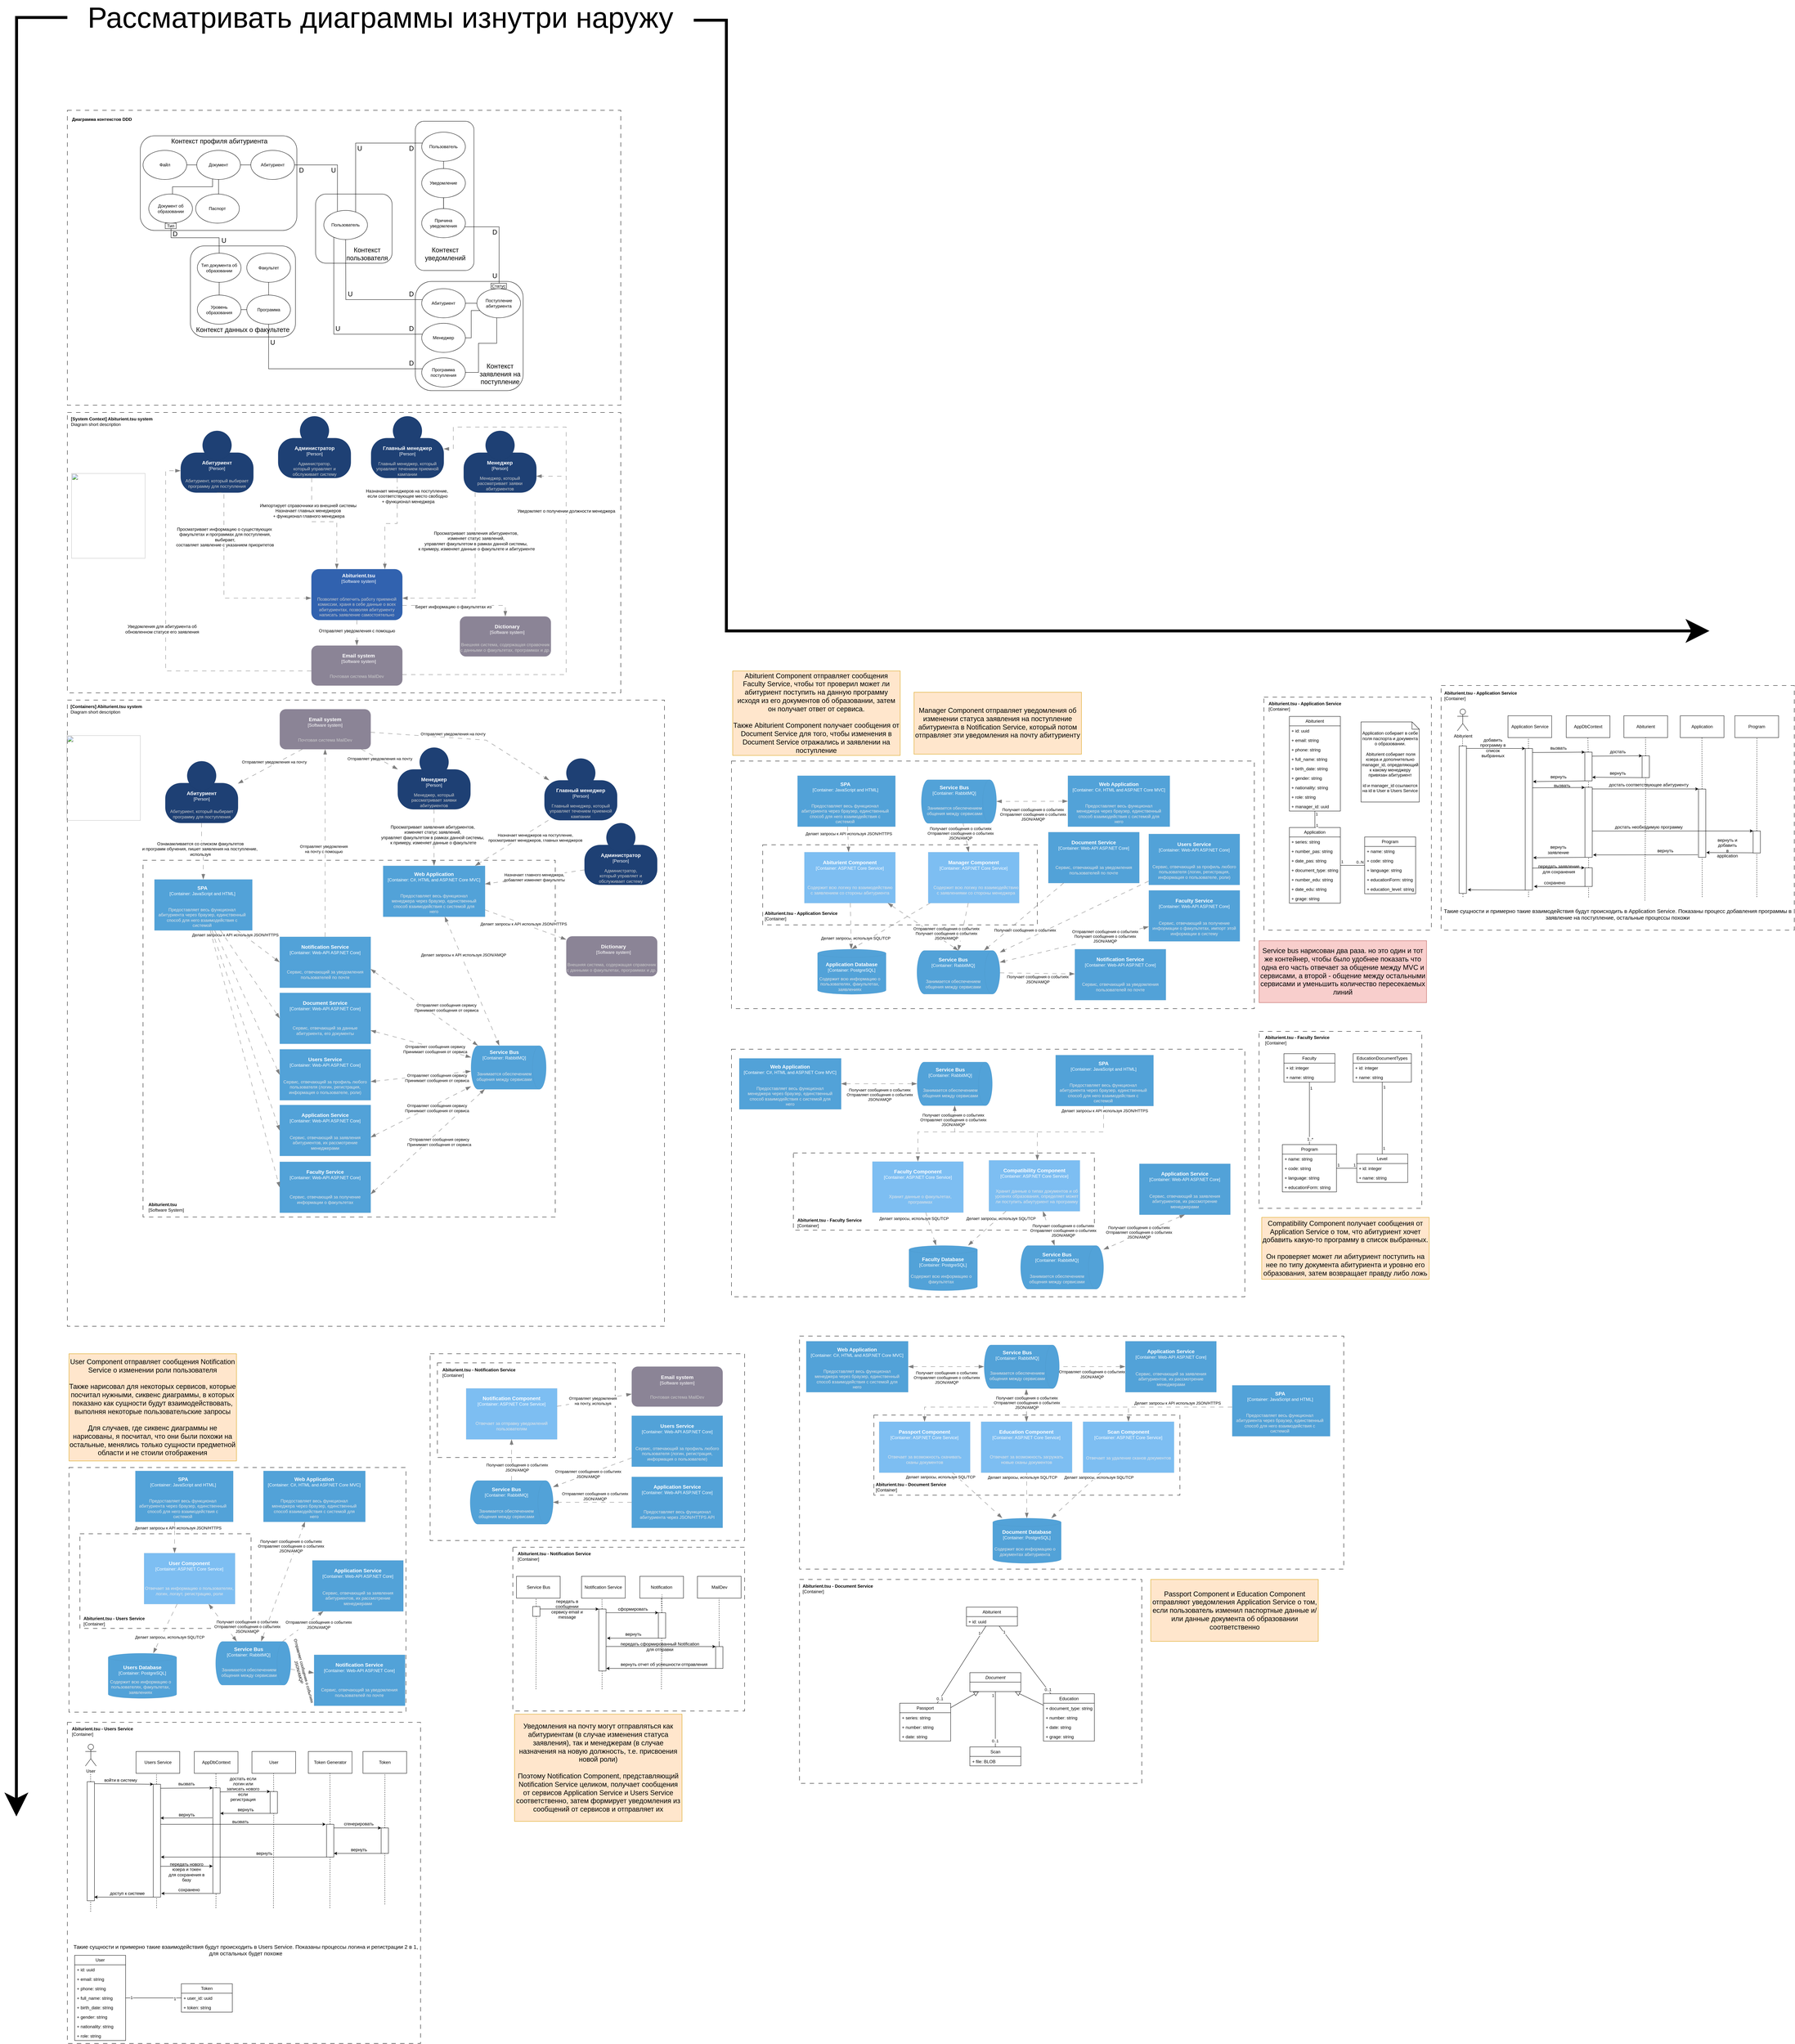 <mxfile version="24.0.7" type="device">
  <diagram name="DDD, C4" id="b5b7bab2-c9e2-2cf4-8b2a-24fd1a2a6d21">
    <mxGraphModel dx="9224" dy="5484" grid="1" gridSize="10" guides="1" tooltips="1" connect="1" arrows="1" fold="1" page="1" pageScale="1" pageWidth="827" pageHeight="1169" background="none" math="0" shadow="0">
      <root>
        <mxCell id="0" />
        <mxCell id="1" parent="0" />
        <mxCell id="vf9J2JM1pMzmQ_clYvgC-261" value="" style="rounded=0;whiteSpace=wrap;html=1;dashed=1;dashPattern=12 12;" parent="1" vertex="1">
          <mxGeometry x="600.87" y="3855.5" width="940" height="560" as="geometry" />
        </mxCell>
        <mxCell id="vf9J2JM1pMzmQ_clYvgC-72" value="" style="rounded=0;whiteSpace=wrap;html=1;dashed=1;dashPattern=12 12;" parent="1" vertex="1">
          <mxGeometry x="-1410" y="4248" width="970" height="882" as="geometry" />
        </mxCell>
        <mxCell id="3D8dJ-M4waqQlJaKgQDL-51" value="" style="rounded=0;whiteSpace=wrap;html=1;dashed=1;dashPattern=12 12;" parent="1" vertex="1">
          <mxGeometry x="-1410" y="-180" width="1520" height="810" as="geometry" />
        </mxCell>
        <mxCell id="-3Om5Twb0YCuTLOiDZB2-11" value="" style="rounded=0;whiteSpace=wrap;html=1;dashed=1;dashPattern=12 12;" parent="1" vertex="1">
          <mxGeometry x="-1410" y="1440" width="1640" height="1720" as="geometry" />
        </mxCell>
        <mxCell id="3D8dJ-M4waqQlJaKgQDL-40" value="" style="rounded=0;whiteSpace=wrap;html=1;dashed=1;dashPattern=12 12;" parent="1" vertex="1">
          <mxGeometry x="-1202.18" y="1880" width="1132.18" height="980" as="geometry" />
        </mxCell>
        <mxCell id="zIxksFidYdcZHmSET32g-119" value="" style="rounded=0;whiteSpace=wrap;html=1;dashed=1;dashPattern=12 12;" parent="1" vertex="1">
          <mxGeometry x="-1405.52" y="3548" width="925.52" height="672" as="geometry" />
        </mxCell>
        <mxCell id="zIxksFidYdcZHmSET32g-121" value="" style="rounded=0;whiteSpace=wrap;html=1;dashed=1;dashPattern=12 12;" parent="1" vertex="1">
          <mxGeometry x="-1375.52" y="3730" width="470" height="260" as="geometry" />
        </mxCell>
        <mxCell id="MaOl4jfl0PFDX4A6IsZu-60" value="" style="rounded=1;whiteSpace=wrap;html=1;fontStyle=1" parent="1" vertex="1">
          <mxGeometry x="-454.31" y="290" width="296.13" height="300" as="geometry" />
        </mxCell>
        <mxCell id="-3Om5Twb0YCuTLOiDZB2-9" value="" style="rounded=0;whiteSpace=wrap;html=1;dashed=1;dashPattern=12 12;" parent="1" vertex="1">
          <mxGeometry x="-1410" y="650" width="1520" height="770" as="geometry" />
        </mxCell>
        <mxCell id="IY_3jIdmcAkdkIJxxCQ0-17" value="&lt;b style=&quot;font-weight:normal;&quot; id=&quot;docs-internal-guid-5b36b442-7fff-c8b9-8f83-1f48a23372ef&quot;&gt;&lt;img width=&quot;203px;&quot; height=&quot;234px;&quot; src=&quot;https://lh7-us.googleusercontent.com/JxQBm1-EpwM_dFHXwClX45VhrDido1cOvyLPQnoqPaI8YXl2qh07tTlEx8l0MKRIusiFAP7jSpTK8y7_XbA77AthvYhiPHg3ViRl7vc-WYO56VqhmxlTWo8SbmznH5HDqeRaKHJ4aV-dhPcUNcOod0d_ZQ=s2048&quot;&gt;&lt;/b&gt;" style="text;whiteSpace=wrap;html=1;" parent="1" vertex="1">
          <mxGeometry x="-1400.58" y="810" width="240" height="260" as="geometry" />
        </mxCell>
        <mxCell id="IY_3jIdmcAkdkIJxxCQ0-19" value="" style="rounded=1;whiteSpace=wrap;html=1;arcSize=39;fillColor=#1e4074;fontColor=#ffffff;strokeColor=default;strokeWidth=0;" parent="1" vertex="1">
          <mxGeometry x="-1099.08" y="760" width="200" height="110" as="geometry" />
        </mxCell>
        <mxCell id="IY_3jIdmcAkdkIJxxCQ0-21" value="" style="ellipse;whiteSpace=wrap;html=1;aspect=fixed;fillColor=#1e4074;strokeColor=default;strokeWidth=0;" parent="1" vertex="1">
          <mxGeometry x="-1039.08" y="700" width="80" height="80" as="geometry" />
        </mxCell>
        <mxCell id="IY_3jIdmcAkdkIJxxCQ0-22" value="" style="rounded=1;whiteSpace=wrap;html=1;arcSize=39;fillColor=#1e4074;fontColor=#ffffff;strokeColor=default;strokeWidth=0;" parent="1" vertex="1">
          <mxGeometry x="-321.82" y="760" width="200" height="110" as="geometry" />
        </mxCell>
        <mxCell id="IY_3jIdmcAkdkIJxxCQ0-23" value="" style="ellipse;whiteSpace=wrap;html=1;aspect=fixed;fillColor=#1e4074;strokeColor=default;strokeWidth=0;" parent="1" vertex="1">
          <mxGeometry x="-261.82" y="700" width="80" height="80" as="geometry" />
        </mxCell>
        <mxCell id="IY_3jIdmcAkdkIJxxCQ0-24" value="&lt;font color=&quot;#ffffff&quot;&gt;&lt;b&gt;&lt;font style=&quot;font-size: 14px;&quot;&gt;Абитуриент&lt;/font&gt;&lt;/b&gt;&lt;br&gt;[Person]&lt;/font&gt;" style="text;html=1;align=center;verticalAlign=middle;whiteSpace=wrap;rounded=0;" parent="1" vertex="1">
          <mxGeometry x="-1029.08" y="780" width="60" height="30" as="geometry" />
        </mxCell>
        <mxCell id="IY_3jIdmcAkdkIJxxCQ0-25" value="&lt;font color=&quot;#ffffff&quot;&gt;&lt;span style=&quot;font-size: 14px;&quot;&gt;&lt;b&gt;Менеджер&lt;/b&gt;&lt;/span&gt;&lt;br&gt;[Person]&lt;/font&gt;" style="text;html=1;align=center;verticalAlign=middle;whiteSpace=wrap;rounded=0;" parent="1" vertex="1">
          <mxGeometry x="-251.82" y="780" width="60" height="30" as="geometry" />
        </mxCell>
        <mxCell id="IY_3jIdmcAkdkIJxxCQ0-27" value="&lt;font color=&quot;#cccccc&quot;&gt;Абитуриент, который выбирает программу для поступления&lt;br&gt;&lt;/font&gt;" style="text;html=1;align=center;verticalAlign=middle;whiteSpace=wrap;rounded=0;" parent="1" vertex="1">
          <mxGeometry x="-1089.08" y="830" width="180" height="30" as="geometry" />
        </mxCell>
        <mxCell id="IY_3jIdmcAkdkIJxxCQ0-28" value="&lt;font color=&quot;#cccccc&quot;&gt;Менеджер, который рассматривает заявки абитуриентов&lt;br&gt;&lt;/font&gt;" style="text;html=1;align=center;verticalAlign=middle;whiteSpace=wrap;rounded=0;" parent="1" vertex="1">
          <mxGeometry x="-316.82" y="830" width="190" height="30" as="geometry" />
        </mxCell>
        <mxCell id="IY_3jIdmcAkdkIJxxCQ0-29" value="" style="rounded=1;whiteSpace=wrap;html=1;fillColor=#3162af;strokeColor=default;strokeWidth=0;" parent="1" vertex="1">
          <mxGeometry x="-740" y="1080" width="250" height="140" as="geometry" />
        </mxCell>
        <mxCell id="IY_3jIdmcAkdkIJxxCQ0-30" value="&lt;font color=&quot;#ffffff&quot;&gt;&lt;b&gt;&lt;font style=&quot;font-size: 14px;&quot;&gt;Abiturient.tsu&lt;/font&gt;&lt;/b&gt;&lt;br&gt;[Software system]&lt;/font&gt;" style="text;html=1;align=center;verticalAlign=middle;whiteSpace=wrap;rounded=0;" parent="1" vertex="1">
          <mxGeometry x="-665" y="1090" width="110" height="30" as="geometry" />
        </mxCell>
        <mxCell id="IY_3jIdmcAkdkIJxxCQ0-31" value="&lt;font color=&quot;#cccccc&quot;&gt;Позволяет облегчить работу приемной комиссии, храня в себе данные о всех абитуриентах, позволяя абитуриенту написать заявление самостоятельно&lt;br&gt;&lt;/font&gt;" style="text;html=1;align=center;verticalAlign=middle;whiteSpace=wrap;rounded=0;" parent="1" vertex="1">
          <mxGeometry x="-740" y="1169" width="250" height="30" as="geometry" />
        </mxCell>
        <mxCell id="IY_3jIdmcAkdkIJxxCQ0-32" style="edgeStyle=orthogonalEdgeStyle;rounded=0;orthogonalLoop=1;jettySize=auto;html=1;entryX=0;entryY=0.571;entryDx=0;entryDy=0;entryPerimeter=0;fontColor=#CCCCCC;strokeColor=#808080;endSize=12;endArrow=blockThin;endFill=1;exitX=0.5;exitY=1;exitDx=0;exitDy=0;dashed=1;dashPattern=12 12;" parent="1" source="IY_3jIdmcAkdkIJxxCQ0-19" target="IY_3jIdmcAkdkIJxxCQ0-29" edge="1">
          <mxGeometry relative="1" as="geometry">
            <Array as="points">
              <mxPoint x="-980" y="870" />
              <mxPoint x="-980" y="1160" />
            </Array>
          </mxGeometry>
        </mxCell>
        <mxCell id="IY_3jIdmcAkdkIJxxCQ0-34" value="&lt;font style=&quot;font-size: 12px;&quot;&gt;Просматривает информацию о существующих&lt;br&gt;&amp;nbsp;факультетах и программах для поступления,&lt;br&gt;&amp;nbsp;выбирает,&lt;br&gt;&amp;nbsp;составляет заявление с указанием приоритетов&lt;/font&gt;" style="edgeLabel;html=1;align=center;verticalAlign=middle;resizable=0;points=[];" parent="IY_3jIdmcAkdkIJxxCQ0-32" vertex="1" connectable="0">
          <mxGeometry x="-0.399" y="-2" relative="1" as="geometry">
            <mxPoint x="3" y="-24" as="offset" />
          </mxGeometry>
        </mxCell>
        <mxCell id="IY_3jIdmcAkdkIJxxCQ0-33" style="edgeStyle=orthogonalEdgeStyle;rounded=0;orthogonalLoop=1;jettySize=auto;html=1;fontColor=#CCCCCC;strokeColor=#808080;endSize=12;endArrow=blockThin;endFill=1;dashed=1;dashPattern=12 12;" parent="1" source="IY_3jIdmcAkdkIJxxCQ0-22" target="IY_3jIdmcAkdkIJxxCQ0-29" edge="1">
          <mxGeometry relative="1" as="geometry">
            <mxPoint x="-800" y="940" as="sourcePoint" />
            <mxPoint x="-730" y="1170" as="targetPoint" />
            <Array as="points">
              <mxPoint x="-290" y="1160" />
            </Array>
          </mxGeometry>
        </mxCell>
        <mxCell id="IY_3jIdmcAkdkIJxxCQ0-36" value="&lt;font style=&quot;font-size: 12px;&quot;&gt;&lt;font style=&quot;font-size: 12px;&quot;&gt;Просматривает заявления абитуриентов,&lt;br&gt;изменяет статус заявлений,&lt;br&gt;управляет факультетом в рамках данной системы,&lt;br&gt;&amp;nbsp;к примеру, изменяет данные о факультете&lt;/font&gt;&lt;font style=&quot;font-size: 12px;&quot;&gt;&amp;nbsp;и абитуриенте&lt;/font&gt;&lt;/font&gt;" style="edgeLabel;html=1;align=center;verticalAlign=middle;resizable=0;points=[];" parent="IY_3jIdmcAkdkIJxxCQ0-33" vertex="1" connectable="0">
          <mxGeometry x="-0.38" y="-4" relative="1" as="geometry">
            <mxPoint x="6" y="-19" as="offset" />
          </mxGeometry>
        </mxCell>
        <mxCell id="-3Om5Twb0YCuTLOiDZB2-1" value="" style="rounded=1;whiteSpace=wrap;html=1;fillColor=#8b8496;strokeColor=default;strokeWidth=0;" parent="1" vertex="1">
          <mxGeometry x="-740" y="1290" width="250" height="110" as="geometry" />
        </mxCell>
        <mxCell id="-3Om5Twb0YCuTLOiDZB2-2" value="&lt;font color=&quot;#ffffff&quot;&gt;&lt;span style=&quot;font-size: 14px;&quot;&gt;&lt;b&gt;Email system&lt;br&gt;&lt;/b&gt;&lt;/span&gt;[Software system]&lt;/font&gt;" style="text;html=1;align=center;verticalAlign=middle;whiteSpace=wrap;rounded=0;" parent="1" vertex="1">
          <mxGeometry x="-665" y="1310" width="110" height="30" as="geometry" />
        </mxCell>
        <mxCell id="-3Om5Twb0YCuTLOiDZB2-3" value="&lt;font color=&quot;#cccccc&quot;&gt;Почтовая система MailDev&lt;br&gt;&lt;/font&gt;" style="text;html=1;align=center;verticalAlign=middle;whiteSpace=wrap;rounded=0;" parent="1" vertex="1">
          <mxGeometry x="-740" y="1360" width="250" height="30" as="geometry" />
        </mxCell>
        <mxCell id="-3Om5Twb0YCuTLOiDZB2-4" style="edgeStyle=orthogonalEdgeStyle;rounded=0;orthogonalLoop=1;jettySize=auto;html=1;entryX=0.5;entryY=0;entryDx=0;entryDy=0;fontColor=#CCCCCC;strokeColor=#808080;endSize=12;endArrow=blockThin;endFill=1;dashed=1;dashPattern=12 12;" parent="1" source="IY_3jIdmcAkdkIJxxCQ0-29" target="-3Om5Twb0YCuTLOiDZB2-1" edge="1">
          <mxGeometry relative="1" as="geometry">
            <mxPoint x="-800" y="940" as="sourcePoint" />
            <mxPoint x="-730" y="1170" as="targetPoint" />
          </mxGeometry>
        </mxCell>
        <mxCell id="-3Om5Twb0YCuTLOiDZB2-5" value="&lt;span style=&quot;font-size: 12px;&quot;&gt;Отправляет уведомления с помощью&lt;/span&gt;" style="edgeLabel;html=1;align=center;verticalAlign=middle;resizable=0;points=[];" parent="-3Om5Twb0YCuTLOiDZB2-4" vertex="1" connectable="0">
          <mxGeometry x="-0.399" y="-2" relative="1" as="geometry">
            <mxPoint x="2" y="9" as="offset" />
          </mxGeometry>
        </mxCell>
        <mxCell id="-3Om5Twb0YCuTLOiDZB2-6" style="edgeStyle=orthogonalEdgeStyle;rounded=0;orthogonalLoop=1;jettySize=auto;html=1;fontColor=#CCCCCC;strokeColor=#808080;endSize=12;endArrow=blockThin;endFill=1;dashed=1;dashPattern=12 12;" parent="1" source="-3Om5Twb0YCuTLOiDZB2-1" target="IY_3jIdmcAkdkIJxxCQ0-19" edge="1">
          <mxGeometry relative="1" as="geometry">
            <mxPoint x="-605" y="1230" as="sourcePoint" />
            <mxPoint x="-605" y="1300" as="targetPoint" />
            <Array as="points">
              <mxPoint x="-1140" y="1360" />
              <mxPoint x="-1140" y="810" />
            </Array>
          </mxGeometry>
        </mxCell>
        <mxCell id="-3Om5Twb0YCuTLOiDZB2-7" value="&lt;span style=&quot;font-size: 12px;&quot;&gt;Уведомления для абитуриента об &lt;br&gt;обновленном статусе его заявления&lt;/span&gt;" style="edgeLabel;html=1;align=center;verticalAlign=middle;resizable=0;points=[];" parent="-3Om5Twb0YCuTLOiDZB2-6" vertex="1" connectable="0">
          <mxGeometry x="-0.399" y="-2" relative="1" as="geometry">
            <mxPoint x="-112" y="-113" as="offset" />
          </mxGeometry>
        </mxCell>
        <mxCell id="-3Om5Twb0YCuTLOiDZB2-10" value="&lt;div style=&quot;text-align: left;&quot;&gt;&lt;b style=&quot;background-color: initial;&quot;&gt;[System Context] Abiturient.tsu system&lt;/b&gt;&lt;/div&gt;&lt;font style=&quot;font-size: 12px;&quot;&gt;&lt;div style=&quot;text-align: left;&quot;&gt;&lt;span style=&quot;background-color: initial;&quot;&gt;Diagram short description&lt;/span&gt;&lt;/div&gt;&lt;/font&gt;" style="text;html=1;align=center;verticalAlign=middle;whiteSpace=wrap;rounded=0;" parent="1" vertex="1">
          <mxGeometry x="-1403.32" y="660" width="230" height="30" as="geometry" />
        </mxCell>
        <mxCell id="MaOl4jfl0PFDX4A6IsZu-1" value="" style="rounded=1;whiteSpace=wrap;html=1;" parent="1" vertex="1">
          <mxGeometry x="-1072.01" y="192.5" width="288.5" height="250" as="geometry" />
        </mxCell>
        <mxCell id="MaOl4jfl0PFDX4A6IsZu-2" value="" style="rounded=1;whiteSpace=wrap;html=1;" parent="1" vertex="1">
          <mxGeometry x="-728.18" y="50" width="210" height="190" as="geometry" />
        </mxCell>
        <mxCell id="MaOl4jfl0PFDX4A6IsZu-3" value="" style="rounded=1;whiteSpace=wrap;html=1;" parent="1" vertex="1">
          <mxGeometry x="-454.31" y="-150" width="161" height="410" as="geometry" />
        </mxCell>
        <mxCell id="MaOl4jfl0PFDX4A6IsZu-4" value="" style="rounded=1;whiteSpace=wrap;html=1;fontStyle=1" parent="1" vertex="1">
          <mxGeometry x="-1209.68" y="-110" width="430" height="260" as="geometry" />
        </mxCell>
        <mxCell id="MaOl4jfl0PFDX4A6IsZu-5" style="edgeStyle=orthogonalEdgeStyle;rounded=0;orthogonalLoop=1;jettySize=auto;html=1;endArrow=none;endFill=0;" parent="1" source="MaOl4jfl0PFDX4A6IsZu-7" target="MaOl4jfl0PFDX4A6IsZu-9" edge="1">
          <mxGeometry relative="1" as="geometry">
            <Array as="points" />
          </mxGeometry>
        </mxCell>
        <mxCell id="MaOl4jfl0PFDX4A6IsZu-6" style="edgeStyle=orthogonalEdgeStyle;rounded=0;orthogonalLoop=1;jettySize=auto;html=1;endArrow=none;endFill=0;" parent="1" source="MaOl4jfl0PFDX4A6IsZu-7" target="MaOl4jfl0PFDX4A6IsZu-8" edge="1">
          <mxGeometry relative="1" as="geometry">
            <mxPoint x="-505.81" y="-50" as="targetPoint" />
            <Array as="points">
              <mxPoint x="-376.81" y="-30" />
              <mxPoint x="-376.81" y="-30" />
            </Array>
          </mxGeometry>
        </mxCell>
        <mxCell id="MaOl4jfl0PFDX4A6IsZu-7" value="Уведомление" style="ellipse;whiteSpace=wrap;html=1;" parent="1" vertex="1">
          <mxGeometry x="-436.81" y="-20" width="120" height="80" as="geometry" />
        </mxCell>
        <mxCell id="MaOl4jfl0PFDX4A6IsZu-8" value="Пользователь" style="ellipse;whiteSpace=wrap;html=1;" parent="1" vertex="1">
          <mxGeometry x="-436.81" y="-120" width="120" height="80" as="geometry" />
        </mxCell>
        <mxCell id="MaOl4jfl0PFDX4A6IsZu-9" value="Причина уведомления" style="ellipse;whiteSpace=wrap;html=1;" parent="1" vertex="1">
          <mxGeometry x="-436.81" y="90" width="120" height="80" as="geometry" />
        </mxCell>
        <mxCell id="MaOl4jfl0PFDX4A6IsZu-10" value="&lt;span style=&quot;font-size: 18px;&quot;&gt;Контекст уведомлений&lt;/span&gt;" style="text;html=1;align=center;verticalAlign=middle;whiteSpace=wrap;rounded=0;" parent="1" vertex="1">
          <mxGeometry x="-454.31" y="200" width="163.5" height="30" as="geometry" />
        </mxCell>
        <mxCell id="MaOl4jfl0PFDX4A6IsZu-11" value="Пользователь" style="ellipse;whiteSpace=wrap;html=1;" parent="1" vertex="1">
          <mxGeometry x="-705.69" y="95" width="120" height="80" as="geometry" />
        </mxCell>
        <mxCell id="MaOl4jfl0PFDX4A6IsZu-12" value="&lt;span style=&quot;font-size: 18px;&quot;&gt;Контекст пользователя&lt;/span&gt;" style="text;html=1;align=center;verticalAlign=middle;whiteSpace=wrap;rounded=0;" parent="1" vertex="1">
          <mxGeometry x="-633.64" y="200" width="94.88" height="30" as="geometry" />
        </mxCell>
        <mxCell id="MaOl4jfl0PFDX4A6IsZu-15" value="" style="edgeStyle=orthogonalEdgeStyle;rounded=0;orthogonalLoop=1;jettySize=auto;html=1;endArrow=none;endFill=0;" parent="1" source="MaOl4jfl0PFDX4A6IsZu-7" target="MaOl4jfl0PFDX4A6IsZu-9" edge="1">
          <mxGeometry relative="1" as="geometry">
            <mxPoint x="-316.81" y="-60" as="sourcePoint" />
            <mxPoint x="-246.81" y="-60" as="targetPoint" />
            <Array as="points">
              <mxPoint x="-376.31" y="83" />
            </Array>
          </mxGeometry>
        </mxCell>
        <mxCell id="MaOl4jfl0PFDX4A6IsZu-18" value="&lt;span style=&quot;font-size: 18px;&quot;&gt;Контекст профиля абитуриента&lt;/span&gt;" style="text;html=1;align=center;verticalAlign=middle;whiteSpace=wrap;rounded=0;" parent="1" vertex="1">
          <mxGeometry x="-1144.68" y="-110" width="305" height="30" as="geometry" />
        </mxCell>
        <mxCell id="MaOl4jfl0PFDX4A6IsZu-19" value="&lt;span style=&quot;font-size: 18px;&quot;&gt;Контекст данных о факультете&lt;br&gt;&lt;/span&gt;" style="text;html=1;align=center;verticalAlign=middle;whiteSpace=wrap;rounded=0;" parent="1" vertex="1">
          <mxGeometry x="-1104.89" y="407.5" width="354.25" height="30" as="geometry" />
        </mxCell>
        <mxCell id="MaOl4jfl0PFDX4A6IsZu-21" value="Документ" style="ellipse;whiteSpace=wrap;html=1;" parent="1" vertex="1">
          <mxGeometry x="-1054.68" y="-70" width="120" height="80" as="geometry" />
        </mxCell>
        <mxCell id="MaOl4jfl0PFDX4A6IsZu-22" value="Абитуриент" style="ellipse;whiteSpace=wrap;html=1;" parent="1" vertex="1">
          <mxGeometry x="-906.18" y="-70" width="120" height="80" as="geometry" />
        </mxCell>
        <mxCell id="MaOl4jfl0PFDX4A6IsZu-24" value="Файл" style="ellipse;whiteSpace=wrap;html=1;" parent="1" vertex="1">
          <mxGeometry x="-1202.18" y="-70" width="120" height="80" as="geometry" />
        </mxCell>
        <mxCell id="MaOl4jfl0PFDX4A6IsZu-25" value="Программа поступления" style="ellipse;whiteSpace=wrap;html=1;" parent="1" vertex="1">
          <mxGeometry x="-436.81" y="500" width="120" height="80" as="geometry" />
        </mxCell>
        <mxCell id="MaOl4jfl0PFDX4A6IsZu-28" style="edgeStyle=orthogonalEdgeStyle;rounded=0;orthogonalLoop=1;jettySize=auto;html=1;endArrow=none;endFill=0;" parent="1" source="MaOl4jfl0PFDX4A6IsZu-21" target="MaOl4jfl0PFDX4A6IsZu-22" edge="1">
          <mxGeometry relative="1" as="geometry">
            <mxPoint x="-1076.18" y="60" as="sourcePoint" />
            <mxPoint x="-966.18" as="targetPoint" />
            <Array as="points">
              <mxPoint x="-981.18" y="-30" />
              <mxPoint x="-981.18" y="-30" />
            </Array>
          </mxGeometry>
        </mxCell>
        <mxCell id="MaOl4jfl0PFDX4A6IsZu-31" style="edgeStyle=orthogonalEdgeStyle;rounded=0;orthogonalLoop=1;jettySize=auto;html=1;endArrow=none;endFill=0;" parent="1" source="MaOl4jfl0PFDX4A6IsZu-24" target="MaOl4jfl0PFDX4A6IsZu-21" edge="1">
          <mxGeometry relative="1" as="geometry">
            <mxPoint x="-986.18" y="120" as="sourcePoint" />
            <mxPoint x="-926.18" y="99" as="targetPoint" />
            <Array as="points">
              <mxPoint x="-1071.18" y="-30" />
              <mxPoint x="-1071.18" y="-30" />
            </Array>
          </mxGeometry>
        </mxCell>
        <mxCell id="MaOl4jfl0PFDX4A6IsZu-32" value="Факультет" style="ellipse;whiteSpace=wrap;html=1;" parent="1" vertex="1">
          <mxGeometry x="-917.26" y="212.5" width="120" height="80" as="geometry" />
        </mxCell>
        <mxCell id="MaOl4jfl0PFDX4A6IsZu-33" value="Программа" style="ellipse;whiteSpace=wrap;html=1;" parent="1" vertex="1">
          <mxGeometry x="-917.26" y="327.5" width="120" height="80" as="geometry" />
        </mxCell>
        <mxCell id="MaOl4jfl0PFDX4A6IsZu-34" value="Уровень образования" style="ellipse;whiteSpace=wrap;html=1;" parent="1" vertex="1">
          <mxGeometry x="-1053.01" y="327.5" width="120" height="80" as="geometry" />
        </mxCell>
        <mxCell id="MaOl4jfl0PFDX4A6IsZu-35" style="edgeStyle=orthogonalEdgeStyle;rounded=0;orthogonalLoop=1;jettySize=auto;html=1;endArrow=none;endFill=0;" parent="1" source="MaOl4jfl0PFDX4A6IsZu-33" target="MaOl4jfl0PFDX4A6IsZu-32" edge="1">
          <mxGeometry relative="1" as="geometry">
            <mxPoint x="-874.76" y="272.5" as="sourcePoint" />
            <mxPoint x="-864.76" y="212.5" as="targetPoint" />
            <Array as="points">
              <mxPoint x="-857.26" y="312.5" />
              <mxPoint x="-857.26" y="312.5" />
            </Array>
          </mxGeometry>
        </mxCell>
        <mxCell id="MaOl4jfl0PFDX4A6IsZu-48" value="U" style="text;html=1;align=center;verticalAlign=middle;whiteSpace=wrap;rounded=0;fontStyle=0;fontSize=18;" parent="1" vertex="1">
          <mxGeometry x="-643.93" y="310" width="21.5" height="30" as="geometry" />
        </mxCell>
        <mxCell id="MaOl4jfl0PFDX4A6IsZu-49" value="U" style="text;html=1;align=center;verticalAlign=middle;whiteSpace=wrap;rounded=0;fontStyle=0;fontSize=18;" parent="1" vertex="1">
          <mxGeometry x="-678.06" y="405" width="21.5" height="30" as="geometry" />
        </mxCell>
        <mxCell id="MaOl4jfl0PFDX4A6IsZu-51" value="U" style="text;html=1;align=center;verticalAlign=middle;whiteSpace=wrap;rounded=0;fontStyle=0;fontSize=18;" parent="1" vertex="1">
          <mxGeometry x="-991.18" y="162.5" width="21.5" height="30" as="geometry" />
        </mxCell>
        <mxCell id="MaOl4jfl0PFDX4A6IsZu-58" value="Поступление абитуриента" style="ellipse;whiteSpace=wrap;html=1;" parent="1" vertex="1">
          <mxGeometry x="-285.31" y="310" width="120" height="80" as="geometry" />
        </mxCell>
        <mxCell id="MaOl4jfl0PFDX4A6IsZu-59" value="Менеджер" style="ellipse;whiteSpace=wrap;html=1;" parent="1" vertex="1">
          <mxGeometry x="-436.81" y="405" width="120" height="80" as="geometry" />
        </mxCell>
        <mxCell id="MaOl4jfl0PFDX4A6IsZu-61" value="Абитуриент" style="ellipse;whiteSpace=wrap;html=1;" parent="1" vertex="1">
          <mxGeometry x="-436.81" y="310" width="120" height="80" as="geometry" />
        </mxCell>
        <mxCell id="MaOl4jfl0PFDX4A6IsZu-62" value="&lt;span style=&quot;font-size: 18px;&quot;&gt;Контекст заявления на поступление&lt;br&gt;&lt;/span&gt;" style="text;html=1;align=center;verticalAlign=middle;whiteSpace=wrap;rounded=0;" parent="1" vertex="1">
          <mxGeometry x="-296.13" y="530" width="149" height="30" as="geometry" />
        </mxCell>
        <mxCell id="MaOl4jfl0PFDX4A6IsZu-64" style="edgeStyle=orthogonalEdgeStyle;rounded=0;orthogonalLoop=1;jettySize=auto;html=1;endArrow=none;endFill=0;" parent="1" source="MaOl4jfl0PFDX4A6IsZu-63" target="MaOl4jfl0PFDX4A6IsZu-34" edge="1">
          <mxGeometry relative="1" as="geometry">
            <mxPoint x="-1241.26" y="52.5" as="sourcePoint" />
            <mxPoint x="-991.26" y="252.5" as="targetPoint" />
            <Array as="points" />
          </mxGeometry>
        </mxCell>
        <mxCell id="MaOl4jfl0PFDX4A6IsZu-78" style="edgeStyle=orthogonalEdgeStyle;rounded=0;orthogonalLoop=1;jettySize=auto;html=1;endArrow=none;endFill=0;" parent="1" source="MaOl4jfl0PFDX4A6IsZu-58" target="MaOl4jfl0PFDX4A6IsZu-25" edge="1">
          <mxGeometry relative="1" as="geometry">
            <mxPoint x="-230.81" y="480" as="sourcePoint" />
            <mxPoint x="-230.81" y="620" as="targetPoint" />
            <Array as="points">
              <mxPoint x="-230.81" y="460" />
              <mxPoint x="-280.81" y="460" />
              <mxPoint x="-280.81" y="540" />
            </Array>
          </mxGeometry>
        </mxCell>
        <mxCell id="MaOl4jfl0PFDX4A6IsZu-79" style="edgeStyle=orthogonalEdgeStyle;rounded=0;orthogonalLoop=1;jettySize=auto;html=1;endArrow=none;endFill=0;" parent="1" source="MaOl4jfl0PFDX4A6IsZu-58" target="MaOl4jfl0PFDX4A6IsZu-59" edge="1">
          <mxGeometry relative="1" as="geometry">
            <mxPoint x="-230.81" y="480" as="sourcePoint" />
            <mxPoint x="-230.81" y="620" as="targetPoint" />
            <Array as="points">
              <mxPoint x="-300.81" y="370" />
              <mxPoint x="-300.81" y="445" />
              <mxPoint x="-372.81" y="445" />
            </Array>
          </mxGeometry>
        </mxCell>
        <mxCell id="MaOl4jfl0PFDX4A6IsZu-80" style="edgeStyle=orthogonalEdgeStyle;rounded=0;orthogonalLoop=1;jettySize=auto;html=1;endArrow=none;endFill=0;" parent="1" source="MaOl4jfl0PFDX4A6IsZu-61" target="MaOl4jfl0PFDX4A6IsZu-58" edge="1">
          <mxGeometry relative="1" as="geometry">
            <mxPoint x="-375.81" y="479" as="sourcePoint" />
            <mxPoint x="-375.81" y="490" as="targetPoint" />
            <Array as="points">
              <mxPoint x="-320.81" y="330" />
              <mxPoint x="-320.81" y="330" />
            </Array>
          </mxGeometry>
        </mxCell>
        <mxCell id="MaOl4jfl0PFDX4A6IsZu-82" value="U" style="text;html=1;align=center;verticalAlign=middle;whiteSpace=wrap;rounded=0;fontStyle=0;fontSize=18;" parent="1" vertex="1">
          <mxGeometry x="-689.68" y="-30" width="21.5" height="30" as="geometry" />
        </mxCell>
        <mxCell id="MaOl4jfl0PFDX4A6IsZu-83" value="D" style="text;html=1;align=center;verticalAlign=middle;whiteSpace=wrap;rounded=0;fontStyle=0;fontSize=18;" parent="1" vertex="1">
          <mxGeometry x="-1125.0" y="145" width="21.5" height="30" as="geometry" />
        </mxCell>
        <mxCell id="MaOl4jfl0PFDX4A6IsZu-63" value="Тип документа об образовании" style="ellipse;whiteSpace=wrap;html=1;" parent="1" vertex="1">
          <mxGeometry x="-1053.01" y="212.5" width="120" height="80" as="geometry" />
        </mxCell>
        <mxCell id="MaOl4jfl0PFDX4A6IsZu-89" value="" style="edgeStyle=orthogonalEdgeStyle;rounded=0;orthogonalLoop=1;jettySize=auto;html=1;endArrow=none;endFill=0;" parent="1" source="MaOl4jfl0PFDX4A6IsZu-34" target="MaOl4jfl0PFDX4A6IsZu-33" edge="1">
          <mxGeometry relative="1" as="geometry">
            <mxPoint x="-983.01" y="337.5" as="sourcePoint" />
            <mxPoint x="-983.01" y="302.5" as="targetPoint" />
            <Array as="points">
              <mxPoint x="-922.01" y="367.5" />
              <mxPoint x="-922.01" y="367.5" />
            </Array>
          </mxGeometry>
        </mxCell>
        <mxCell id="MaOl4jfl0PFDX4A6IsZu-92" style="edgeStyle=orthogonalEdgeStyle;rounded=0;orthogonalLoop=1;jettySize=auto;html=1;endArrow=none;endFill=0;" parent="1" source="MaOl4jfl0PFDX4A6IsZu-8" target="MaOl4jfl0PFDX4A6IsZu-11" edge="1">
          <mxGeometry relative="1" as="geometry">
            <mxPoint x="-430.18" y="-20" as="sourcePoint" />
            <mxPoint x="-430.18" y="-40" as="targetPoint" />
            <Array as="points">
              <mxPoint x="-618.18" y="-90" />
            </Array>
          </mxGeometry>
        </mxCell>
        <mxCell id="MaOl4jfl0PFDX4A6IsZu-93" style="edgeStyle=orthogonalEdgeStyle;rounded=0;orthogonalLoop=1;jettySize=auto;html=1;endArrow=none;endFill=0;" parent="1" source="MaOl4jfl0PFDX4A6IsZu-61" target="MaOl4jfl0PFDX4A6IsZu-11" edge="1">
          <mxGeometry relative="1" as="geometry">
            <mxPoint x="-490.18" y="-80" as="sourcePoint" />
            <mxPoint x="-821.18" y="150" as="targetPoint" />
            <Array as="points">
              <mxPoint x="-645.18" y="340" />
            </Array>
          </mxGeometry>
        </mxCell>
        <mxCell id="MaOl4jfl0PFDX4A6IsZu-94" style="edgeStyle=orthogonalEdgeStyle;rounded=0;orthogonalLoop=1;jettySize=auto;html=1;endArrow=none;endFill=0;" parent="1" source="MaOl4jfl0PFDX4A6IsZu-59" target="MaOl4jfl0PFDX4A6IsZu-11" edge="1">
          <mxGeometry relative="1" as="geometry">
            <mxPoint x="-490.18" y="350" as="sourcePoint" />
            <mxPoint x="-800.18" y="180" as="targetPoint" />
            <Array as="points">
              <mxPoint x="-678.18" y="435" />
            </Array>
          </mxGeometry>
        </mxCell>
        <mxCell id="MaOl4jfl0PFDX4A6IsZu-97" value="D" style="text;html=1;align=center;verticalAlign=middle;whiteSpace=wrap;rounded=0;fontStyle=0;fontSize=18;" parent="1" vertex="1">
          <mxGeometry x="-475.81" y="310" width="21.5" height="30" as="geometry" />
        </mxCell>
        <mxCell id="MaOl4jfl0PFDX4A6IsZu-98" value="D" style="text;html=1;align=center;verticalAlign=middle;whiteSpace=wrap;rounded=0;fontStyle=0;fontSize=18;" parent="1" vertex="1">
          <mxGeometry x="-475.81" y="405" width="21.5" height="30" as="geometry" />
        </mxCell>
        <mxCell id="MaOl4jfl0PFDX4A6IsZu-100" style="edgeStyle=orthogonalEdgeStyle;rounded=0;orthogonalLoop=1;jettySize=auto;html=1;endArrow=none;endFill=0;" parent="1" source="MaOl4jfl0PFDX4A6IsZu-25" target="MaOl4jfl0PFDX4A6IsZu-33" edge="1">
          <mxGeometry relative="1" as="geometry">
            <mxPoint x="-665.18" y="380" as="sourcePoint" />
            <mxPoint x="-860.18" y="220" as="targetPoint" />
            <Array as="points">
              <mxPoint x="-758.18" y="530" />
              <mxPoint x="-758.18" y="530" />
            </Array>
          </mxGeometry>
        </mxCell>
        <mxCell id="MaOl4jfl0PFDX4A6IsZu-102" value="D" style="text;html=1;align=center;verticalAlign=middle;whiteSpace=wrap;rounded=0;fontStyle=0;fontSize=18;" parent="1" vertex="1">
          <mxGeometry x="-475.81" y="500" width="21.5" height="30" as="geometry" />
        </mxCell>
        <mxCell id="MaOl4jfl0PFDX4A6IsZu-103" value="U" style="text;html=1;align=center;verticalAlign=middle;whiteSpace=wrap;rounded=0;fontStyle=0;fontSize=18;" parent="1" vertex="1">
          <mxGeometry x="-856.93" y="442.5" width="21.5" height="30" as="geometry" />
        </mxCell>
        <mxCell id="MaOl4jfl0PFDX4A6IsZu-104" value="D" style="text;html=1;align=center;verticalAlign=middle;whiteSpace=wrap;rounded=0;fontStyle=0;fontSize=18;" parent="1" vertex="1">
          <mxGeometry x="-475.81" y="-90" width="21.5" height="30" as="geometry" />
        </mxCell>
        <mxCell id="MaOl4jfl0PFDX4A6IsZu-105" value="Документ об образовании" style="ellipse;whiteSpace=wrap;html=1;" parent="1" vertex="1">
          <mxGeometry x="-1186.43" y="50" width="120" height="80" as="geometry" />
        </mxCell>
        <mxCell id="MaOl4jfl0PFDX4A6IsZu-106" value="Паспорт" style="ellipse;whiteSpace=wrap;html=1;" parent="1" vertex="1">
          <mxGeometry x="-1057.63" y="50" width="120" height="80" as="geometry" />
        </mxCell>
        <mxCell id="MaOl4jfl0PFDX4A6IsZu-107" style="edgeStyle=orthogonalEdgeStyle;rounded=0;orthogonalLoop=1;jettySize=auto;html=1;endArrow=none;endFill=0;" parent="1" source="MaOl4jfl0PFDX4A6IsZu-21" target="MaOl4jfl0PFDX4A6IsZu-106" edge="1">
          <mxGeometry relative="1" as="geometry">
            <mxPoint x="-924.18" y="-20" as="sourcePoint" />
            <mxPoint x="-896.18" y="-20" as="targetPoint" />
            <Array as="points">
              <mxPoint x="-994.68" y="20" />
              <mxPoint x="-994.68" y="20" />
            </Array>
          </mxGeometry>
        </mxCell>
        <mxCell id="MaOl4jfl0PFDX4A6IsZu-108" style="edgeStyle=orthogonalEdgeStyle;rounded=0;orthogonalLoop=1;jettySize=auto;html=1;endArrow=none;endFill=0;" parent="1" source="MaOl4jfl0PFDX4A6IsZu-21" target="MaOl4jfl0PFDX4A6IsZu-105" edge="1">
          <mxGeometry relative="1" as="geometry">
            <mxPoint x="-984.18" y="20" as="sourcePoint" />
            <mxPoint x="-911.18" y="60" as="targetPoint" />
            <Array as="points">
              <mxPoint x="-1011.18" y="30" />
              <mxPoint x="-1121.18" y="30" />
            </Array>
          </mxGeometry>
        </mxCell>
        <mxCell id="MaOl4jfl0PFDX4A6IsZu-109" style="edgeStyle=orthogonalEdgeStyle;rounded=0;orthogonalLoop=1;jettySize=auto;html=1;endArrow=none;endFill=0;" parent="1" source="MaOl4jfl0PFDX4A6IsZu-9" target="MaOl4jfl0PFDX4A6IsZu-58" edge="1">
          <mxGeometry relative="1" as="geometry">
            <mxPoint x="-426.31" y="-70" as="sourcePoint" />
            <mxPoint x="-745.31" y="170" as="targetPoint" />
            <Array as="points">
              <mxPoint x="-224.18" y="140" />
            </Array>
          </mxGeometry>
        </mxCell>
        <mxCell id="MaOl4jfl0PFDX4A6IsZu-110" style="edgeStyle=orthogonalEdgeStyle;rounded=0;orthogonalLoop=1;jettySize=auto;html=1;endArrow=none;endFill=0;" parent="1" source="MaOl4jfl0PFDX4A6IsZu-105" target="MaOl4jfl0PFDX4A6IsZu-63" edge="1">
          <mxGeometry relative="1" as="geometry">
            <mxPoint x="-1142.43" y="70" as="sourcePoint" />
            <mxPoint x="-1056.43" y="250" as="targetPoint" />
            <Array as="points">
              <mxPoint x="-1125.18" y="170" />
              <mxPoint x="-993.18" y="170" />
            </Array>
          </mxGeometry>
        </mxCell>
        <mxCell id="MaOl4jfl0PFDX4A6IsZu-68" value="Тип" style="rounded=0;whiteSpace=wrap;html=1;" parent="1" vertex="1">
          <mxGeometry x="-1141.18" y="130" width="30" height="15" as="geometry" />
        </mxCell>
        <mxCell id="MaOl4jfl0PFDX4A6IsZu-113" style="edgeStyle=orthogonalEdgeStyle;rounded=0;orthogonalLoop=1;jettySize=auto;html=1;endArrow=none;endFill=0;" parent="1" source="MaOl4jfl0PFDX4A6IsZu-22" target="MaOl4jfl0PFDX4A6IsZu-11" edge="1">
          <mxGeometry relative="1" as="geometry">
            <mxPoint x="-490.18" y="-80" as="sourcePoint" />
            <mxPoint x="-809.18" y="160" as="targetPoint" />
            <Array as="points">
              <mxPoint x="-668.18" y="-30" />
            </Array>
          </mxGeometry>
        </mxCell>
        <mxCell id="MaOl4jfl0PFDX4A6IsZu-114" value="U" style="text;html=1;align=center;verticalAlign=middle;whiteSpace=wrap;rounded=0;fontStyle=0;fontSize=18;" parent="1" vertex="1">
          <mxGeometry x="-618.43" y="-90" width="21.5" height="30" as="geometry" />
        </mxCell>
        <mxCell id="MaOl4jfl0PFDX4A6IsZu-115" value="D" style="text;html=1;align=center;verticalAlign=middle;whiteSpace=wrap;rounded=0;fontStyle=0;fontSize=18;" parent="1" vertex="1">
          <mxGeometry x="-777.63" y="-30" width="21.5" height="30" as="geometry" />
        </mxCell>
        <mxCell id="MaOl4jfl0PFDX4A6IsZu-118" value="U" style="text;html=1;align=center;verticalAlign=middle;whiteSpace=wrap;rounded=0;fontStyle=0;fontSize=18;" parent="1" vertex="1">
          <mxGeometry x="-246.81" y="260" width="21.5" height="30" as="geometry" />
        </mxCell>
        <mxCell id="MaOl4jfl0PFDX4A6IsZu-119" value="D" style="text;html=1;align=center;verticalAlign=middle;whiteSpace=wrap;rounded=0;fontStyle=0;fontSize=18;" parent="1" vertex="1">
          <mxGeometry x="-246.81" y="140" width="21.5" height="30" as="geometry" />
        </mxCell>
        <mxCell id="MaOl4jfl0PFDX4A6IsZu-251" value="" style="rounded=1;whiteSpace=wrap;html=1;arcSize=39;fillColor=#1e4074;fontColor=#ffffff;strokeColor=default;strokeWidth=0;" parent="1" vertex="1">
          <mxGeometry x="-100" y="1660" width="200" height="110" as="geometry" />
        </mxCell>
        <mxCell id="MaOl4jfl0PFDX4A6IsZu-252" value="" style="ellipse;whiteSpace=wrap;html=1;aspect=fixed;fillColor=#1e4074;strokeColor=default;strokeWidth=0;" parent="1" vertex="1">
          <mxGeometry x="-40" y="1600" width="80" height="80" as="geometry" />
        </mxCell>
        <mxCell id="MaOl4jfl0PFDX4A6IsZu-253" value="&lt;font color=&quot;#ffffff&quot;&gt;&lt;span style=&quot;font-size: 14px;&quot;&gt;&lt;b&gt;Главный менеджер&lt;/b&gt;&lt;/span&gt;&lt;br&gt;[Person]&lt;/font&gt;" style="text;html=1;align=center;verticalAlign=middle;whiteSpace=wrap;rounded=0;" parent="1" vertex="1">
          <mxGeometry x="-90" y="1680" width="180" height="30" as="geometry" />
        </mxCell>
        <mxCell id="MaOl4jfl0PFDX4A6IsZu-254" value="&lt;font color=&quot;#cccccc&quot;&gt;Главный менеджер, который управляет течением приемной кампании&lt;br&gt;&lt;/font&gt;" style="text;html=1;align=center;verticalAlign=middle;whiteSpace=wrap;rounded=0;" parent="1" vertex="1">
          <mxGeometry x="-95" y="1730" width="190" height="30" as="geometry" />
        </mxCell>
        <mxCell id="MaOl4jfl0PFDX4A6IsZu-255" style="rounded=0;orthogonalLoop=1;jettySize=auto;html=1;fontColor=#CCCCCC;strokeColor=#808080;endSize=12;endArrow=blockThin;endFill=1;dashed=1;dashPattern=12 12;fillColor=#ffe6cc;" parent="1" source="MaOl4jfl0PFDX4A6IsZu-251" target="ejbdm7QBQYjt1qYfrLMg-64" edge="1">
          <mxGeometry relative="1" as="geometry">
            <mxPoint x="-81.71" y="1725" as="sourcePoint" />
            <mxPoint x="-80.37" y="1890" as="targetPoint" />
          </mxGeometry>
        </mxCell>
        <mxCell id="ejbdm7QBQYjt1qYfrLMg-128" value="Назначает менеджеров на поступление, &lt;br&gt;просматривает менеджеров, главных менеджеров" style="edgeLabel;html=1;align=center;verticalAlign=middle;resizable=0;points=[];" parent="MaOl4jfl0PFDX4A6IsZu-255" vertex="1" connectable="0">
          <mxGeometry x="-0.237" relative="1" as="geometry">
            <mxPoint x="40" as="offset" />
          </mxGeometry>
        </mxCell>
        <mxCell id="MaOl4jfl0PFDX4A6IsZu-16" value="Статус" style="rounded=0;whiteSpace=wrap;html=1;" parent="1" vertex="1">
          <mxGeometry x="-246.56" y="295" width="42.5" height="15" as="geometry" />
        </mxCell>
        <mxCell id="ejbdm7QBQYjt1qYfrLMg-49" style="edgeStyle=orthogonalEdgeStyle;rounded=0;orthogonalLoop=1;jettySize=auto;html=1;fontColor=#CCCCCC;strokeColor=#808080;endSize=12;endArrow=blockThin;endFill=1;dashed=1;dashPattern=12 12;" parent="1" source="-3Om5Twb0YCuTLOiDZB2-1" target="IY_3jIdmcAkdkIJxxCQ0-22" edge="1">
          <mxGeometry relative="1" as="geometry">
            <mxPoint x="-730" y="1370" as="sourcePoint" />
            <mxPoint x="-900" y="873" as="targetPoint" />
            <Array as="points">
              <mxPoint x="-40" y="1370" />
              <mxPoint x="-40" y="825" />
            </Array>
          </mxGeometry>
        </mxCell>
        <mxCell id="ejbdm7QBQYjt1qYfrLMg-51" value="" style="rounded=1;whiteSpace=wrap;html=1;arcSize=39;fillColor=#1e4074;fontColor=#ffffff;strokeColor=default;strokeWidth=0;" parent="1" vertex="1">
          <mxGeometry x="-1141.37" y="1667.5" width="200" height="110" as="geometry" />
        </mxCell>
        <mxCell id="ejbdm7QBQYjt1qYfrLMg-52" value="" style="ellipse;whiteSpace=wrap;html=1;aspect=fixed;fillColor=#1e4074;strokeColor=default;strokeWidth=0;" parent="1" vertex="1">
          <mxGeometry x="-1081.37" y="1607.5" width="80" height="80" as="geometry" />
        </mxCell>
        <mxCell id="ejbdm7QBQYjt1qYfrLMg-53" value="" style="rounded=1;whiteSpace=wrap;html=1;arcSize=39;fillColor=#1e4074;fontColor=#ffffff;strokeColor=default;strokeWidth=0;" parent="1" vertex="1">
          <mxGeometry x="-502.95" y="1630" width="200" height="110" as="geometry" />
        </mxCell>
        <mxCell id="ejbdm7QBQYjt1qYfrLMg-54" value="" style="ellipse;whiteSpace=wrap;html=1;aspect=fixed;fillColor=#1e4074;strokeColor=default;strokeWidth=0;" parent="1" vertex="1">
          <mxGeometry x="-442.95" y="1570" width="80" height="80" as="geometry" />
        </mxCell>
        <mxCell id="ejbdm7QBQYjt1qYfrLMg-55" value="&lt;font color=&quot;#ffffff&quot;&gt;&lt;b&gt;&lt;font style=&quot;font-size: 14px;&quot;&gt;Абитуриент&lt;/font&gt;&lt;/b&gt;&lt;br&gt;[Person]&lt;/font&gt;" style="text;html=1;align=center;verticalAlign=middle;whiteSpace=wrap;rounded=0;" parent="1" vertex="1">
          <mxGeometry x="-1071.37" y="1687.5" width="60" height="30" as="geometry" />
        </mxCell>
        <mxCell id="ejbdm7QBQYjt1qYfrLMg-56" value="&lt;font color=&quot;#ffffff&quot;&gt;&lt;span style=&quot;font-size: 14px;&quot;&gt;&lt;b&gt;Менеджер&lt;/b&gt;&lt;/span&gt;&lt;br&gt;[Person]&lt;/font&gt;" style="text;html=1;align=center;verticalAlign=middle;whiteSpace=wrap;rounded=0;" parent="1" vertex="1">
          <mxGeometry x="-432.95" y="1650" width="60" height="30" as="geometry" />
        </mxCell>
        <mxCell id="ejbdm7QBQYjt1qYfrLMg-57" value="&lt;font color=&quot;#cccccc&quot;&gt;Абитуриент, который выбирает программу для поступления&lt;br&gt;&lt;/font&gt;" style="text;html=1;align=center;verticalAlign=middle;whiteSpace=wrap;rounded=0;" parent="1" vertex="1">
          <mxGeometry x="-1131.37" y="1737.5" width="180" height="30" as="geometry" />
        </mxCell>
        <mxCell id="ejbdm7QBQYjt1qYfrLMg-58" value="&lt;font color=&quot;#cccccc&quot;&gt;Менеджер, который рассматривает заявки абитуриентов&lt;br&gt;&lt;/font&gt;" style="text;html=1;align=center;verticalAlign=middle;whiteSpace=wrap;rounded=0;" parent="1" vertex="1">
          <mxGeometry x="-497.95" y="1700" width="190" height="30" as="geometry" />
        </mxCell>
        <mxCell id="ejbdm7QBQYjt1qYfrLMg-59" value="&lt;div style=&quot;text-align: left;&quot;&gt;&lt;b style=&quot;background-color: initial;&quot;&gt;[Containers] Abiturient.tsu system&lt;/b&gt;&lt;/div&gt;&lt;font style=&quot;font-size: 12px;&quot;&gt;&lt;div style=&quot;text-align: left;&quot;&gt;&lt;span style=&quot;background-color: initial;&quot;&gt;Diagram short description&lt;/span&gt;&lt;/div&gt;&lt;/font&gt;" style="text;html=1;align=center;verticalAlign=middle;whiteSpace=wrap;rounded=0;" parent="1" vertex="1">
          <mxGeometry x="-1403.32" y="1450" width="200" height="30" as="geometry" />
        </mxCell>
        <mxCell id="ejbdm7QBQYjt1qYfrLMg-60" style="edgeStyle=orthogonalEdgeStyle;rounded=0;orthogonalLoop=1;jettySize=auto;html=1;fontColor=#CCCCCC;strokeColor=#808080;endSize=12;endArrow=blockThin;endFill=1;entryX=0.5;entryY=0;entryDx=0;entryDy=0;dashed=1;dashPattern=12 12;" parent="1" source="ejbdm7QBQYjt1qYfrLMg-51" target="ejbdm7QBQYjt1qYfrLMg-62" edge="1">
          <mxGeometry relative="1" as="geometry">
            <mxPoint x="-1025.37" y="2134.5" as="sourcePoint" />
            <mxPoint x="-1040.87" y="2127.5" as="targetPoint" />
            <Array as="points" />
          </mxGeometry>
        </mxCell>
        <mxCell id="ejbdm7QBQYjt1qYfrLMg-61" value="&lt;span style=&quot;font-size: 12px;&quot;&gt;Ознакамливается со списком факультетов &lt;br&gt;и программ обучения, пишет заявления на поступление,&amp;nbsp;&lt;br&gt;используя&lt;/span&gt;" style="edgeLabel;html=1;align=center;verticalAlign=middle;resizable=0;points=[];" parent="ejbdm7QBQYjt1qYfrLMg-60" vertex="1" connectable="0">
          <mxGeometry x="-0.399" y="-2" relative="1" as="geometry">
            <mxPoint x="-2" y="23" as="offset" />
          </mxGeometry>
        </mxCell>
        <mxCell id="ejbdm7QBQYjt1qYfrLMg-62" value="" style="rounded=0;whiteSpace=wrap;html=1;fillColor=#52a2d8;strokeColor=default;strokeWidth=0;" parent="1" vertex="1">
          <mxGeometry x="-1171.05" y="1932.5" width="268.81" height="140" as="geometry" />
        </mxCell>
        <mxCell id="ejbdm7QBQYjt1qYfrLMg-63" value="&lt;font color=&quot;#e6e6e6&quot;&gt;Предоставляет весь функционал абитуриента через браузер, единственный способ для него взаимодействия с системой&lt;/font&gt;" style="text;html=1;align=center;verticalAlign=middle;whiteSpace=wrap;rounded=0;" parent="1" vertex="1">
          <mxGeometry x="-1165.37" y="2021.5" width="250" height="30" as="geometry" />
        </mxCell>
        <mxCell id="ejbdm7QBQYjt1qYfrLMg-64" value="" style="rounded=0;whiteSpace=wrap;html=1;fillColor=#52a2d8;strokeColor=default;strokeWidth=0;" parent="1" vertex="1">
          <mxGeometry x="-542.95" y="1895" width="280" height="140" as="geometry" />
        </mxCell>
        <mxCell id="ejbdm7QBQYjt1qYfrLMg-65" value="&lt;font color=&quot;#ffffff&quot;&gt;&lt;span style=&quot;font-size: 14px;&quot;&gt;&lt;b&gt;Web Application&lt;br&gt;&lt;/b&gt;&lt;/span&gt;[Container: C#, HTML and ASP.NET Core MVC]&lt;/font&gt;" style="text;html=1;align=center;verticalAlign=middle;whiteSpace=wrap;rounded=0;" parent="1" vertex="1">
          <mxGeometry x="-537.95" y="1910" width="270" height="30" as="geometry" />
        </mxCell>
        <mxCell id="ejbdm7QBQYjt1qYfrLMg-66" value="&lt;font color=&quot;#e6e6e6&quot;&gt;Предоставляет весь функционал менеджера через браузер, единственный способ взаимодействия с системой для него&lt;/font&gt;" style="text;html=1;align=center;verticalAlign=middle;whiteSpace=wrap;rounded=0;" parent="1" vertex="1">
          <mxGeometry x="-527.95" y="1984" width="250" height="30" as="geometry" />
        </mxCell>
        <mxCell id="ejbdm7QBQYjt1qYfrLMg-67" style="edgeStyle=orthogonalEdgeStyle;rounded=0;orthogonalLoop=1;jettySize=auto;html=1;fontColor=#CCCCCC;strokeColor=#808080;endSize=12;endArrow=blockThin;endFill=1;dashed=1;dashPattern=12 12;" parent="1" source="ejbdm7QBQYjt1qYfrLMg-53" target="ejbdm7QBQYjt1qYfrLMg-64" edge="1">
          <mxGeometry relative="1" as="geometry">
            <mxPoint x="-404.66" y="1730" as="sourcePoint" />
            <mxPoint x="-404.66" y="1885" as="targetPoint" />
            <Array as="points" />
          </mxGeometry>
        </mxCell>
        <mxCell id="ejbdm7QBQYjt1qYfrLMg-68" value="&lt;font style=&quot;font-size: 12px;&quot;&gt;Просматривает заявления абитуриентов,&lt;br style=&quot;border-color: var(--border-color);&quot;&gt;изменяет статус заявлений,&lt;br style=&quot;border-color: var(--border-color);&quot;&gt;управляет факультетом в рамках данной системы,&lt;br style=&quot;border-color: var(--border-color);&quot;&gt;&amp;nbsp;к примеру, изменяет данные о факультете&lt;/font&gt;" style="edgeLabel;html=1;align=center;verticalAlign=middle;resizable=0;points=[];" parent="ejbdm7QBQYjt1qYfrLMg-67" vertex="1" connectable="0">
          <mxGeometry x="-0.399" y="-2" relative="1" as="geometry">
            <mxPoint x="-2" y="23" as="offset" />
          </mxGeometry>
        </mxCell>
        <mxCell id="ejbdm7QBQYjt1qYfrLMg-69" value="" style="rounded=0;whiteSpace=wrap;html=1;fillColor=#52a2d8;strokeColor=default;strokeWidth=0;" parent="1" vertex="1">
          <mxGeometry x="-827" y="2399" width="250" height="140" as="geometry" />
        </mxCell>
        <mxCell id="ejbdm7QBQYjt1qYfrLMg-70" value="&lt;font color=&quot;#ffffff&quot;&gt;&lt;span style=&quot;font-size: 14px;&quot;&gt;&lt;b&gt;Users Service&lt;br&gt;&lt;/b&gt;&lt;/span&gt;[Container: Web-API ASP.NET Core]&lt;/font&gt;" style="text;html=1;align=center;verticalAlign=middle;whiteSpace=wrap;rounded=0;" parent="1" vertex="1">
          <mxGeometry x="-817" y="2419" width="230" height="30" as="geometry" />
        </mxCell>
        <mxCell id="ejbdm7QBQYjt1qYfrLMg-71" value="&lt;font color=&quot;#e6e6e6&quot;&gt;Сервис, отвечающий за профиль любого пользователя (логин, регистрация, информация о пользователе, роли)&lt;/font&gt;" style="text;html=1;align=center;verticalAlign=middle;whiteSpace=wrap;rounded=0;" parent="1" vertex="1">
          <mxGeometry x="-827" y="2488" width="250" height="30" as="geometry" />
        </mxCell>
        <mxCell id="ejbdm7QBQYjt1qYfrLMg-76" value="" style="rounded=1;whiteSpace=wrap;html=1;fillColor=#8b8496;strokeColor=default;strokeWidth=0;" parent="1" vertex="1">
          <mxGeometry x="-827.0" y="1464.91" width="250" height="110" as="geometry" />
        </mxCell>
        <mxCell id="ejbdm7QBQYjt1qYfrLMg-77" value="&lt;font color=&quot;#ffffff&quot;&gt;&lt;span style=&quot;font-size: 14px;&quot;&gt;&lt;b&gt;Email system&lt;br&gt;&lt;/b&gt;&lt;/span&gt;[Software system]&lt;/font&gt;" style="text;html=1;align=center;verticalAlign=middle;whiteSpace=wrap;rounded=0;" parent="1" vertex="1">
          <mxGeometry x="-757.0" y="1484.91" width="110" height="30" as="geometry" />
        </mxCell>
        <mxCell id="ejbdm7QBQYjt1qYfrLMg-78" value="&lt;font color=&quot;#cccccc&quot;&gt;Почтовая система MailDev&lt;br&gt;&lt;/font&gt;" style="text;html=1;align=center;verticalAlign=middle;whiteSpace=wrap;rounded=0;" parent="1" vertex="1">
          <mxGeometry x="-827.0" y="1534.91" width="250" height="30" as="geometry" />
        </mxCell>
        <mxCell id="ejbdm7QBQYjt1qYfrLMg-79" style="rounded=0;orthogonalLoop=1;jettySize=auto;html=1;fontColor=#CCCCCC;strokeColor=#808080;endSize=12;endArrow=blockThin;endFill=1;dashed=1;dashPattern=12 12;" parent="1" source="ejbdm7QBQYjt1qYfrLMg-84" target="ejbdm7QBQYjt1qYfrLMg-76" edge="1">
          <mxGeometry relative="1" as="geometry">
            <mxPoint x="-1281.82" y="2170" as="sourcePoint" />
            <mxPoint x="-612.45" y="1830" as="targetPoint" />
          </mxGeometry>
        </mxCell>
        <mxCell id="ejbdm7QBQYjt1qYfrLMg-80" value="Отправляет уведомления &lt;br&gt;на почту с помощью" style="edgeLabel;html=1;align=center;verticalAlign=middle;resizable=0;points=[];" parent="ejbdm7QBQYjt1qYfrLMg-79" vertex="1" connectable="0">
          <mxGeometry x="-0.399" y="-2" relative="1" as="geometry">
            <mxPoint x="-6" y="-86" as="offset" />
          </mxGeometry>
        </mxCell>
        <mxCell id="ejbdm7QBQYjt1qYfrLMg-81" style="rounded=0;orthogonalLoop=1;jettySize=auto;html=1;fontColor=#CCCCCC;strokeColor=#808080;endSize=12;endArrow=blockThin;endFill=1;dashed=1;dashPattern=12 12;exitX=0.25;exitY=1;exitDx=0;exitDy=0;" parent="1" source="ejbdm7QBQYjt1qYfrLMg-76" target="ejbdm7QBQYjt1qYfrLMg-51" edge="1">
          <mxGeometry relative="1" as="geometry">
            <mxPoint x="-438.45" y="2174" as="sourcePoint" />
            <mxPoint x="-208.45" y="1990" as="targetPoint" />
          </mxGeometry>
        </mxCell>
        <mxCell id="ejbdm7QBQYjt1qYfrLMg-82" value="Отправляет уведомления на почту" style="edgeLabel;html=1;align=center;verticalAlign=middle;resizable=0;points=[];" parent="ejbdm7QBQYjt1qYfrLMg-81" vertex="1" connectable="0">
          <mxGeometry x="-0.399" y="-2" relative="1" as="geometry">
            <mxPoint x="-24" y="8" as="offset" />
          </mxGeometry>
        </mxCell>
        <mxCell id="ejbdm7QBQYjt1qYfrLMg-83" value="&lt;font color=&quot;#ffffff&quot;&gt;&lt;span style=&quot;font-size: 14px;&quot;&gt;&lt;b&gt;SPA&lt;br&gt;&lt;/b&gt;&lt;/span&gt;[Container: JavaScript and HTML]&lt;/font&gt;" style="text;html=1;align=center;verticalAlign=middle;whiteSpace=wrap;rounded=0;" parent="1" vertex="1">
          <mxGeometry x="-1174.48" y="1947.5" width="270" height="30" as="geometry" />
        </mxCell>
        <mxCell id="ejbdm7QBQYjt1qYfrLMg-84" value="" style="rounded=0;whiteSpace=wrap;html=1;fillColor=#52a2d8;strokeColor=default;strokeWidth=0;" parent="1" vertex="1">
          <mxGeometry x="-827.0" y="2090" width="250" height="140" as="geometry" />
        </mxCell>
        <mxCell id="ejbdm7QBQYjt1qYfrLMg-85" value="&lt;font color=&quot;#ffffff&quot;&gt;&lt;span style=&quot;font-size: 14px;&quot;&gt;&lt;b&gt;Notification Service&lt;br&gt;&lt;/b&gt;&lt;/span&gt;[Container: Web-API ASP.NET Core]&lt;/font&gt;" style="text;html=1;align=center;verticalAlign=middle;whiteSpace=wrap;rounded=0;" parent="1" vertex="1">
          <mxGeometry x="-817.0" y="2110" width="230" height="30" as="geometry" />
        </mxCell>
        <mxCell id="ejbdm7QBQYjt1qYfrLMg-86" value="&lt;font color=&quot;#e6e6e6&quot;&gt;Сервис, отвечающий за уведомления пользователей по почте&lt;/font&gt;" style="text;html=1;align=center;verticalAlign=middle;whiteSpace=wrap;rounded=0;" parent="1" vertex="1">
          <mxGeometry x="-827.0" y="2179" width="250" height="30" as="geometry" />
        </mxCell>
        <mxCell id="ejbdm7QBQYjt1qYfrLMg-87" value="" style="rounded=0;whiteSpace=wrap;html=1;fillColor=#52a2d8;strokeColor=default;strokeWidth=0;" parent="1" vertex="1">
          <mxGeometry x="-827.0" y="2243.99" width="250" height="140" as="geometry" />
        </mxCell>
        <mxCell id="ejbdm7QBQYjt1qYfrLMg-88" value="&lt;font color=&quot;#ffffff&quot;&gt;&lt;span style=&quot;font-size: 14px;&quot;&gt;&lt;b&gt;Document Service&lt;br&gt;&lt;/b&gt;&lt;/span&gt;[Container: Web-API ASP.NET Core]&lt;/font&gt;" style="text;html=1;align=center;verticalAlign=middle;whiteSpace=wrap;rounded=0;" parent="1" vertex="1">
          <mxGeometry x="-817.0" y="2263.99" width="230" height="30" as="geometry" />
        </mxCell>
        <mxCell id="ejbdm7QBQYjt1qYfrLMg-89" value="&lt;font color=&quot;#e6e6e6&quot;&gt;Сервис, отвечающий за данные абитуриента, его документы&lt;/font&gt;" style="text;html=1;align=center;verticalAlign=middle;whiteSpace=wrap;rounded=0;" parent="1" vertex="1">
          <mxGeometry x="-827.0" y="2332.99" width="250" height="30" as="geometry" />
        </mxCell>
        <mxCell id="ejbdm7QBQYjt1qYfrLMg-90" value="" style="rounded=0;whiteSpace=wrap;html=1;fillColor=#52a2d8;strokeColor=default;strokeWidth=0;" parent="1" vertex="1">
          <mxGeometry x="-827.0" y="2552" width="250" height="140" as="geometry" />
        </mxCell>
        <mxCell id="ejbdm7QBQYjt1qYfrLMg-91" value="&lt;font color=&quot;#ffffff&quot;&gt;&lt;span style=&quot;font-size: 14px;&quot;&gt;&lt;b&gt;Application Service&lt;br&gt;&lt;/b&gt;&lt;/span&gt;[Container: Web-API ASP.NET Core]&lt;/font&gt;" style="text;html=1;align=center;verticalAlign=middle;whiteSpace=wrap;rounded=0;" parent="1" vertex="1">
          <mxGeometry x="-817.0" y="2572" width="230" height="30" as="geometry" />
        </mxCell>
        <mxCell id="ejbdm7QBQYjt1qYfrLMg-92" value="&lt;font color=&quot;#e6e6e6&quot;&gt;Сервис, отвечающий за заявления абитуриентов, их рассмотрение менеджерами&lt;/font&gt;" style="text;html=1;align=center;verticalAlign=middle;whiteSpace=wrap;rounded=0;" parent="1" vertex="1">
          <mxGeometry x="-827.0" y="2641" width="250" height="30" as="geometry" />
        </mxCell>
        <mxCell id="ejbdm7QBQYjt1qYfrLMg-93" value="" style="rounded=0;whiteSpace=wrap;html=1;fillColor=#52a2d8;strokeColor=default;strokeWidth=0;" parent="1" vertex="1">
          <mxGeometry x="-827" y="2708" width="250" height="140" as="geometry" />
        </mxCell>
        <mxCell id="ejbdm7QBQYjt1qYfrLMg-94" value="&lt;font color=&quot;#ffffff&quot;&gt;&lt;span style=&quot;font-size: 14px;&quot;&gt;&lt;b&gt;Faculty Service&lt;br&gt;&lt;/b&gt;&lt;/span&gt;[Container: Web-API ASP.NET Core]&lt;/font&gt;" style="text;html=1;align=center;verticalAlign=middle;whiteSpace=wrap;rounded=0;" parent="1" vertex="1">
          <mxGeometry x="-817" y="2728" width="230" height="30" as="geometry" />
        </mxCell>
        <mxCell id="ejbdm7QBQYjt1qYfrLMg-95" value="&lt;font color=&quot;#e6e6e6&quot;&gt;Сервис, отвечающий за получение информации о факультетах&lt;/font&gt;" style="text;html=1;align=center;verticalAlign=middle;whiteSpace=wrap;rounded=0;" parent="1" vertex="1">
          <mxGeometry x="-827" y="2797" width="250" height="30" as="geometry" />
        </mxCell>
        <mxCell id="ejbdm7QBQYjt1qYfrLMg-96" style="rounded=0;orthogonalLoop=1;jettySize=auto;html=1;fontColor=#CCCCCC;strokeColor=#808080;endSize=12;endArrow=blockThin;endFill=1;dashed=1;dashPattern=12 12;startArrow=blockThin;startFill=1;startSize=12;" parent="1" source="ejbdm7QBQYjt1qYfrLMg-64" target="zIxksFidYdcZHmSET32g-115" edge="1">
          <mxGeometry relative="1" as="geometry">
            <mxPoint x="-291.82" y="2025" as="sourcePoint" />
            <mxPoint x="-612.899" y="2485.088" as="targetPoint" />
          </mxGeometry>
        </mxCell>
        <mxCell id="ejbdm7QBQYjt1qYfrLMg-97" value="Делает запросы к API используя JSON/AMQP" style="edgeLabel;html=1;align=center;verticalAlign=middle;resizable=0;points=[];" parent="ejbdm7QBQYjt1qYfrLMg-96" vertex="1" connectable="0">
          <mxGeometry x="-0.087" y="-2" relative="1" as="geometry">
            <mxPoint x="-15" y="-58" as="offset" />
          </mxGeometry>
        </mxCell>
        <mxCell id="ejbdm7QBQYjt1qYfrLMg-98" style="rounded=0;orthogonalLoop=1;jettySize=auto;html=1;fontColor=#CCCCCC;strokeColor=#808080;endSize=12;endArrow=blockThin;endFill=1;dashed=1;dashPattern=12 12;entryX=0;entryY=0.5;entryDx=0;entryDy=0;" parent="1" source="ejbdm7QBQYjt1qYfrLMg-62" target="ejbdm7QBQYjt1qYfrLMg-84" edge="1">
          <mxGeometry relative="1" as="geometry">
            <mxPoint x="-1040.57" y="2035" as="sourcePoint" />
            <mxPoint x="-831.885" y="2489.755" as="targetPoint" />
          </mxGeometry>
        </mxCell>
        <mxCell id="ejbdm7QBQYjt1qYfrLMg-117" value="Делает запросы к API используя JSON/HTTPS" style="edgeLabel;html=1;align=center;verticalAlign=middle;resizable=0;points=[];" parent="ejbdm7QBQYjt1qYfrLMg-98" vertex="1" connectable="0">
          <mxGeometry x="-0.754" y="3" relative="1" as="geometry">
            <mxPoint x="-22" y="4" as="offset" />
          </mxGeometry>
        </mxCell>
        <mxCell id="ejbdm7QBQYjt1qYfrLMg-109" style="rounded=0;orthogonalLoop=1;jettySize=auto;html=1;fontColor=#CCCCCC;strokeColor=#808080;endSize=12;endArrow=blockThin;endFill=1;dashed=1;dashPattern=12 12;" parent="1" source="ejbdm7QBQYjt1qYfrLMg-76" target="ejbdm7QBQYjt1qYfrLMg-53" edge="1">
          <mxGeometry relative="1" as="geometry">
            <mxPoint x="-763.82" y="1702" as="sourcePoint" />
            <mxPoint x="-933.82" y="1880" as="targetPoint" />
          </mxGeometry>
        </mxCell>
        <mxCell id="ejbdm7QBQYjt1qYfrLMg-110" value="Отправляет уведомления на почту" style="edgeLabel;html=1;align=center;verticalAlign=middle;resizable=0;points=[];" parent="ejbdm7QBQYjt1qYfrLMg-109" vertex="1" connectable="0">
          <mxGeometry x="-0.399" y="-2" relative="1" as="geometry">
            <mxPoint x="21" y="7" as="offset" />
          </mxGeometry>
        </mxCell>
        <mxCell id="ejbdm7QBQYjt1qYfrLMg-123" style="rounded=0;orthogonalLoop=1;jettySize=auto;html=1;fontColor=#CCCCCC;strokeColor=#808080;endSize=12;endArrow=blockThin;endFill=1;dashed=1;dashPattern=12 12;entryX=0;entryY=0.5;entryDx=0;entryDy=0;" parent="1" source="ejbdm7QBQYjt1qYfrLMg-62" target="ejbdm7QBQYjt1qYfrLMg-87" edge="1">
          <mxGeometry relative="1" as="geometry">
            <mxPoint x="-980" y="2285" as="sourcePoint" />
            <mxPoint x="-1280" y="2440" as="targetPoint" />
          </mxGeometry>
        </mxCell>
        <mxCell id="ejbdm7QBQYjt1qYfrLMg-124" style="rounded=0;orthogonalLoop=1;jettySize=auto;html=1;fontColor=#CCCCCC;strokeColor=#808080;endSize=12;endArrow=blockThin;endFill=1;dashed=1;dashPattern=12 12;" parent="1" source="ejbdm7QBQYjt1qYfrLMg-76" target="MaOl4jfl0PFDX4A6IsZu-251" edge="1">
          <mxGeometry relative="1" as="geometry">
            <mxPoint x="-592" y="1585" as="sourcePoint" />
            <mxPoint x="-493" y="1640" as="targetPoint" />
            <Array as="points">
              <mxPoint x="-260" y="1550" />
            </Array>
          </mxGeometry>
        </mxCell>
        <mxCell id="ejbdm7QBQYjt1qYfrLMg-125" value="Отправляет уведомления на почту" style="edgeLabel;html=1;align=center;verticalAlign=middle;resizable=0;points=[];" parent="ejbdm7QBQYjt1qYfrLMg-124" vertex="1" connectable="0">
          <mxGeometry x="-0.399" y="-2" relative="1" as="geometry">
            <mxPoint x="69" y="-8" as="offset" />
          </mxGeometry>
        </mxCell>
        <mxCell id="ejbdm7QBQYjt1qYfrLMg-129" value="&lt;b style=&quot;font-weight:normal;&quot; id=&quot;docs-internal-guid-5b36b442-7fff-c8b9-8f83-1f48a23372ef&quot;&gt;&lt;img width=&quot;203px;&quot; height=&quot;234px;&quot; src=&quot;https://lh7-us.googleusercontent.com/JxQBm1-EpwM_dFHXwClX45VhrDido1cOvyLPQnoqPaI8YXl2qh07tTlEx8l0MKRIusiFAP7jSpTK8y7_XbA77AthvYhiPHg3ViRl7vc-WYO56VqhmxlTWo8SbmznH5HDqeRaKHJ4aV-dhPcUNcOod0d_ZQ=s2048&quot;&gt;&lt;/b&gt;" style="text;whiteSpace=wrap;html=1;" parent="1" vertex="1">
          <mxGeometry x="-1414.48" y="1530" width="240" height="260" as="geometry" />
        </mxCell>
        <mxCell id="zIxksFidYdcZHmSET32g-1" value="" style="rounded=1;whiteSpace=wrap;html=1;arcSize=39;fillColor=#1e4074;fontColor=#ffffff;strokeColor=default;strokeWidth=0;" parent="1" vertex="1">
          <mxGeometry x="10" y="1837.5" width="200" height="110" as="geometry" />
        </mxCell>
        <mxCell id="zIxksFidYdcZHmSET32g-2" value="" style="ellipse;whiteSpace=wrap;html=1;aspect=fixed;fillColor=#1e4074;strokeColor=default;strokeWidth=0;" parent="1" vertex="1">
          <mxGeometry x="70.0" y="1777.5" width="80" height="80" as="geometry" />
        </mxCell>
        <mxCell id="zIxksFidYdcZHmSET32g-3" value="&lt;font color=&quot;#ffffff&quot;&gt;&lt;span style=&quot;font-size: 14px;&quot;&gt;&lt;b&gt;Администратор&lt;/b&gt;&lt;/span&gt;&lt;br&gt;[Person]&lt;/font&gt;" style="text;html=1;align=center;verticalAlign=middle;whiteSpace=wrap;rounded=0;" parent="1" vertex="1">
          <mxGeometry x="20" y="1857.5" width="180" height="30" as="geometry" />
        </mxCell>
        <mxCell id="zIxksFidYdcZHmSET32g-4" value="&lt;font color=&quot;#cccccc&quot;&gt;Администратор, который&amp;nbsp;&lt;span id=&quot;docs-internal-guid-a9a4bb58-7fff-a3fe-4ac9-e6c70e21381b&quot;&gt;&lt;/span&gt;&lt;span id=&quot;docs-internal-guid-a9a4bb58-7fff-a3fe-4ac9-e6c70e21381b&quot;&gt;&lt;/span&gt;управляет и обслуживает систему&lt;br&gt;&lt;/font&gt;" style="text;html=1;align=center;verticalAlign=middle;whiteSpace=wrap;rounded=0;" parent="1" vertex="1">
          <mxGeometry x="15" y="1907.5" width="190" height="30" as="geometry" />
        </mxCell>
        <mxCell id="zIxksFidYdcZHmSET32g-14" style="rounded=0;orthogonalLoop=1;jettySize=auto;html=1;fontColor=#CCCCCC;strokeColor=#808080;endSize=12;endArrow=blockThin;endFill=1;dashed=1;dashPattern=12 12;fillColor=#ffe6cc;" parent="1" source="zIxksFidYdcZHmSET32g-1" target="ejbdm7QBQYjt1qYfrLMg-64" edge="1">
          <mxGeometry relative="1" as="geometry">
            <mxPoint x="180" y="1910" as="sourcePoint" />
            <mxPoint x="-190" y="1997" as="targetPoint" />
          </mxGeometry>
        </mxCell>
        <mxCell id="zIxksFidYdcZHmSET32g-15" value="Назначает главного менеджера,&lt;div&gt;добавляет изменяет факультеты&lt;/div&gt;" style="edgeLabel;html=1;align=center;verticalAlign=middle;resizable=0;points=[];" parent="zIxksFidYdcZHmSET32g-14" vertex="1" connectable="0">
          <mxGeometry x="-0.237" relative="1" as="geometry">
            <mxPoint x="-34" y="5" as="offset" />
          </mxGeometry>
        </mxCell>
        <mxCell id="zIxksFidYdcZHmSET32g-22" style="rounded=0;orthogonalLoop=1;jettySize=auto;html=1;fontColor=#CCCCCC;strokeColor=#808080;endSize=12;endArrow=blockThin;endFill=1;dashed=1;dashPattern=12 12;startArrow=blockThin;startFill=1;strokeWidth=1;startSize=12;exitX=1;exitY=0;exitDx=0;exitDy=0;" parent="1" source="ejbdm7QBQYjt1qYfrLMg-95" target="zIxksFidYdcZHmSET32g-115" edge="1">
          <mxGeometry relative="1" as="geometry">
            <mxPoint x="-248.18" y="2561.99" as="sourcePoint" />
            <mxPoint x="-216.052" y="2681.99" as="targetPoint" />
          </mxGeometry>
        </mxCell>
        <mxCell id="zIxksFidYdcZHmSET32g-23" value="Отправляет сообщения сервису&lt;br&gt;Принимает сообщения от сервиса" style="edgeLabel;html=1;align=center;verticalAlign=middle;resizable=0;points=[];" parent="zIxksFidYdcZHmSET32g-22" vertex="1" connectable="0">
          <mxGeometry x="-0.754" y="3" relative="1" as="geometry">
            <mxPoint x="151" y="-106" as="offset" />
          </mxGeometry>
        </mxCell>
        <mxCell id="zIxksFidYdcZHmSET32g-30" value="" style="rounded=0;whiteSpace=wrap;html=1;dashed=1;dashPattern=12 12;" parent="1" vertex="1">
          <mxGeometry x="600.87" y="3187" width="1494.75" height="640" as="geometry" />
        </mxCell>
        <mxCell id="zIxksFidYdcZHmSET32g-114" value="&lt;div style=&quot;text-align: left;&quot;&gt;&lt;b style=&quot;background-color: initial;&quot;&gt;Abiturient.tsu - Users Service&lt;/b&gt;&lt;/div&gt;&lt;font style=&quot;font-size: 12px;&quot;&gt;&lt;div style=&quot;text-align: left;&quot;&gt;&lt;span style=&quot;border-color: var(--border-color); background-color: initial;&quot;&gt;[Container]&lt;/span&gt;&lt;br&gt;&lt;/div&gt;&lt;/font&gt;" style="text;html=1;align=center;verticalAlign=middle;whiteSpace=wrap;rounded=0;" parent="1" vertex="1">
          <mxGeometry x="-1368.48" y="3954.95" width="173.05" height="30" as="geometry" />
        </mxCell>
        <mxCell id="zIxksFidYdcZHmSET32g-115" value="" style="strokeWidth=0;html=1;shape=mxgraph.flowchart.direct_data;whiteSpace=wrap;fillColor=#52a2d8;" parent="1" vertex="1">
          <mxGeometry x="-301.68" y="2388.95" width="206.68" height="120" as="geometry" />
        </mxCell>
        <mxCell id="zIxksFidYdcZHmSET32g-20" value="&lt;font color=&quot;#ffffff&quot;&gt;&lt;span style=&quot;font-size: 14px;&quot;&gt;&lt;b&gt;Service Bus&lt;br&gt;&lt;/b&gt;&lt;/span&gt;[Container: RabbitMQ]&lt;/font&gt;" style="text;html=1;align=center;verticalAlign=middle;whiteSpace=wrap;rounded=0;" parent="1" vertex="1">
          <mxGeometry x="-325.0" y="2398.95" width="230" height="30" as="geometry" />
        </mxCell>
        <mxCell id="zIxksFidYdcZHmSET32g-21" value="&lt;font color=&quot;#e6e6e6&quot;&gt;Занимается обеспечением общения между сервисами&lt;/font&gt;" style="text;html=1;align=center;verticalAlign=middle;whiteSpace=wrap;rounded=0;glass=0;" parent="1" vertex="1">
          <mxGeometry x="-310.0" y="2458.95" width="200" height="30" as="geometry" />
        </mxCell>
        <mxCell id="zIxksFidYdcZHmSET32g-116" value="" style="rounded=0;whiteSpace=wrap;html=1;fillColor=#7dbef2;strokeColor=default;strokeWidth=0;" parent="1" vertex="1">
          <mxGeometry x="-1199.6" y="3782.95" width="250" height="140" as="geometry" />
        </mxCell>
        <mxCell id="zIxksFidYdcZHmSET32g-117" value="&lt;font color=&quot;#ffffff&quot;&gt;&lt;span style=&quot;font-size: 14px;&quot;&gt;&lt;b&gt;User Component&lt;br&gt;&lt;/b&gt;&lt;/span&gt;[Container: ASP.NET Core Service]&lt;/font&gt;" style="text;html=1;align=center;verticalAlign=middle;whiteSpace=wrap;rounded=0;" parent="1" vertex="1">
          <mxGeometry x="-1189.6" y="3802.95" width="230" height="30" as="geometry" />
        </mxCell>
        <mxCell id="zIxksFidYdcZHmSET32g-118" value="&lt;font color=&quot;#e6e6e6&quot;&gt;Отвечает за информацию о пользователях, логин, логаут, регистрацию, роли&lt;/font&gt;" style="text;html=1;align=center;verticalAlign=middle;whiteSpace=wrap;rounded=0;" parent="1" vertex="1">
          <mxGeometry x="-1199.6" y="3871.95" width="250" height="30" as="geometry" />
        </mxCell>
        <mxCell id="zIxksFidYdcZHmSET32g-122" value="" style="strokeWidth=0;html=1;shape=mxgraph.flowchart.direct_data;whiteSpace=wrap;fillColor=#52a2d8;direction=north;" parent="1" vertex="1">
          <mxGeometry x="-1298.23" y="4057.96" width="188.29" height="124.09" as="geometry" />
        </mxCell>
        <mxCell id="-3Om5Twb0YCuTLOiDZB2-57" value="&lt;font color=&quot;#e6e6e6&quot;&gt;Содержит всю информацию о пользователях, факультетах, заявлениях&lt;/font&gt;" style="text;html=1;align=center;verticalAlign=middle;whiteSpace=wrap;rounded=0;glass=0;" parent="1" vertex="1">
          <mxGeometry x="-1309.08" y="4135.96" width="200" height="30" as="geometry" />
        </mxCell>
        <mxCell id="-3Om5Twb0YCuTLOiDZB2-56" value="&lt;font color=&quot;#ffffff&quot;&gt;&lt;span style=&quot;font-size: 14px;&quot;&gt;&lt;b&gt;Users Database&lt;br&gt;&lt;/b&gt;&lt;/span&gt;[Container: PostgreSQL]&lt;/font&gt;" style="text;html=1;align=center;verticalAlign=middle;whiteSpace=wrap;rounded=0;" parent="1" vertex="1">
          <mxGeometry x="-1319.08" y="4088.96" width="230" height="30" as="geometry" />
        </mxCell>
        <mxCell id="zIxksFidYdcZHmSET32g-123" style="rounded=0;orthogonalLoop=1;jettySize=auto;html=1;fontColor=#CCCCCC;strokeColor=#808080;endSize=12;endArrow=blockThin;endFill=1;dashed=1;dashPattern=12 12;startArrow=none;startFill=0;strokeWidth=1;startSize=12;" parent="1" source="zIxksFidYdcZHmSET32g-116" target="zIxksFidYdcZHmSET32g-122" edge="1">
          <mxGeometry relative="1" as="geometry">
            <mxPoint x="-1903.63" y="3513" as="sourcePoint" />
            <mxPoint x="-1449.63" y="4163" as="targetPoint" />
            <Array as="points" />
          </mxGeometry>
        </mxCell>
        <mxCell id="zIxksFidYdcZHmSET32g-124" value="Делает запросы, используя SQL/TCP" style="edgeLabel;html=1;align=center;verticalAlign=middle;resizable=0;points=[];" parent="zIxksFidYdcZHmSET32g-123" vertex="1" connectable="0">
          <mxGeometry x="-0.754" y="3" relative="1" as="geometry">
            <mxPoint x="-15" y="73" as="offset" />
          </mxGeometry>
        </mxCell>
        <mxCell id="zIxksFidYdcZHmSET32g-133" value="" style="rounded=0;whiteSpace=wrap;html=1;dashed=1;dashPattern=12 12;" parent="1" vertex="1">
          <mxGeometry x="-413.69" y="3235.5" width="863.79" height="513" as="geometry" />
        </mxCell>
        <mxCell id="zIxksFidYdcZHmSET32g-134" value="" style="rounded=0;whiteSpace=wrap;html=1;dashed=1;dashPattern=12 12;" parent="1" vertex="1">
          <mxGeometry x="-393.69" y="3260.45" width="488.42" height="260" as="geometry" />
        </mxCell>
        <mxCell id="zIxksFidYdcZHmSET32g-135" value="&lt;div style=&quot;text-align: left;&quot;&gt;&lt;b style=&quot;background-color: initial;&quot;&gt;Abiturient.tsu - Notification Service&lt;/b&gt;&lt;/div&gt;&lt;font style=&quot;font-size: 12px;&quot;&gt;&lt;div style=&quot;text-align: left;&quot;&gt;&lt;span style=&quot;border-color: var(--border-color); background-color: initial;&quot;&gt;[Container]&lt;/span&gt;&lt;br&gt;&lt;/div&gt;&lt;/font&gt;" style="text;html=1;align=center;verticalAlign=middle;whiteSpace=wrap;rounded=0;" parent="1" vertex="1">
          <mxGeometry x="-399.38" y="3272.45" width="239.25" height="30" as="geometry" />
        </mxCell>
        <mxCell id="zIxksFidYdcZHmSET32g-136" value="" style="rounded=0;whiteSpace=wrap;html=1;fillColor=#7dbef2;strokeColor=default;strokeWidth=0;" parent="1" vertex="1">
          <mxGeometry x="-315.0" y="3330.45" width="250" height="140" as="geometry" />
        </mxCell>
        <mxCell id="zIxksFidYdcZHmSET32g-137" value="&lt;font color=&quot;#ffffff&quot;&gt;&lt;span style=&quot;font-size: 14px;&quot;&gt;&lt;b&gt;Notification Component&lt;br&gt;&lt;/b&gt;&lt;/span&gt;[Container: ASP.NET Core Service]&lt;/font&gt;" style="text;html=1;align=center;verticalAlign=middle;whiteSpace=wrap;rounded=0;" parent="1" vertex="1">
          <mxGeometry x="-305.0" y="3350.45" width="230" height="30" as="geometry" />
        </mxCell>
        <mxCell id="zIxksFidYdcZHmSET32g-138" value="&lt;font color=&quot;#e6e6e6&quot;&gt;Отвечает за отправку уведомлений пользователям&lt;/font&gt;" style="text;html=1;align=center;verticalAlign=middle;whiteSpace=wrap;rounded=0;" parent="1" vertex="1">
          <mxGeometry x="-315.0" y="3419.45" width="250" height="30" as="geometry" />
        </mxCell>
        <mxCell id="zIxksFidYdcZHmSET32g-144" value="" style="strokeWidth=0;html=1;shape=mxgraph.flowchart.direct_data;whiteSpace=wrap;fillColor=#52a2d8;" parent="1" vertex="1">
          <mxGeometry x="-304.09" y="3583.45" width="228.18" height="120" as="geometry" />
        </mxCell>
        <mxCell id="zIxksFidYdcZHmSET32g-145" value="&lt;font color=&quot;#ffffff&quot;&gt;&lt;span style=&quot;font-size: 14px;&quot;&gt;&lt;b&gt;Service Bus&lt;br&gt;&lt;/b&gt;&lt;/span&gt;[Container: RabbitMQ]&lt;/font&gt;" style="text;html=1;align=center;verticalAlign=middle;whiteSpace=wrap;rounded=0;" parent="1" vertex="1">
          <mxGeometry x="-319.09" y="3600.45" width="230" height="30" as="geometry" />
        </mxCell>
        <mxCell id="zIxksFidYdcZHmSET32g-146" value="&lt;font color=&quot;#e6e6e6&quot;&gt;Занимается обеспечением общения между сервисами&lt;/font&gt;" style="text;html=1;align=center;verticalAlign=middle;whiteSpace=wrap;rounded=0;glass=0;" parent="1" vertex="1">
          <mxGeometry x="-304.09" y="3660.45" width="200" height="30" as="geometry" />
        </mxCell>
        <mxCell id="zIxksFidYdcZHmSET32g-149" value="" style="rounded=0;whiteSpace=wrap;html=1;fillColor=#52a2d8;strokeColor=default;strokeWidth=0;" parent="1" vertex="1">
          <mxGeometry x="139.73" y="3573.45" width="250" height="140" as="geometry" />
        </mxCell>
        <mxCell id="zIxksFidYdcZHmSET32g-150" value="&lt;font color=&quot;#ffffff&quot;&gt;&lt;span style=&quot;font-size: 14px;&quot;&gt;&lt;b&gt;Application Service&lt;br&gt;&lt;/b&gt;&lt;/span&gt;[Container: Web-API ASP.NET Core]&lt;/font&gt;" style="text;html=1;align=center;verticalAlign=middle;whiteSpace=wrap;rounded=0;" parent="1" vertex="1">
          <mxGeometry x="149.73" y="3593.45" width="230" height="30" as="geometry" />
        </mxCell>
        <mxCell id="zIxksFidYdcZHmSET32g-151" value="&lt;font color=&quot;#e6e6e6&quot;&gt;Предоставляет весь функционал абитуриента через JSON/HTTPS API&lt;/font&gt;" style="text;html=1;align=center;verticalAlign=middle;whiteSpace=wrap;rounded=0;" parent="1" vertex="1">
          <mxGeometry x="139.73" y="3662.45" width="250" height="30" as="geometry" />
        </mxCell>
        <mxCell id="zIxksFidYdcZHmSET32g-155" style="rounded=0;orthogonalLoop=1;jettySize=auto;html=1;fontColor=#CCCCCC;strokeColor=#808080;endSize=12;endArrow=blockThin;endFill=1;dashed=1;dashPattern=12 12;startArrow=none;startFill=0;strokeWidth=1;startSize=12;" parent="1" source="zIxksFidYdcZHmSET32g-149" target="zIxksFidYdcZHmSET32g-144" edge="1">
          <mxGeometry relative="1" as="geometry">
            <mxPoint x="455.78" y="3070.45" as="sourcePoint" />
            <mxPoint x="-213.22" y="3886.45" as="targetPoint" />
            <Array as="points" />
          </mxGeometry>
        </mxCell>
        <mxCell id="zIxksFidYdcZHmSET32g-157" value="Отправляет сообщения о событиях&lt;br&gt;JSON/AMQP" style="edgeLabel;html=1;align=center;verticalAlign=middle;resizable=0;points=[];" parent="zIxksFidYdcZHmSET32g-155" vertex="1" connectable="0">
          <mxGeometry x="0.235" y="4" relative="1" as="geometry">
            <mxPoint x="32" y="-21" as="offset" />
          </mxGeometry>
        </mxCell>
        <mxCell id="zIxksFidYdcZHmSET32g-158" style="rounded=0;orthogonalLoop=1;jettySize=auto;html=1;fontColor=#CCCCCC;strokeColor=#808080;endSize=12;endArrow=blockThin;endFill=1;dashed=1;dashPattern=12 12;startArrow=none;startFill=0;strokeWidth=1;startSize=12;" parent="1" source="zIxksFidYdcZHmSET32g-144" target="zIxksFidYdcZHmSET32g-136" edge="1">
          <mxGeometry relative="1" as="geometry">
            <mxPoint x="-39.77" y="3573.45" as="sourcePoint" />
            <mxPoint x="-246.77" y="3576.45" as="targetPoint" />
            <Array as="points" />
          </mxGeometry>
        </mxCell>
        <mxCell id="zIxksFidYdcZHmSET32g-159" value="Получает сообщения о событиях&lt;br&gt;JSON/AMQP" style="edgeLabel;html=1;align=center;verticalAlign=middle;resizable=0;points=[];" parent="zIxksFidYdcZHmSET32g-158" vertex="1" connectable="0">
          <mxGeometry x="0.235" y="4" relative="1" as="geometry">
            <mxPoint x="19" y="34" as="offset" />
          </mxGeometry>
        </mxCell>
        <mxCell id="zIxksFidYdcZHmSET32g-160" style="rounded=0;orthogonalLoop=1;jettySize=auto;html=1;fontColor=#CCCCCC;strokeColor=#808080;endSize=12;endArrow=blockThin;endFill=1;dashed=1;dashPattern=12 12;startArrow=none;startFill=0;strokeWidth=1;startSize=12;" parent="1" source="JcQ5H_NsAKUqsNjgaq2J-40" target="zIxksFidYdcZHmSET32g-144" edge="1">
          <mxGeometry relative="1" as="geometry">
            <mxPoint x="139.73" y="3528.882" as="sourcePoint" />
            <mxPoint x="-75.27" y="3603.45" as="targetPoint" />
            <Array as="points" />
          </mxGeometry>
        </mxCell>
        <mxCell id="zIxksFidYdcZHmSET32g-161" value="Отправляет сообщения о событиях&lt;br&gt;JSON/AMQP" style="edgeLabel;html=1;align=center;verticalAlign=middle;resizable=0;points=[];" parent="zIxksFidYdcZHmSET32g-160" vertex="1" connectable="0">
          <mxGeometry x="0.235" y="4" relative="1" as="geometry">
            <mxPoint x="12" y="-9" as="offset" />
          </mxGeometry>
        </mxCell>
        <mxCell id="zIxksFidYdcZHmSET32g-163" value="" style="rounded=1;whiteSpace=wrap;html=1;fillColor=#8b8496;strokeColor=default;strokeWidth=0;" parent="1" vertex="1">
          <mxGeometry x="139.73" y="3270.45" width="250" height="110" as="geometry" />
        </mxCell>
        <mxCell id="zIxksFidYdcZHmSET32g-164" value="&lt;font color=&quot;#ffffff&quot;&gt;&lt;span style=&quot;font-size: 14px;&quot;&gt;&lt;b&gt;Email system&lt;br&gt;&lt;/b&gt;&lt;/span&gt;[Software system]&lt;/font&gt;" style="text;html=1;align=center;verticalAlign=middle;whiteSpace=wrap;rounded=0;" parent="1" vertex="1">
          <mxGeometry x="209.73" y="3292.45" width="110" height="30" as="geometry" />
        </mxCell>
        <mxCell id="zIxksFidYdcZHmSET32g-165" value="&lt;span style=&quot;color: rgb(204, 204, 204);&quot;&gt;Почтовая система MailDev&lt;/span&gt;&lt;font color=&quot;#cccccc&quot;&gt;&lt;br&gt;&lt;/font&gt;" style="text;html=1;align=center;verticalAlign=middle;whiteSpace=wrap;rounded=0;" parent="1" vertex="1">
          <mxGeometry x="139.73" y="3340.45" width="250" height="30" as="geometry" />
        </mxCell>
        <mxCell id="zIxksFidYdcZHmSET32g-166" style="rounded=0;orthogonalLoop=1;jettySize=auto;html=1;fontColor=#CCCCCC;strokeColor=#808080;endSize=12;endArrow=blockThin;endFill=1;dashed=1;dashPattern=12 12;startArrow=none;startFill=0;strokeWidth=1;startSize=12;" parent="1" source="zIxksFidYdcZHmSET32g-136" target="zIxksFidYdcZHmSET32g-163" edge="1">
          <mxGeometry relative="1" as="geometry">
            <mxPoint x="-5.27" y="3453.45" as="sourcePoint" />
            <mxPoint x="-5.27" y="3340.45" as="targetPoint" />
            <Array as="points" />
          </mxGeometry>
        </mxCell>
        <mxCell id="zIxksFidYdcZHmSET32g-168" value="Отправляет уведомления &lt;br&gt;на почту, используя" style="edgeLabel;html=1;align=center;verticalAlign=middle;resizable=0;points=[];" parent="zIxksFidYdcZHmSET32g-166" vertex="1" connectable="0">
          <mxGeometry x="0.047" y="-2" relative="1" as="geometry">
            <mxPoint x="-10" y="1" as="offset" />
          </mxGeometry>
        </mxCell>
        <mxCell id="zIxksFidYdcZHmSET32g-195" value="" style="rounded=0;whiteSpace=wrap;html=1;fillColor=#52a2d8;strokeColor=default;strokeWidth=0;" parent="1" vertex="1">
          <mxGeometry x="-1223.46" y="3557.09" width="268.81" height="140" as="geometry" />
        </mxCell>
        <mxCell id="zIxksFidYdcZHmSET32g-196" value="&lt;font color=&quot;#e6e6e6&quot;&gt;Предоставляет весь функционал абитуриента через браузер, единственный способ для него взаимодействия с системой&lt;/font&gt;" style="text;html=1;align=center;verticalAlign=middle;whiteSpace=wrap;rounded=0;" parent="1" vertex="1">
          <mxGeometry x="-1217.78" y="3646.09" width="250" height="30" as="geometry" />
        </mxCell>
        <mxCell id="zIxksFidYdcZHmSET32g-197" value="&lt;span style=&quot;color: rgb(255, 255, 255); font-size: 14px;&quot;&gt;&lt;b&gt;SPA&lt;br&gt;&lt;/b&gt;&lt;/span&gt;&lt;span style=&quot;color: rgb(255, 255, 255);&quot;&gt;[Container: JavaScript and HTML]&lt;/span&gt;" style="text;html=1;align=center;verticalAlign=middle;whiteSpace=wrap;rounded=0;" parent="1" vertex="1">
          <mxGeometry x="-1226.89" y="3572.09" width="270" height="30" as="geometry" />
        </mxCell>
        <mxCell id="zIxksFidYdcZHmSET32g-204" style="rounded=0;orthogonalLoop=1;jettySize=auto;html=1;fontColor=#CCCCCC;strokeColor=#808080;endSize=12;endArrow=blockThin;endFill=1;dashed=1;dashPattern=12 12;startArrow=none;startFill=0;strokeWidth=1;startSize=12;edgeStyle=orthogonalEdgeStyle;" parent="1" source="zIxksFidYdcZHmSET32g-195" target="zIxksFidYdcZHmSET32g-116" edge="1">
          <mxGeometry relative="1" as="geometry">
            <mxPoint x="-1325.02" y="3706" as="sourcePoint" />
            <mxPoint x="-1389.02" y="3810" as="targetPoint" />
            <Array as="points">
              <mxPoint x="-1115.52" y="3698" />
              <mxPoint x="-1115.52" y="3698" />
            </Array>
          </mxGeometry>
        </mxCell>
        <mxCell id="zIxksFidYdcZHmSET32g-205" value="Делает запросы к API используя JSON/HTTPS" style="edgeLabel;html=1;align=center;verticalAlign=middle;resizable=0;points=[];" parent="zIxksFidYdcZHmSET32g-204" vertex="1" connectable="0">
          <mxGeometry x="-0.754" y="3" relative="1" as="geometry">
            <mxPoint x="6" y="6" as="offset" />
          </mxGeometry>
        </mxCell>
        <mxCell id="zIxksFidYdcZHmSET32g-206" value="" style="rounded=0;whiteSpace=wrap;html=1;dashed=1;dashPattern=12 12;" parent="1" vertex="1">
          <mxGeometry x="414" y="2398.95" width="1410" height="680" as="geometry" />
        </mxCell>
        <mxCell id="zIxksFidYdcZHmSET32g-207" value="" style="rounded=0;whiteSpace=wrap;html=1;dashed=1;dashPattern=12 12;" parent="1" vertex="1">
          <mxGeometry x="584" y="2683.95" width="826.77" height="212" as="geometry" />
        </mxCell>
        <mxCell id="zIxksFidYdcZHmSET32g-208" value="&lt;div style=&quot;text-align: left;&quot;&gt;&lt;b style=&quot;background-color: initial;&quot;&gt;Abiturient.tsu - Faculty Service&lt;/b&gt;&lt;/div&gt;&lt;font style=&quot;font-size: 12px;&quot;&gt;&lt;div style=&quot;text-align: left;&quot;&gt;&lt;span style=&quot;border-color: var(--border-color); background-color: initial;&quot;&gt;[Container]&lt;/span&gt;&lt;br&gt;&lt;/div&gt;&lt;/font&gt;" style="text;html=1;align=center;verticalAlign=middle;whiteSpace=wrap;rounded=0;" parent="1" vertex="1">
          <mxGeometry x="591.76" y="2860.95" width="183.33" height="30" as="geometry" />
        </mxCell>
        <mxCell id="zIxksFidYdcZHmSET32g-209" value="" style="rounded=0;whiteSpace=wrap;html=1;fillColor=#7dbef2;strokeColor=default;strokeWidth=0;" parent="1" vertex="1">
          <mxGeometry x="800.77" y="2707.45" width="250" height="140" as="geometry" />
        </mxCell>
        <mxCell id="zIxksFidYdcZHmSET32g-210" value="&lt;font color=&quot;#ffffff&quot;&gt;&lt;span style=&quot;font-size: 14px;&quot;&gt;&lt;b&gt;Faculty Component&lt;br&gt;&lt;/b&gt;&lt;/span&gt;[Container: ASP.NET Core Service]&lt;/font&gt;" style="text;html=1;align=center;verticalAlign=middle;whiteSpace=wrap;rounded=0;" parent="1" vertex="1">
          <mxGeometry x="810.77" y="2727.45" width="230" height="30" as="geometry" />
        </mxCell>
        <mxCell id="zIxksFidYdcZHmSET32g-211" value="&lt;font color=&quot;#e6e6e6&quot;&gt;Хранит данные о факультетах, программах&lt;/font&gt;" style="text;html=1;align=center;verticalAlign=middle;whiteSpace=wrap;rounded=0;" parent="1" vertex="1">
          <mxGeometry x="813.82" y="2796.45" width="236.95" height="30" as="geometry" />
        </mxCell>
        <mxCell id="zIxksFidYdcZHmSET32g-232" value="" style="strokeWidth=0;html=1;shape=mxgraph.flowchart.direct_data;whiteSpace=wrap;fillColor=#52a2d8;direction=north;" parent="1" vertex="1">
          <mxGeometry x="901.12" y="2937.95" width="188.29" height="124.09" as="geometry" />
        </mxCell>
        <mxCell id="zIxksFidYdcZHmSET32g-233" value="&lt;font color=&quot;#e6e6e6&quot;&gt;Содержит всю информацию о факультетах&lt;/font&gt;" style="text;html=1;align=center;verticalAlign=middle;whiteSpace=wrap;rounded=0;glass=0;" parent="1" vertex="1">
          <mxGeometry x="890.27" y="3014.95" width="200" height="30" as="geometry" />
        </mxCell>
        <mxCell id="zIxksFidYdcZHmSET32g-234" value="&lt;font color=&quot;#ffffff&quot;&gt;&lt;span style=&quot;font-size: 14px;&quot;&gt;&lt;b&gt;Faculty Database&lt;br&gt;&lt;/b&gt;&lt;/span&gt;[Container: PostgreSQL]&lt;/font&gt;" style="text;html=1;align=center;verticalAlign=middle;whiteSpace=wrap;rounded=0;" parent="1" vertex="1">
          <mxGeometry x="880.27" y="2967.95" width="230" height="30" as="geometry" />
        </mxCell>
        <mxCell id="zIxksFidYdcZHmSET32g-237" style="rounded=0;orthogonalLoop=1;jettySize=auto;html=1;fontColor=#CCCCCC;strokeColor=#808080;endSize=12;endArrow=blockThin;endFill=1;dashed=1;dashPattern=12 12;startArrow=none;startFill=0;strokeWidth=1;startSize=12;" parent="1" source="zIxksFidYdcZHmSET32g-209" target="zIxksFidYdcZHmSET32g-232" edge="1">
          <mxGeometry relative="1" as="geometry">
            <mxPoint x="1023.47" y="2797.95" as="sourcePoint" />
            <mxPoint x="1023.47" y="2937.95" as="targetPoint" />
            <Array as="points" />
          </mxGeometry>
        </mxCell>
        <mxCell id="zIxksFidYdcZHmSET32g-238" value="Делает запросы, используя SQL/TCP" style="edgeLabel;html=1;align=center;verticalAlign=middle;resizable=0;points=[];" parent="zIxksFidYdcZHmSET32g-237" vertex="1" connectable="0">
          <mxGeometry x="-0.754" y="3" relative="1" as="geometry">
            <mxPoint x="-39" y="6" as="offset" />
          </mxGeometry>
        </mxCell>
        <mxCell id="zIxksFidYdcZHmSET32g-239" value="" style="rounded=0;whiteSpace=wrap;html=1;fillColor=#7dbef2;strokeColor=default;strokeWidth=0;" parent="1" vertex="1">
          <mxGeometry x="1120.77" y="2703.95" width="250" height="140" as="geometry" />
        </mxCell>
        <mxCell id="zIxksFidYdcZHmSET32g-240" value="&lt;span style=&quot;color: rgb(255, 255, 255); font-size: 14px;&quot;&gt;&lt;b&gt;Compatibility&lt;/b&gt;&lt;/span&gt;&lt;b style=&quot;color: rgb(255, 255, 255); font-size: 14px;&quot;&gt;&amp;nbsp;Component&lt;/b&gt;&lt;font color=&quot;#ffffff&quot;&gt;&lt;span style=&quot;font-size: 14px;&quot;&gt;&lt;b&gt;&lt;br&gt;&lt;/b&gt;&lt;/span&gt;[Container: ASP.NET Core Service]&lt;/font&gt;" style="text;html=1;align=center;verticalAlign=middle;whiteSpace=wrap;rounded=0;" parent="1" vertex="1">
          <mxGeometry x="1130.77" y="2723.95" width="230" height="30" as="geometry" />
        </mxCell>
        <mxCell id="zIxksFidYdcZHmSET32g-241" value="&lt;span style=&quot;color: rgb(230, 230, 230);&quot;&gt;Хранит данные о типах документов и&amp;nbsp;&lt;/span&gt;&lt;span style=&quot;color: rgb(230, 230, 230);&quot;&gt;об уровнях образования&lt;/span&gt;&lt;span style=&quot;color: rgb(230, 230, 230);&quot;&gt;, о&lt;/span&gt;&lt;span style=&quot;color: rgb(230, 230, 230);&quot;&gt;пределяет может ли поступить абиутуриент на программу&lt;/span&gt;" style="text;html=1;align=center;verticalAlign=middle;whiteSpace=wrap;rounded=0;" parent="1" vertex="1">
          <mxGeometry x="1133.82" y="2787.95" width="236.95" height="30" as="geometry" />
        </mxCell>
        <mxCell id="zIxksFidYdcZHmSET32g-256" style="rounded=0;orthogonalLoop=1;jettySize=auto;html=1;fontColor=#CCCCCC;strokeColor=#808080;endSize=12;endArrow=blockThin;endFill=1;dashed=1;dashPattern=12 12;startArrow=none;startFill=0;strokeWidth=1;startSize=12;" parent="1" source="zIxksFidYdcZHmSET32g-239" target="zIxksFidYdcZHmSET32g-232" edge="1">
          <mxGeometry relative="1" as="geometry">
            <mxPoint x="1179.23" y="2827.95" as="sourcePoint" />
            <mxPoint x="1257.23" y="2950.95" as="targetPoint" />
            <Array as="points" />
          </mxGeometry>
        </mxCell>
        <mxCell id="zIxksFidYdcZHmSET32g-257" value="Делает запросы, используя SQL/TCP" style="edgeLabel;html=1;align=center;verticalAlign=middle;resizable=0;points=[];" parent="zIxksFidYdcZHmSET32g-256" vertex="1" connectable="0">
          <mxGeometry x="-0.754" y="3" relative="1" as="geometry">
            <mxPoint x="-3" y="6" as="offset" />
          </mxGeometry>
        </mxCell>
        <mxCell id="zIxksFidYdcZHmSET32g-272" value="" style="rounded=0;whiteSpace=wrap;html=1;fillColor=#52a2d8;strokeColor=default;strokeWidth=0;" parent="1" vertex="1">
          <mxGeometry x="1304.1" y="2414.9" width="268.81" height="140" as="geometry" />
        </mxCell>
        <mxCell id="zIxksFidYdcZHmSET32g-273" value="&lt;font color=&quot;#e6e6e6&quot;&gt;Предоставляет весь функционал абитуриента через браузер, единственный способ для него взаимодействия с системой&lt;/font&gt;" style="text;html=1;align=center;verticalAlign=middle;whiteSpace=wrap;rounded=0;" parent="1" vertex="1">
          <mxGeometry x="1309.78" y="2503.9" width="250" height="30" as="geometry" />
        </mxCell>
        <mxCell id="zIxksFidYdcZHmSET32g-274" value="&lt;span style=&quot;color: rgb(255, 255, 255); font-size: 14px;&quot;&gt;&lt;b&gt;SPA&lt;br&gt;&lt;/b&gt;&lt;/span&gt;&lt;span style=&quot;color: rgb(255, 255, 255);&quot;&gt;[Container: JavaScript and HTML]&lt;/span&gt;" style="text;html=1;align=center;verticalAlign=middle;whiteSpace=wrap;rounded=0;" parent="1" vertex="1">
          <mxGeometry x="1300.67" y="2429.9" width="270" height="30" as="geometry" />
        </mxCell>
        <mxCell id="zIxksFidYdcZHmSET32g-284" style="rounded=0;orthogonalLoop=1;jettySize=auto;html=1;fontColor=#CCCCCC;strokeColor=#808080;endSize=12;endArrow=blockThin;endFill=1;dashed=1;dashPattern=12 12;startArrow=blockThin;startFill=1;strokeWidth=1;startSize=12;edgeStyle=orthogonalEdgeStyle;" parent="1" target="zIxksFidYdcZHmSET32g-239" edge="1" source="N7M6BXSETOPxJMgkS7ik-26">
          <mxGeometry relative="1" as="geometry">
            <mxPoint x="1027.289" y="2595.95" as="sourcePoint" />
            <mxPoint x="1682.273" y="2665.95" as="targetPoint" />
            <Array as="points">
              <mxPoint x="1027" y="2625.95" />
              <mxPoint x="1254" y="2625.95" />
            </Array>
          </mxGeometry>
        </mxCell>
        <mxCell id="N7M6BXSETOPxJMgkS7ik-31" value="Получает сообщения о событиях&lt;br&gt;Отправляет сообщения о событиях&lt;br&gt;JSON/AMQP" style="edgeLabel;html=1;align=center;verticalAlign=middle;resizable=0;points=[];" parent="zIxksFidYdcZHmSET32g-284" vertex="1" connectable="0">
          <mxGeometry x="-0.974" relative="1" as="geometry">
            <mxPoint x="-4" y="34" as="offset" />
          </mxGeometry>
        </mxCell>
        <mxCell id="zIxksFidYdcZHmSET32g-286" value="" style="rounded=0;whiteSpace=wrap;html=1;dashed=1;dashPattern=12 12;" parent="1" vertex="1">
          <mxGeometry x="414" y="1607.5" width="1436" height="680" as="geometry" />
        </mxCell>
        <mxCell id="zIxksFidYdcZHmSET32g-287" value="" style="rounded=0;whiteSpace=wrap;html=1;dashed=1;dashPattern=12 12;" parent="1" vertex="1">
          <mxGeometry x="499.78" y="1837.5" width="754.22" height="220" as="geometry" />
        </mxCell>
        <mxCell id="zIxksFidYdcZHmSET32g-288" value="&lt;div style=&quot;text-align: left;&quot;&gt;&lt;b style=&quot;background-color: initial;&quot;&gt;Abiturient.tsu - Application Service&lt;/b&gt;&lt;/div&gt;&lt;font style=&quot;font-size: 12px;&quot;&gt;&lt;div style=&quot;text-align: left;&quot;&gt;&lt;span style=&quot;border-color: var(--border-color); background-color: initial;&quot;&gt;[Container]&lt;/span&gt;&lt;br&gt;&lt;/div&gt;&lt;/font&gt;" style="text;html=1;align=center;verticalAlign=middle;whiteSpace=wrap;rounded=0;" parent="1" vertex="1">
          <mxGeometry x="486.05" y="2017.5" width="239.25" height="30" as="geometry" />
        </mxCell>
        <mxCell id="zIxksFidYdcZHmSET32g-289" value="" style="rounded=0;whiteSpace=wrap;html=1;fillColor=#7dbef2;strokeColor=default;strokeWidth=0;" parent="1" vertex="1">
          <mxGeometry x="614" y="1857.5" width="250" height="140" as="geometry" />
        </mxCell>
        <mxCell id="zIxksFidYdcZHmSET32g-290" value="&lt;font color=&quot;#ffffff&quot;&gt;&lt;span style=&quot;font-size: 14px;&quot;&gt;&lt;b&gt;Abiturient Component&lt;br&gt;&lt;/b&gt;&lt;/span&gt;[Container: ASP.NET Core Service]&lt;/font&gt;" style="text;html=1;align=center;verticalAlign=middle;whiteSpace=wrap;rounded=0;" parent="1" vertex="1">
          <mxGeometry x="624" y="1877.5" width="230" height="30" as="geometry" />
        </mxCell>
        <mxCell id="zIxksFidYdcZHmSET32g-291" value="&lt;font color=&quot;#e6e6e6&quot;&gt;Содержит всю логику по взаимодействию с заявлением со стороны абитуриента&lt;/font&gt;" style="text;html=1;align=center;verticalAlign=middle;whiteSpace=wrap;rounded=0;" parent="1" vertex="1">
          <mxGeometry x="620.52" y="1946.5" width="236.95" height="30" as="geometry" />
        </mxCell>
        <mxCell id="zIxksFidYdcZHmSET32g-292" value="" style="strokeWidth=0;html=1;shape=mxgraph.flowchart.direct_data;whiteSpace=wrap;fillColor=#52a2d8;direction=north;" parent="1" vertex="1">
          <mxGeometry x="650.1" y="2123.99" width="188.29" height="124.09" as="geometry" />
        </mxCell>
        <mxCell id="zIxksFidYdcZHmSET32g-293" value="&lt;font color=&quot;#e6e6e6&quot;&gt;Содержит всю информацию о пользователях, факультетах, заявлениях&lt;/font&gt;" style="text;html=1;align=center;verticalAlign=middle;whiteSpace=wrap;rounded=0;glass=0;" parent="1" vertex="1">
          <mxGeometry x="639.25" y="2204.53" width="200" height="30" as="geometry" />
        </mxCell>
        <mxCell id="zIxksFidYdcZHmSET32g-294" value="&lt;font color=&quot;#ffffff&quot;&gt;&lt;span style=&quot;font-size: 14px;&quot;&gt;&lt;b&gt;Application Database&lt;br&gt;&lt;/b&gt;&lt;/span&gt;[Container: PostgreSQL]&lt;/font&gt;" style="text;html=1;align=center;verticalAlign=middle;whiteSpace=wrap;rounded=0;" parent="1" vertex="1">
          <mxGeometry x="629.25" y="2157.53" width="230" height="30" as="geometry" />
        </mxCell>
        <mxCell id="zIxksFidYdcZHmSET32g-295" style="rounded=0;orthogonalLoop=1;jettySize=auto;html=1;fontColor=#CCCCCC;strokeColor=#808080;endSize=12;endArrow=blockThin;endFill=1;dashed=1;dashPattern=12 12;startArrow=none;startFill=0;strokeWidth=1;startSize=12;" parent="1" source="zIxksFidYdcZHmSET32g-289" target="zIxksFidYdcZHmSET32g-292" edge="1">
          <mxGeometry relative="1" as="geometry">
            <mxPoint x="820.24" y="1987.5" as="sourcePoint" />
            <mxPoint x="820.24" y="2127.5" as="targetPoint" />
            <Array as="points" />
          </mxGeometry>
        </mxCell>
        <mxCell id="zIxksFidYdcZHmSET32g-297" value="" style="rounded=0;whiteSpace=wrap;html=1;fillColor=#7dbef2;strokeColor=default;strokeWidth=0;" parent="1" vertex="1">
          <mxGeometry x="954" y="1857.5" width="250" height="140" as="geometry" />
        </mxCell>
        <mxCell id="zIxksFidYdcZHmSET32g-298" value="&lt;font color=&quot;#ffffff&quot;&gt;&lt;span style=&quot;font-size: 14px;&quot;&gt;&lt;b&gt;Manager Component&lt;br&gt;&lt;/b&gt;&lt;/span&gt;[Container: ASP.NET Core Service]&lt;/font&gt;" style="text;html=1;align=center;verticalAlign=middle;whiteSpace=wrap;rounded=0;" parent="1" vertex="1">
          <mxGeometry x="964" y="1877.5" width="230" height="30" as="geometry" />
        </mxCell>
        <mxCell id="zIxksFidYdcZHmSET32g-299" value="&lt;font color=&quot;#e6e6e6&quot;&gt;Содержит всю логику по взаимодействию с заявлениями со стороны менеджера&lt;/font&gt;" style="text;html=1;align=center;verticalAlign=middle;whiteSpace=wrap;rounded=0;" parent="1" vertex="1">
          <mxGeometry x="967.05" y="1946.5" width="236.95" height="30" as="geometry" />
        </mxCell>
        <mxCell id="zIxksFidYdcZHmSET32g-300" value="&lt;font color=&quot;#ffffff&quot;&gt;&lt;span style=&quot;font-size: 14px;&quot;&gt;&lt;b&gt;Database&lt;br&gt;&lt;/b&gt;&lt;/span&gt;[Container: PostgreSQL]&lt;/font&gt;" style="text;html=1;align=center;verticalAlign=middle;whiteSpace=wrap;rounded=0;" parent="1" vertex="1">
          <mxGeometry x="1094.0" y="2191.96" width="230" height="30" as="geometry" />
        </mxCell>
        <mxCell id="zIxksFidYdcZHmSET32g-301" style="rounded=0;orthogonalLoop=1;jettySize=auto;html=1;fontColor=#CCCCCC;strokeColor=#808080;endSize=12;endArrow=blockThin;endFill=1;dashed=1;dashPattern=12 12;startArrow=none;startFill=0;strokeWidth=1;startSize=12;entryX=1;entryY=0.5;entryDx=0;entryDy=0;entryPerimeter=0;" parent="1" source="zIxksFidYdcZHmSET32g-297" target="zIxksFidYdcZHmSET32g-292" edge="1">
          <mxGeometry relative="1" as="geometry">
            <mxPoint x="976" y="2017.5" as="sourcePoint" />
            <mxPoint x="1054" y="2140.5" as="targetPoint" />
            <Array as="points" />
          </mxGeometry>
        </mxCell>
        <mxCell id="zIxksFidYdcZHmSET32g-302" value="Делает запросы, используя SQL/TCP" style="edgeLabel;html=1;align=center;verticalAlign=middle;resizable=0;points=[];" parent="zIxksFidYdcZHmSET32g-301" vertex="1" connectable="0">
          <mxGeometry x="-0.754" y="3" relative="1" as="geometry">
            <mxPoint x="-180" y="78" as="offset" />
          </mxGeometry>
        </mxCell>
        <mxCell id="zIxksFidYdcZHmSET32g-303" value="" style="rounded=0;whiteSpace=wrap;html=1;fillColor=#52a2d8;strokeColor=default;strokeWidth=0;" parent="1" vertex="1">
          <mxGeometry x="595.19" y="1647.5" width="268.81" height="140" as="geometry" />
        </mxCell>
        <mxCell id="zIxksFidYdcZHmSET32g-304" value="&lt;font color=&quot;#e6e6e6&quot;&gt;Предоставляет весь функционал абитуриента через браузер, единственный способ для него взаимодействия с системой&lt;/font&gt;" style="text;html=1;align=center;verticalAlign=middle;whiteSpace=wrap;rounded=0;" parent="1" vertex="1">
          <mxGeometry x="600.87" y="1736.5" width="250" height="30" as="geometry" />
        </mxCell>
        <mxCell id="zIxksFidYdcZHmSET32g-305" value="&lt;span style=&quot;color: rgb(255, 255, 255); font-size: 14px;&quot;&gt;&lt;b&gt;SPA&lt;br&gt;&lt;/b&gt;&lt;/span&gt;&lt;span style=&quot;color: rgb(255, 255, 255);&quot;&gt;[Container: JavaScript and HTML]&lt;/span&gt;" style="text;html=1;align=center;verticalAlign=middle;whiteSpace=wrap;rounded=0;" parent="1" vertex="1">
          <mxGeometry x="591.76" y="1662.5" width="270" height="30" as="geometry" />
        </mxCell>
        <mxCell id="zIxksFidYdcZHmSET32g-310" style="rounded=0;orthogonalLoop=1;jettySize=auto;html=1;fontColor=#CCCCCC;strokeColor=#808080;endSize=12;endArrow=blockThin;endFill=1;dashed=1;dashPattern=12 12;startArrow=none;startFill=0;strokeWidth=1;startSize=12;" parent="1" source="N7M6BXSETOPxJMgkS7ik-36" target="zIxksFidYdcZHmSET32g-297" edge="1">
          <mxGeometry relative="1" as="geometry">
            <mxPoint x="1084.367" y="1787.5" as="sourcePoint" />
            <mxPoint x="917.39" y="1417.5" as="targetPoint" />
            <Array as="points" />
          </mxGeometry>
        </mxCell>
        <mxCell id="zIxksFidYdcZHmSET32g-314" style="rounded=0;orthogonalLoop=1;jettySize=auto;html=1;fontColor=#CCCCCC;strokeColor=#808080;endSize=12;endArrow=blockThin;endFill=1;dashed=1;dashPattern=12 12;startArrow=none;startFill=0;strokeWidth=1;startSize=12;" parent="1" source="zIxksFidYdcZHmSET32g-303" target="zIxksFidYdcZHmSET32g-289" edge="1">
          <mxGeometry relative="1" as="geometry">
            <mxPoint x="739.99" y="1791.5" as="sourcePoint" />
            <mxPoint x="737.99" y="1861.5" as="targetPoint" />
            <Array as="points" />
          </mxGeometry>
        </mxCell>
        <mxCell id="zIxksFidYdcZHmSET32g-315" value="Делает запросы к API используя JSON/HTTPS" style="edgeLabel;html=1;align=center;verticalAlign=middle;resizable=0;points=[];" parent="zIxksFidYdcZHmSET32g-314" vertex="1" connectable="0">
          <mxGeometry x="-0.754" y="3" relative="1" as="geometry">
            <mxPoint y="11" as="offset" />
          </mxGeometry>
        </mxCell>
        <mxCell id="zIxksFidYdcZHmSET32g-316" value="" style="strokeWidth=0;html=1;shape=mxgraph.flowchart.direct_data;whiteSpace=wrap;fillColor=#52a2d8;" parent="1" vertex="1">
          <mxGeometry x="923.01" y="2127.53" width="228.18" height="120" as="geometry" />
        </mxCell>
        <mxCell id="zIxksFidYdcZHmSET32g-317" value="&lt;font color=&quot;#ffffff&quot;&gt;&lt;span style=&quot;font-size: 14px;&quot;&gt;&lt;b&gt;Service Bus&lt;br&gt;&lt;/b&gt;&lt;/span&gt;[Container: RabbitMQ]&lt;/font&gt;" style="text;html=1;align=center;verticalAlign=middle;whiteSpace=wrap;rounded=0;" parent="1" vertex="1">
          <mxGeometry x="908.01" y="2144.53" width="230" height="30" as="geometry" />
        </mxCell>
        <mxCell id="zIxksFidYdcZHmSET32g-318" value="&lt;font color=&quot;#e6e6e6&quot;&gt;Занимается обеспечением общения между сервисами&lt;/font&gt;" style="text;html=1;align=center;verticalAlign=middle;whiteSpace=wrap;rounded=0;glass=0;" parent="1" vertex="1">
          <mxGeometry x="923.01" y="2204.53" width="200" height="30" as="geometry" />
        </mxCell>
        <mxCell id="zIxksFidYdcZHmSET32g-319" style="rounded=0;orthogonalLoop=1;jettySize=auto;html=1;fontColor=#CCCCCC;strokeColor=#808080;endSize=12;endArrow=blockThin;endFill=1;dashed=1;dashPattern=12 12;startArrow=none;startFill=0;strokeWidth=1;startSize=12;entryX=0.5;entryY=0;entryDx=0;entryDy=0;entryPerimeter=0;" parent="1" source="zIxksFidYdcZHmSET32g-297" target="zIxksFidYdcZHmSET32g-316" edge="1">
          <mxGeometry relative="1" as="geometry">
            <mxPoint x="1093.998" y="2034.55" as="sourcePoint" />
            <mxPoint x="1139.732" y="2157.5" as="targetPoint" />
            <Array as="points" />
          </mxGeometry>
        </mxCell>
        <mxCell id="zIxksFidYdcZHmSET32g-324" value="" style="rounded=0;whiteSpace=wrap;html=1;fillColor=#52a2d8;strokeColor=default;strokeWidth=0;" parent="1" vertex="1">
          <mxGeometry x="1356.87" y="2123.99" width="250" height="140" as="geometry" />
        </mxCell>
        <mxCell id="zIxksFidYdcZHmSET32g-325" value="&lt;font color=&quot;#ffffff&quot;&gt;&lt;span style=&quot;font-size: 14px;&quot;&gt;&lt;b&gt;Notification Service&lt;br&gt;&lt;/b&gt;&lt;/span&gt;[Container: Web-API ASP.NET Core]&lt;/font&gt;" style="text;html=1;align=center;verticalAlign=middle;whiteSpace=wrap;rounded=0;" parent="1" vertex="1">
          <mxGeometry x="1366.87" y="2143.99" width="230" height="30" as="geometry" />
        </mxCell>
        <mxCell id="zIxksFidYdcZHmSET32g-326" value="&lt;font color=&quot;#e6e6e6&quot;&gt;Сервис, отвечающий за уведомления пользователей по почте&lt;/font&gt;" style="text;html=1;align=center;verticalAlign=middle;whiteSpace=wrap;rounded=0;" parent="1" vertex="1">
          <mxGeometry x="1356.87" y="2212.99" width="250" height="30" as="geometry" />
        </mxCell>
        <mxCell id="zIxksFidYdcZHmSET32g-327" style="rounded=0;orthogonalLoop=1;jettySize=auto;html=1;fontColor=#CCCCCC;strokeColor=#808080;endSize=12;endArrow=blockThin;endFill=1;dashed=1;dashPattern=12 12;startArrow=none;startFill=0;strokeWidth=1;startSize=12;" parent="1" source="zIxksFidYdcZHmSET32g-316" target="zIxksFidYdcZHmSET32g-324" edge="1">
          <mxGeometry relative="1" as="geometry">
            <mxPoint x="1464" y="2160.5" as="sourcePoint" />
            <mxPoint x="1464" y="2047.5" as="targetPoint" />
            <Array as="points" />
          </mxGeometry>
        </mxCell>
        <mxCell id="zIxksFidYdcZHmSET32g-328" value="Получает сообщения о событиях&lt;br&gt;JSON/AMQP" style="edgeLabel;html=1;align=center;verticalAlign=middle;resizable=0;points=[];" parent="zIxksFidYdcZHmSET32g-327" vertex="1" connectable="0">
          <mxGeometry x="0.235" y="4" relative="1" as="geometry">
            <mxPoint x="-23" y="20" as="offset" />
          </mxGeometry>
        </mxCell>
        <mxCell id="V14cpVytqGGwS9SXPfja-2" value="" style="rounded=1;whiteSpace=wrap;html=1;arcSize=39;fillColor=#1e4074;fontColor=#ffffff;strokeColor=default;strokeWidth=0;" parent="1" vertex="1">
          <mxGeometry x="-576.21" y="720" width="200" height="110" as="geometry" />
        </mxCell>
        <mxCell id="V14cpVytqGGwS9SXPfja-3" value="" style="ellipse;whiteSpace=wrap;html=1;aspect=fixed;fillColor=#1e4074;strokeColor=default;strokeWidth=0;" parent="1" vertex="1">
          <mxGeometry x="-516.21" y="660" width="80" height="80" as="geometry" />
        </mxCell>
        <mxCell id="V14cpVytqGGwS9SXPfja-4" value="&lt;font color=&quot;#ffffff&quot;&gt;&lt;span style=&quot;font-size: 14px;&quot;&gt;&lt;b&gt;Главный менеджер&lt;/b&gt;&lt;/span&gt;&lt;br&gt;[Person]&lt;/font&gt;" style="text;html=1;align=center;verticalAlign=middle;whiteSpace=wrap;rounded=0;" parent="1" vertex="1">
          <mxGeometry x="-566.21" y="740" width="180" height="30" as="geometry" />
        </mxCell>
        <mxCell id="V14cpVytqGGwS9SXPfja-5" value="&lt;font color=&quot;#cccccc&quot;&gt;Главный менеджер, который управляет течением приемной кампании&lt;br&gt;&lt;/font&gt;" style="text;html=1;align=center;verticalAlign=middle;whiteSpace=wrap;rounded=0;" parent="1" vertex="1">
          <mxGeometry x="-571.21" y="790" width="190" height="30" as="geometry" />
        </mxCell>
        <mxCell id="3D8dJ-M4waqQlJaKgQDL-5" value="" style="rounded=1;whiteSpace=wrap;html=1;arcSize=39;fillColor=#1e4074;fontColor=#ffffff;strokeColor=default;strokeWidth=0;" parent="1" vertex="1">
          <mxGeometry x="-831.47" y="720" width="200" height="110" as="geometry" />
        </mxCell>
        <mxCell id="3D8dJ-M4waqQlJaKgQDL-6" value="" style="ellipse;whiteSpace=wrap;html=1;aspect=fixed;fillColor=#1e4074;strokeColor=default;strokeWidth=0;" parent="1" vertex="1">
          <mxGeometry x="-771.47" y="660" width="80" height="80" as="geometry" />
        </mxCell>
        <mxCell id="3D8dJ-M4waqQlJaKgQDL-7" value="&lt;font color=&quot;#ffffff&quot;&gt;&lt;span style=&quot;font-size: 14px;&quot;&gt;&lt;b&gt;Администратор&lt;/b&gt;&lt;/span&gt;&lt;br&gt;[Person]&lt;/font&gt;" style="text;html=1;align=center;verticalAlign=middle;whiteSpace=wrap;rounded=0;" parent="1" vertex="1">
          <mxGeometry x="-821.47" y="740" width="180" height="30" as="geometry" />
        </mxCell>
        <mxCell id="3D8dJ-M4waqQlJaKgQDL-8" value="&lt;font color=&quot;#cccccc&quot;&gt;Администратор, который&amp;nbsp;&lt;span id=&quot;docs-internal-guid-a9a4bb58-7fff-a3fe-4ac9-e6c70e21381b&quot;&gt;&lt;/span&gt;&lt;span id=&quot;docs-internal-guid-a9a4bb58-7fff-a3fe-4ac9-e6c70e21381b&quot;&gt;&lt;/span&gt;управляет и обслуживает систему&lt;br&gt;&lt;/font&gt;" style="text;html=1;align=center;verticalAlign=middle;whiteSpace=wrap;rounded=0;" parent="1" vertex="1">
          <mxGeometry x="-826.47" y="790" width="190" height="30" as="geometry" />
        </mxCell>
        <mxCell id="3D8dJ-M4waqQlJaKgQDL-9" style="edgeStyle=orthogonalEdgeStyle;rounded=0;orthogonalLoop=1;jettySize=auto;html=1;fontColor=#CCCCCC;strokeColor=#808080;endSize=12;endArrow=blockThin;endFill=1;dashed=1;dashPattern=12 12;" parent="1" source="3D8dJ-M4waqQlJaKgQDL-5" target="IY_3jIdmcAkdkIJxxCQ0-29" edge="1">
          <mxGeometry relative="1" as="geometry">
            <mxPoint x="-764.04" y="890" as="sourcePoint" />
            <mxPoint x="-802.54" y="1080" as="targetPoint" />
            <Array as="points">
              <mxPoint x="-739" y="950" />
              <mxPoint x="-670" y="950" />
            </Array>
          </mxGeometry>
        </mxCell>
        <mxCell id="3D8dJ-M4waqQlJaKgQDL-10" value="&lt;span style=&quot;font-size: 12px;&quot;&gt;Импортирует справочники из внешней системы&lt;/span&gt;&lt;br style=&quot;font-size: 12px;&quot;&gt;&lt;span style=&quot;font-size: 12px;&quot;&gt;Назначает главных менеджеров&lt;/span&gt;&lt;div&gt;&lt;span style=&quot;font-size: 12px;&quot;&gt;&amp;nbsp;+ функционал главного менеджера&lt;/span&gt;&lt;br&gt;&lt;span id=&quot;docs-internal-guid-e454aada-7fff-a660-4d41-49e8ba70c987&quot;&gt;&lt;/span&gt;&lt;/div&gt;" style="edgeLabel;html=1;align=center;verticalAlign=middle;resizable=0;points=[];" parent="3D8dJ-M4waqQlJaKgQDL-9" vertex="1" connectable="0">
          <mxGeometry x="-0.38" y="-4" relative="1" as="geometry">
            <mxPoint x="-6" y="-9" as="offset" />
          </mxGeometry>
        </mxCell>
        <mxCell id="3D8dJ-M4waqQlJaKgQDL-11" style="edgeStyle=orthogonalEdgeStyle;rounded=0;orthogonalLoop=1;jettySize=auto;html=1;fontColor=#CCCCCC;strokeColor=#808080;endSize=12;endArrow=blockThin;endFill=1;dashed=1;dashPattern=12 12;" parent="1" source="V14cpVytqGGwS9SXPfja-2" target="IY_3jIdmcAkdkIJxxCQ0-29" edge="1">
          <mxGeometry relative="1" as="geometry">
            <mxPoint x="-381.43" y="949" as="sourcePoint" />
            <mxPoint x="-481.8" y="1080" as="targetPoint" />
            <Array as="points">
              <mxPoint x="-504" y="955" />
              <mxPoint x="-538" y="955" />
            </Array>
          </mxGeometry>
        </mxCell>
        <mxCell id="3D8dJ-M4waqQlJaKgQDL-12" value="&lt;span style=&quot;font-size: 12px;&quot;&gt;Назначает менеджеров на поступление,&amp;nbsp;&lt;/span&gt;&lt;div&gt;&lt;span style=&quot;font-size: 12px;&quot;&gt;если соответствующее место свободно&lt;/span&gt;&lt;/div&gt;&lt;div&gt;&lt;span style=&quot;font-size: 12px;&quot;&gt;&amp;nbsp;+ функционал менеджера&lt;/span&gt;&lt;span id=&quot;docs-internal-guid-e454aada-7fff-a660-4d41-49e8ba70c987&quot;&gt;&lt;/span&gt;&lt;/div&gt;" style="edgeLabel;html=1;align=center;verticalAlign=middle;resizable=0;points=[];" parent="3D8dJ-M4waqQlJaKgQDL-11" vertex="1" connectable="0">
          <mxGeometry x="-0.38" y="-4" relative="1" as="geometry">
            <mxPoint x="32" y="-38" as="offset" />
          </mxGeometry>
        </mxCell>
        <mxCell id="3D8dJ-M4waqQlJaKgQDL-13" value="" style="rounded=1;whiteSpace=wrap;html=1;fillColor=#8b8496;strokeColor=default;strokeWidth=0;" parent="1" vertex="1">
          <mxGeometry x="-332.13" y="1210" width="250" height="110" as="geometry" />
        </mxCell>
        <mxCell id="3D8dJ-M4waqQlJaKgQDL-14" value="&lt;font color=&quot;#ffffff&quot;&gt;&lt;span style=&quot;font-size: 14px;&quot;&gt;&lt;b&gt;Dictionary&lt;br&gt;&lt;/b&gt;&lt;/span&gt;[Software system]&lt;/font&gt;" style="text;html=1;align=center;verticalAlign=middle;whiteSpace=wrap;rounded=0;" parent="1" vertex="1">
          <mxGeometry x="-257.13" y="1230" width="110" height="30" as="geometry" />
        </mxCell>
        <mxCell id="3D8dJ-M4waqQlJaKgQDL-15" value="&lt;font color=&quot;#cccccc&quot;&gt;Внешняя система, содержащая справочник с данными о факультетах, программах и др.&lt;br&gt;&lt;/font&gt;" style="text;html=1;align=center;verticalAlign=middle;whiteSpace=wrap;rounded=0;" parent="1" vertex="1">
          <mxGeometry x="-332.13" y="1280" width="250" height="30" as="geometry" />
        </mxCell>
        <mxCell id="3D8dJ-M4waqQlJaKgQDL-16" style="edgeStyle=orthogonalEdgeStyle;rounded=0;orthogonalLoop=1;jettySize=auto;html=1;entryX=0.5;entryY=0;entryDx=0;entryDy=0;fontColor=#CCCCCC;strokeColor=#808080;endSize=12;endArrow=blockThin;endFill=1;dashed=1;dashPattern=12 12;" parent="1" source="IY_3jIdmcAkdkIJxxCQ0-29" target="3D8dJ-M4waqQlJaKgQDL-13" edge="1">
          <mxGeometry relative="1" as="geometry">
            <mxPoint x="-207.13" y="1140" as="sourcePoint" />
            <mxPoint x="-322.13" y="1090" as="targetPoint" />
            <Array as="points">
              <mxPoint x="-207" y="1180" />
            </Array>
          </mxGeometry>
        </mxCell>
        <mxCell id="3D8dJ-M4waqQlJaKgQDL-17" value="&lt;span style=&quot;font-size: 12px;&quot;&gt;Берет информацию о факультетах из&lt;/span&gt;" style="edgeLabel;html=1;align=center;verticalAlign=middle;resizable=0;points=[];" parent="3D8dJ-M4waqQlJaKgQDL-16" vertex="1" connectable="0">
          <mxGeometry x="-0.399" y="-2" relative="1" as="geometry">
            <mxPoint x="46" y="2" as="offset" />
          </mxGeometry>
        </mxCell>
        <mxCell id="3D8dJ-M4waqQlJaKgQDL-18" style="edgeStyle=orthogonalEdgeStyle;rounded=0;orthogonalLoop=1;jettySize=auto;html=1;fontColor=#CCCCCC;strokeColor=#808080;endSize=12;endArrow=blockThin;endFill=1;dashed=1;dashPattern=12 12;" parent="1" source="-3Om5Twb0YCuTLOiDZB2-1" target="V14cpVytqGGwS9SXPfja-2" edge="1">
          <mxGeometry relative="1" as="geometry">
            <mxPoint x="-480" y="1380" as="sourcePoint" />
            <mxPoint x="-112" y="835" as="targetPoint" />
            <Array as="points">
              <mxPoint x="-40" y="1370" />
              <mxPoint x="-40" y="690" />
              <mxPoint x="-350" y="690" />
              <mxPoint x="-350" y="750" />
            </Array>
          </mxGeometry>
        </mxCell>
        <mxCell id="3D8dJ-M4waqQlJaKgQDL-19" value="&lt;span style=&quot;font-size: 12px;&quot;&gt;Уведомляет о получении должности менеджера&lt;/span&gt;" style="edgeLabel;html=1;align=center;verticalAlign=middle;resizable=0;points=[];" parent="3D8dJ-M4waqQlJaKgQDL-18" vertex="1" connectable="0">
          <mxGeometry x="-0.399" y="-2" relative="1" as="geometry">
            <mxPoint x="-2" y="-441" as="offset" />
          </mxGeometry>
        </mxCell>
        <mxCell id="3D8dJ-M4waqQlJaKgQDL-25" style="rounded=0;orthogonalLoop=1;jettySize=auto;html=1;fontColor=#CCCCCC;strokeColor=#808080;endSize=12;endArrow=blockThin;endFill=1;dashed=1;dashPattern=12 12;entryX=0;entryY=0.5;entryDx=0;entryDy=0;" parent="1" source="ejbdm7QBQYjt1qYfrLMg-62" target="ejbdm7QBQYjt1qYfrLMg-69" edge="1">
          <mxGeometry relative="1" as="geometry">
            <mxPoint x="-991.18" y="2323.99" as="sourcePoint" />
            <mxPoint x="-867.18" y="2593.99" as="targetPoint" />
          </mxGeometry>
        </mxCell>
        <mxCell id="3D8dJ-M4waqQlJaKgQDL-28" style="rounded=0;orthogonalLoop=1;jettySize=auto;html=1;fontColor=#CCCCCC;strokeColor=#808080;endSize=12;endArrow=blockThin;endFill=1;dashed=1;dashPattern=12 12;entryX=0;entryY=0.5;entryDx=0;entryDy=0;" parent="1" source="ejbdm7QBQYjt1qYfrLMg-62" target="ejbdm7QBQYjt1qYfrLMg-90" edge="1">
          <mxGeometry relative="1" as="geometry">
            <mxPoint x="-1004.71" y="2324" as="sourcePoint" />
            <mxPoint x="-870.71" y="2749" as="targetPoint" />
          </mxGeometry>
        </mxCell>
        <mxCell id="3D8dJ-M4waqQlJaKgQDL-29" style="rounded=0;orthogonalLoop=1;jettySize=auto;html=1;fontColor=#CCCCCC;strokeColor=#808080;endSize=12;endArrow=blockThin;endFill=1;dashed=1;dashPattern=12 12;entryX=0;entryY=0.5;entryDx=0;entryDy=0;" parent="1" source="ejbdm7QBQYjt1qYfrLMg-62" target="ejbdm7QBQYjt1qYfrLMg-93" edge="1">
          <mxGeometry relative="1" as="geometry">
            <mxPoint x="-1009.71" y="2340" as="sourcePoint" />
            <mxPoint x="-870.71" y="2918" as="targetPoint" />
          </mxGeometry>
        </mxCell>
        <mxCell id="3D8dJ-M4waqQlJaKgQDL-31" style="rounded=0;orthogonalLoop=1;jettySize=auto;html=1;fontColor=#CCCCCC;strokeColor=#808080;endSize=12;endArrow=blockThin;endFill=1;dashed=1;dashPattern=12 12;startArrow=blockThin;startFill=1;strokeWidth=1;startSize=12;exitX=1;exitY=0;exitDx=0;exitDy=0;" parent="1" source="ejbdm7QBQYjt1qYfrLMg-92" target="zIxksFidYdcZHmSET32g-115" edge="1">
          <mxGeometry relative="1" as="geometry">
            <mxPoint x="-538.76" y="2674" as="sourcePoint" />
            <mxPoint x="-279.76" y="2650" as="targetPoint" />
          </mxGeometry>
        </mxCell>
        <mxCell id="3D8dJ-M4waqQlJaKgQDL-32" value="Отправляет сообщения сервису&lt;br&gt;Принимает сообщения от сервиса" style="edgeLabel;html=1;align=center;verticalAlign=middle;resizable=0;points=[];" parent="3D8dJ-M4waqQlJaKgQDL-31" vertex="1" connectable="0">
          <mxGeometry x="-0.754" y="3" relative="1" as="geometry">
            <mxPoint x="149" y="-60" as="offset" />
          </mxGeometry>
        </mxCell>
        <mxCell id="3D8dJ-M4waqQlJaKgQDL-33" style="rounded=0;orthogonalLoop=1;jettySize=auto;html=1;fontColor=#CCCCCC;strokeColor=#808080;endSize=12;endArrow=blockThin;endFill=1;dashed=1;dashPattern=12 12;startArrow=blockThin;startFill=1;strokeWidth=1;startSize=12;exitX=1;exitY=0;exitDx=0;exitDy=0;" parent="1" source="ejbdm7QBQYjt1qYfrLMg-71" target="zIxksFidYdcZHmSET32g-115" edge="1">
          <mxGeometry relative="1" as="geometry">
            <mxPoint x="-538.76" y="2552.96" as="sourcePoint" />
            <mxPoint x="-160.76" y="2284.96" as="targetPoint" />
          </mxGeometry>
        </mxCell>
        <mxCell id="3D8dJ-M4waqQlJaKgQDL-34" value="Отправляет сообщения сервису&lt;br&gt;Принимает сообщения от сервиса" style="edgeLabel;html=1;align=center;verticalAlign=middle;resizable=0;points=[];" parent="3D8dJ-M4waqQlJaKgQDL-33" vertex="1" connectable="0">
          <mxGeometry x="-0.754" y="3" relative="1" as="geometry">
            <mxPoint x="148" y="-4" as="offset" />
          </mxGeometry>
        </mxCell>
        <mxCell id="3D8dJ-M4waqQlJaKgQDL-35" style="rounded=0;orthogonalLoop=1;jettySize=auto;html=1;fontColor=#CCCCCC;strokeColor=#808080;endSize=12;endArrow=blockThin;endFill=1;dashed=1;dashPattern=12 12;startArrow=blockThin;startFill=1;strokeWidth=1;startSize=12;" parent="1" source="ejbdm7QBQYjt1qYfrLMg-87" target="zIxksFidYdcZHmSET32g-115" edge="1">
          <mxGeometry relative="1" as="geometry">
            <mxPoint x="-478" y="2444" as="sourcePoint" />
            <mxPoint x="-100" y="2176" as="targetPoint" />
          </mxGeometry>
        </mxCell>
        <mxCell id="3D8dJ-M4waqQlJaKgQDL-36" value="Отправляет сообщения сервису&lt;br&gt;Принимает сообщения от сервиса" style="edgeLabel;html=1;align=center;verticalAlign=middle;resizable=0;points=[];" parent="3D8dJ-M4waqQlJaKgQDL-35" vertex="1" connectable="0">
          <mxGeometry x="-0.754" y="3" relative="1" as="geometry">
            <mxPoint x="142" y="45" as="offset" />
          </mxGeometry>
        </mxCell>
        <mxCell id="3D8dJ-M4waqQlJaKgQDL-37" style="rounded=0;orthogonalLoop=1;jettySize=auto;html=1;fontColor=#CCCCCC;strokeColor=#808080;endSize=12;endArrow=blockThin;endFill=1;dashed=1;dashPattern=12 12;startArrow=blockThin;startFill=1;strokeWidth=1;startSize=12;exitX=1;exitY=0;exitDx=0;exitDy=0;" parent="1" source="ejbdm7QBQYjt1qYfrLMg-86" target="zIxksFidYdcZHmSET32g-115" edge="1">
          <mxGeometry relative="1" as="geometry">
            <mxPoint x="-502.95" y="2263.99" as="sourcePoint" />
            <mxPoint x="-154.95" y="2355.99" as="targetPoint" />
          </mxGeometry>
        </mxCell>
        <mxCell id="3D8dJ-M4waqQlJaKgQDL-38" value="Отправляет сообщения сервису&lt;br&gt;Принимает сообщения от сервиса" style="edgeLabel;html=1;align=center;verticalAlign=middle;resizable=0;points=[];" parent="3D8dJ-M4waqQlJaKgQDL-37" vertex="1" connectable="0">
          <mxGeometry x="-0.754" y="3" relative="1" as="geometry">
            <mxPoint x="170" y="82" as="offset" />
          </mxGeometry>
        </mxCell>
        <mxCell id="3D8dJ-M4waqQlJaKgQDL-41" value="&lt;div style=&quot;text-align: left;&quot;&gt;&lt;b style=&quot;background-color: initial;&quot;&gt;Abiturient.tsu&amp;nbsp;&lt;/b&gt;&lt;/div&gt;&lt;div style=&quot;text-align: left;&quot;&gt;[Software System]&lt;/div&gt;" style="text;html=1;align=center;verticalAlign=middle;whiteSpace=wrap;rounded=0;" parent="1" vertex="1">
          <mxGeometry x="-1193.63" y="2818" width="110.55" height="30" as="geometry" />
        </mxCell>
        <mxCell id="3D8dJ-M4waqQlJaKgQDL-42" value="" style="rounded=1;whiteSpace=wrap;html=1;fillColor=#8b8496;strokeColor=default;strokeWidth=0;" parent="1" vertex="1">
          <mxGeometry x="-40" y="2088.5" width="250" height="110" as="geometry" />
        </mxCell>
        <mxCell id="3D8dJ-M4waqQlJaKgQDL-43" value="&lt;font color=&quot;#ffffff&quot;&gt;&lt;span style=&quot;font-size: 14px;&quot;&gt;&lt;b&gt;Dictionary&lt;br&gt;&lt;/b&gt;&lt;/span&gt;[Software system]&lt;/font&gt;" style="text;html=1;align=center;verticalAlign=middle;whiteSpace=wrap;rounded=0;" parent="1" vertex="1">
          <mxGeometry x="35" y="2108.5" width="110" height="30" as="geometry" />
        </mxCell>
        <mxCell id="3D8dJ-M4waqQlJaKgQDL-44" value="&lt;font color=&quot;#cccccc&quot;&gt;Внешняя система, содержащая справочник с данными о факультетах, программах и др.&lt;br&gt;&lt;/font&gt;" style="text;html=1;align=center;verticalAlign=middle;whiteSpace=wrap;rounded=0;" parent="1" vertex="1">
          <mxGeometry x="-40" y="2158.5" width="250" height="30" as="geometry" />
        </mxCell>
        <mxCell id="3D8dJ-M4waqQlJaKgQDL-49" style="rounded=0;orthogonalLoop=1;jettySize=auto;html=1;fontColor=#CCCCCC;strokeColor=#808080;endSize=12;endArrow=blockThin;endFill=1;dashed=1;dashPattern=12 12;" parent="1" source="ejbdm7QBQYjt1qYfrLMg-64" target="3D8dJ-M4waqQlJaKgQDL-42" edge="1">
          <mxGeometry relative="1" as="geometry">
            <mxPoint x="334.411" y="2036.5" as="sourcePoint" />
            <mxPoint x="358.41" y="2237.5" as="targetPoint" />
          </mxGeometry>
        </mxCell>
        <mxCell id="3D8dJ-M4waqQlJaKgQDL-50" value="Делает запросы к API используя JSON/HTTPS" style="edgeLabel;html=1;align=center;verticalAlign=middle;resizable=0;points=[];" parent="3D8dJ-M4waqQlJaKgQDL-49" vertex="1" connectable="0">
          <mxGeometry x="-0.087" y="-2" relative="1" as="geometry">
            <mxPoint x="4" y="-1" as="offset" />
          </mxGeometry>
        </mxCell>
        <mxCell id="3D8dJ-M4waqQlJaKgQDL-52" value="&lt;div style=&quot;text-align: left;&quot;&gt;&lt;b&gt;Диаграмма контекстов DDD&lt;/b&gt;&lt;br&gt;&lt;/div&gt;" style="text;html=1;align=center;verticalAlign=middle;whiteSpace=wrap;rounded=0;" parent="1" vertex="1">
          <mxGeometry x="-1403.32" y="-170" width="176.37" height="30" as="geometry" />
        </mxCell>
        <mxCell id="JcQ5H_NsAKUqsNjgaq2J-33" style="rounded=0;orthogonalLoop=1;jettySize=auto;html=1;fontColor=#CCCCCC;strokeColor=#808080;endSize=12;endArrow=blockThin;endFill=1;dashed=1;dashPattern=12 12;startArrow=none;startFill=0;strokeWidth=1;startSize=12;edgeStyle=orthogonalEdgeStyle;" parent="1" source="zIxksFidYdcZHmSET32g-272" target="zIxksFidYdcZHmSET32g-209" edge="1">
          <mxGeometry relative="1" as="geometry">
            <mxPoint x="1301.47" y="2587.95" as="sourcePoint" />
            <mxPoint x="1197.47" y="2657.95" as="targetPoint" />
            <Array as="points">
              <mxPoint x="1436" y="2625.95" />
              <mxPoint x="926" y="2625.95" />
            </Array>
          </mxGeometry>
        </mxCell>
        <mxCell id="JcQ5H_NsAKUqsNjgaq2J-39" value="Делает запросы к API используя JSON/HTTPS" style="edgeLabel;html=1;align=center;verticalAlign=middle;resizable=0;points=[];" parent="1" vertex="1" connectable="0">
          <mxGeometry x="1438.507" y="2567.9" as="geometry" />
        </mxCell>
        <mxCell id="JcQ5H_NsAKUqsNjgaq2J-40" value="" style="rounded=0;whiteSpace=wrap;html=1;fillColor=#52a2d8;strokeColor=default;strokeWidth=0;" parent="1" vertex="1">
          <mxGeometry x="139.73" y="3405.5" width="250" height="140" as="geometry" />
        </mxCell>
        <mxCell id="JcQ5H_NsAKUqsNjgaq2J-41" value="&lt;font color=&quot;#ffffff&quot;&gt;&lt;span style=&quot;font-size: 14px;&quot;&gt;&lt;b&gt;Users Service&lt;br&gt;&lt;/b&gt;&lt;/span&gt;[Container: Web-API ASP.NET Core]&lt;/font&gt;" style="text;html=1;align=center;verticalAlign=middle;whiteSpace=wrap;rounded=0;" parent="1" vertex="1">
          <mxGeometry x="149.73" y="3425.5" width="230" height="30" as="geometry" />
        </mxCell>
        <mxCell id="JcQ5H_NsAKUqsNjgaq2J-42" value="&lt;font color=&quot;#e6e6e6&quot;&gt;Сервис, отвечающий за профиль любого пользователя (логин, регистрация, информация о пользователе)&lt;/font&gt;" style="text;html=1;align=center;verticalAlign=middle;whiteSpace=wrap;rounded=0;" parent="1" vertex="1">
          <mxGeometry x="139.73" y="3494.5" width="250" height="30" as="geometry" />
        </mxCell>
        <mxCell id="JcQ5H_NsAKUqsNjgaq2J-51" value="" style="rounded=0;whiteSpace=wrap;html=1;fillColor=#52a2d8;strokeColor=default;strokeWidth=0;" parent="1" vertex="1">
          <mxGeometry x="1560" y="1962.5" width="250" height="140" as="geometry" />
        </mxCell>
        <mxCell id="JcQ5H_NsAKUqsNjgaq2J-52" value="&lt;font color=&quot;#ffffff&quot;&gt;&lt;span style=&quot;font-size: 14px;&quot;&gt;&lt;b&gt;Faculty Service&lt;br&gt;&lt;/b&gt;&lt;/span&gt;[Container: Web-API ASP.NET Core]&lt;/font&gt;" style="text;html=1;align=center;verticalAlign=middle;whiteSpace=wrap;rounded=0;" parent="1" vertex="1">
          <mxGeometry x="1570" y="1982.5" width="230" height="30" as="geometry" />
        </mxCell>
        <mxCell id="JcQ5H_NsAKUqsNjgaq2J-53" value="&lt;font color=&quot;#e6e6e6&quot;&gt;Сервис, отвечающий за получение информации о факультетах, импорт этой информации в систему&lt;/font&gt;" style="text;html=1;align=center;verticalAlign=middle;whiteSpace=wrap;rounded=0;" parent="1" vertex="1">
          <mxGeometry x="1560" y="2051.5" width="250" height="30" as="geometry" />
        </mxCell>
        <mxCell id="JcQ5H_NsAKUqsNjgaq2J-54" style="rounded=0;orthogonalLoop=1;jettySize=auto;html=1;fontColor=#CCCCCC;strokeColor=#808080;endSize=12;endArrow=blockThin;endFill=1;dashed=1;dashPattern=12 12;startArrow=blockThin;startFill=1;sourcePerimeterSpacing=0;startSize=12;" parent="1" source="JcQ5H_NsAKUqsNjgaq2J-51" target="zIxksFidYdcZHmSET32g-316" edge="1">
          <mxGeometry relative="1" as="geometry">
            <mxPoint x="1664.94" y="1944" as="sourcePoint" />
            <mxPoint x="1405" y="1970" as="targetPoint" />
          </mxGeometry>
        </mxCell>
        <mxCell id="JcQ5H_NsAKUqsNjgaq2J-55" value="Получает сообщения о событиях" style="edgeLabel;html=1;align=center;verticalAlign=middle;resizable=0;points=[];rotation=0;" parent="JcQ5H_NsAKUqsNjgaq2J-54" vertex="1" connectable="0">
          <mxGeometry x="-0.087" y="-2" relative="1" as="geometry">
            <mxPoint x="-153" y="-33" as="offset" />
          </mxGeometry>
        </mxCell>
        <mxCell id="JcQ5H_NsAKUqsNjgaq2J-57" style="rounded=0;orthogonalLoop=1;jettySize=auto;html=1;fontColor=#CCCCCC;strokeColor=#808080;endSize=12;endArrow=blockThin;endFill=1;dashed=1;dashPattern=12 12;startArrow=blockThin;startFill=1;strokeWidth=1;startSize=12;entryX=0.5;entryY=0;entryDx=0;entryDy=0;entryPerimeter=0;" parent="1" source="zIxksFidYdcZHmSET32g-289" target="zIxksFidYdcZHmSET32g-316" edge="1">
          <mxGeometry relative="1" as="geometry">
            <mxPoint x="1106" y="2008" as="sourcePoint" />
            <mxPoint x="1136" y="2134" as="targetPoint" />
            <Array as="points" />
          </mxGeometry>
        </mxCell>
        <mxCell id="JcQ5H_NsAKUqsNjgaq2J-59" value="Отправляет сообщения о событиях&lt;div&gt;Получает сообщения о событиях&lt;br&gt;JSON/AMQP&lt;/div&gt;" style="edgeLabel;html=1;align=center;verticalAlign=middle;resizable=0;points=[];" parent="1" vertex="1" connectable="0">
          <mxGeometry x="1004.004" y="2080.985" as="geometry" />
        </mxCell>
        <mxCell id="JcQ5H_NsAKUqsNjgaq2J-64" value="" style="strokeWidth=0;html=1;shape=mxgraph.flowchart.direct_data;whiteSpace=wrap;fillColor=#52a2d8;" parent="1" vertex="1">
          <mxGeometry x="1207.7" y="2937.95" width="228.18" height="120" as="geometry" />
        </mxCell>
        <mxCell id="JcQ5H_NsAKUqsNjgaq2J-65" value="&lt;font color=&quot;#ffffff&quot;&gt;&lt;span style=&quot;font-size: 14px;&quot;&gt;&lt;b&gt;Service Bus&lt;br&gt;&lt;/b&gt;&lt;/span&gt;[Container: RabbitMQ]&lt;/font&gt;" style="text;html=1;align=center;verticalAlign=middle;whiteSpace=wrap;rounded=0;" parent="1" vertex="1">
          <mxGeometry x="1192.7" y="2954.95" width="230" height="30" as="geometry" />
        </mxCell>
        <mxCell id="JcQ5H_NsAKUqsNjgaq2J-66" value="&lt;font color=&quot;#e6e6e6&quot;&gt;Занимается обеспечением общения между сервисами&lt;/font&gt;" style="text;html=1;align=center;verticalAlign=middle;whiteSpace=wrap;rounded=0;glass=0;" parent="1" vertex="1">
          <mxGeometry x="1207.7" y="3014.95" width="200" height="30" as="geometry" />
        </mxCell>
        <mxCell id="JcQ5H_NsAKUqsNjgaq2J-69" value="" style="rounded=0;whiteSpace=wrap;html=1;fillColor=#52a2d8;strokeColor=default;strokeWidth=0;" parent="1" vertex="1">
          <mxGeometry x="1534" y="2713.45" width="250" height="140" as="geometry" />
        </mxCell>
        <mxCell id="JcQ5H_NsAKUqsNjgaq2J-70" value="&lt;font color=&quot;#ffffff&quot;&gt;&lt;span style=&quot;font-size: 14px;&quot;&gt;&lt;b&gt;Application Service&lt;br&gt;&lt;/b&gt;&lt;/span&gt;[Container: Web-API ASP.NET Core]&lt;/font&gt;" style="text;html=1;align=center;verticalAlign=middle;whiteSpace=wrap;rounded=0;" parent="1" vertex="1">
          <mxGeometry x="1544" y="2733.45" width="230" height="30" as="geometry" />
        </mxCell>
        <mxCell id="JcQ5H_NsAKUqsNjgaq2J-71" value="&lt;font color=&quot;#e6e6e6&quot;&gt;Сервис, отвечающий за заявления абитуриентов, их рассмотрение менеджерами&lt;/font&gt;" style="text;html=1;align=center;verticalAlign=middle;whiteSpace=wrap;rounded=0;" parent="1" vertex="1">
          <mxGeometry x="1534" y="2802.45" width="250" height="30" as="geometry" />
        </mxCell>
        <mxCell id="JcQ5H_NsAKUqsNjgaq2J-72" style="rounded=0;orthogonalLoop=1;jettySize=auto;html=1;fontColor=#CCCCCC;strokeColor=#808080;endSize=12;endArrow=blockThin;endFill=1;dashed=1;dashPattern=12 12;startArrow=blockThin;startFill=1;sourcePerimeterSpacing=0;startSize=12;exitX=0.5;exitY=1;exitDx=0;exitDy=0;" parent="1" source="JcQ5H_NsAKUqsNjgaq2J-69" target="JcQ5H_NsAKUqsNjgaq2J-64" edge="1">
          <mxGeometry relative="1" as="geometry">
            <mxPoint x="1807.23" y="2977.95" as="sourcePoint" />
            <mxPoint x="1935.23" y="3109.95" as="targetPoint" />
          </mxGeometry>
        </mxCell>
        <mxCell id="JcQ5H_NsAKUqsNjgaq2J-73" value="Получает сообщения о событиях&lt;br&gt;Отправляет сообщения о событиях&lt;br&gt;JSON/AMQP" style="edgeLabel;html=1;align=center;verticalAlign=middle;resizable=0;points=[];" parent="JcQ5H_NsAKUqsNjgaq2J-72" vertex="1" connectable="0">
          <mxGeometry x="-0.087" y="-2" relative="1" as="geometry">
            <mxPoint x="-23" y="6" as="offset" />
          </mxGeometry>
        </mxCell>
        <mxCell id="JcQ5H_NsAKUqsNjgaq2J-74" value="" style="rounded=0;whiteSpace=wrap;html=1;dashed=1;dashPattern=12 12;" parent="1" vertex="1">
          <mxGeometry x="805.11" y="3403.95" width="840.51" height="220" as="geometry" />
        </mxCell>
        <mxCell id="JcQ5H_NsAKUqsNjgaq2J-75" value="&lt;div style=&quot;text-align: left;&quot;&gt;&lt;b style=&quot;background-color: initial;&quot;&gt;Abiturient.tsu - Document Service&lt;/b&gt;&lt;/div&gt;&lt;font style=&quot;font-size: 12px;&quot;&gt;&lt;div style=&quot;text-align: left;&quot;&gt;&lt;span style=&quot;border-color: var(--border-color); background-color: initial;&quot;&gt;[Container]&lt;/span&gt;&lt;br&gt;&lt;/div&gt;&lt;/font&gt;" style="text;html=1;align=center;verticalAlign=middle;whiteSpace=wrap;rounded=0;" parent="1" vertex="1">
          <mxGeometry x="808.96" y="3586.95" width="196.15" height="30" as="geometry" />
        </mxCell>
        <mxCell id="JcQ5H_NsAKUqsNjgaq2J-76" value="" style="rounded=0;whiteSpace=wrap;html=1;fillColor=#7dbef2;strokeColor=default;strokeWidth=0;" parent="1" vertex="1">
          <mxGeometry x="819.33" y="3421.95" width="250" height="140" as="geometry" />
        </mxCell>
        <mxCell id="JcQ5H_NsAKUqsNjgaq2J-77" value="&lt;font color=&quot;#ffffff&quot;&gt;&lt;span style=&quot;font-size: 14px;&quot;&gt;&lt;b&gt;Passport Component&lt;br&gt;&lt;/b&gt;&lt;/span&gt;[Container: ASP.NET Core Service]&lt;/font&gt;" style="text;html=1;align=center;verticalAlign=middle;whiteSpace=wrap;rounded=0;" parent="1" vertex="1">
          <mxGeometry x="829.33" y="3441.95" width="230" height="30" as="geometry" />
        </mxCell>
        <mxCell id="JcQ5H_NsAKUqsNjgaq2J-78" value="&lt;font color=&quot;#e6e6e6&quot;&gt;Отвечает за возможность скачивать сканы документов&lt;/font&gt;" style="text;html=1;align=center;verticalAlign=middle;whiteSpace=wrap;rounded=0;" parent="1" vertex="1">
          <mxGeometry x="825.86" y="3510.95" width="236.95" height="30" as="geometry" />
        </mxCell>
        <mxCell id="JcQ5H_NsAKUqsNjgaq2J-79" value="" style="strokeWidth=0;html=1;shape=mxgraph.flowchart.direct_data;whiteSpace=wrap;fillColor=#52a2d8;direction=north;" parent="1" vertex="1">
          <mxGeometry x="1131.22" y="3686.86" width="188.29" height="124.09" as="geometry" />
        </mxCell>
        <mxCell id="JcQ5H_NsAKUqsNjgaq2J-80" value="&lt;font color=&quot;#e6e6e6&quot;&gt;Содержит всю информацию о документах абитуриента&lt;/font&gt;" style="text;html=1;align=center;verticalAlign=middle;whiteSpace=wrap;rounded=0;glass=0;" parent="1" vertex="1">
          <mxGeometry x="1120.37" y="3763.86" width="200" height="30" as="geometry" />
        </mxCell>
        <mxCell id="JcQ5H_NsAKUqsNjgaq2J-81" value="&lt;font color=&quot;#ffffff&quot;&gt;&lt;span style=&quot;font-size: 14px;&quot;&gt;&lt;b&gt;Document Database&lt;br&gt;&lt;/b&gt;&lt;/span&gt;[Container: PostgreSQL]&lt;/font&gt;" style="text;html=1;align=center;verticalAlign=middle;whiteSpace=wrap;rounded=0;" parent="1" vertex="1">
          <mxGeometry x="1110.37" y="3716.86" width="230" height="30" as="geometry" />
        </mxCell>
        <mxCell id="JcQ5H_NsAKUqsNjgaq2J-82" style="rounded=0;orthogonalLoop=1;jettySize=auto;html=1;fontColor=#CCCCCC;strokeColor=#808080;endSize=12;endArrow=blockThin;endFill=1;dashed=1;dashPattern=12 12;startArrow=none;startFill=0;strokeWidth=1;startSize=12;" parent="1" source="JcQ5H_NsAKUqsNjgaq2J-76" target="JcQ5H_NsAKUqsNjgaq2J-79" edge="1">
          <mxGeometry relative="1" as="geometry">
            <mxPoint x="1125.57" y="3553.95" as="sourcePoint" />
            <mxPoint x="1125.57" y="3693.95" as="targetPoint" />
            <Array as="points" />
          </mxGeometry>
        </mxCell>
        <mxCell id="JcQ5H_NsAKUqsNjgaq2J-83" value="Делает запросы, используя SQL/TCP" style="edgeLabel;html=1;align=center;verticalAlign=middle;resizable=0;points=[];" parent="JcQ5H_NsAKUqsNjgaq2J-82" vertex="1" connectable="0">
          <mxGeometry x="-0.754" y="3" relative="1" as="geometry">
            <mxPoint x="-52" y="-2" as="offset" />
          </mxGeometry>
        </mxCell>
        <mxCell id="JcQ5H_NsAKUqsNjgaq2J-84" value="" style="rounded=0;whiteSpace=wrap;html=1;fillColor=#7dbef2;strokeColor=default;strokeWidth=0;" parent="1" vertex="1">
          <mxGeometry x="1379.33" y="3421.95" width="250" height="140" as="geometry" />
        </mxCell>
        <mxCell id="JcQ5H_NsAKUqsNjgaq2J-85" value="&lt;font color=&quot;#ffffff&quot;&gt;&lt;span style=&quot;font-size: 14px;&quot;&gt;&lt;b&gt;Scan Component&lt;br&gt;&lt;/b&gt;&lt;/span&gt;[Container: ASP.NET Core Service]&lt;/font&gt;" style="text;html=1;align=center;verticalAlign=middle;whiteSpace=wrap;rounded=0;" parent="1" vertex="1">
          <mxGeometry x="1389.33" y="3441.95" width="230" height="30" as="geometry" />
        </mxCell>
        <mxCell id="JcQ5H_NsAKUqsNjgaq2J-86" value="&lt;font color=&quot;#e6e6e6&quot;&gt;Отвечает за удаление сканов документов&lt;/font&gt;" style="text;html=1;align=center;verticalAlign=middle;whiteSpace=wrap;rounded=0;" parent="1" vertex="1">
          <mxGeometry x="1385.85" y="3506.95" width="236.95" height="30" as="geometry" />
        </mxCell>
        <mxCell id="JcQ5H_NsAKUqsNjgaq2J-87" style="rounded=0;orthogonalLoop=1;jettySize=auto;html=1;fontColor=#CCCCCC;strokeColor=#808080;endSize=12;endArrow=blockThin;endFill=1;dashed=1;dashPattern=12 12;startArrow=none;startFill=0;strokeWidth=1;startSize=12;" parent="1" source="JcQ5H_NsAKUqsNjgaq2J-84" target="JcQ5H_NsAKUqsNjgaq2J-79" edge="1">
          <mxGeometry relative="1" as="geometry">
            <mxPoint x="1281.33" y="3583.95" as="sourcePoint" />
            <mxPoint x="1359.33" y="3706.95" as="targetPoint" />
            <Array as="points" />
          </mxGeometry>
        </mxCell>
        <mxCell id="JcQ5H_NsAKUqsNjgaq2J-88" value="Делает запросы, используя SQL/TCP" style="edgeLabel;html=1;align=center;verticalAlign=middle;resizable=0;points=[];" parent="JcQ5H_NsAKUqsNjgaq2J-87" vertex="1" connectable="0">
          <mxGeometry x="-0.754" y="3" relative="1" as="geometry">
            <mxPoint x="9" y="-5" as="offset" />
          </mxGeometry>
        </mxCell>
        <mxCell id="JcQ5H_NsAKUqsNjgaq2J-89" value="" style="rounded=0;whiteSpace=wrap;html=1;fillColor=#52a2d8;strokeColor=default;strokeWidth=0;" parent="1" vertex="1">
          <mxGeometry x="1789.05" y="3322.0" width="268.81" height="140" as="geometry" />
        </mxCell>
        <mxCell id="JcQ5H_NsAKUqsNjgaq2J-90" value="&lt;font color=&quot;#e6e6e6&quot;&gt;Предоставляет весь функционал абитуриента через браузер, единственный способ для него взаимодействия с системой&lt;/font&gt;" style="text;html=1;align=center;verticalAlign=middle;whiteSpace=wrap;rounded=0;" parent="1" vertex="1">
          <mxGeometry x="1794.73" y="3411.0" width="250" height="30" as="geometry" />
        </mxCell>
        <mxCell id="JcQ5H_NsAKUqsNjgaq2J-91" value="&lt;span style=&quot;color: rgb(255, 255, 255); font-size: 14px;&quot;&gt;&lt;b&gt;SPA&lt;br&gt;&lt;/b&gt;&lt;/span&gt;&lt;span style=&quot;color: rgb(255, 255, 255);&quot;&gt;[Container: JavaScript and HTML]&lt;/span&gt;" style="text;html=1;align=center;verticalAlign=middle;whiteSpace=wrap;rounded=0;" parent="1" vertex="1">
          <mxGeometry x="1785.62" y="3337.0" width="270" height="30" as="geometry" />
        </mxCell>
        <mxCell id="JcQ5H_NsAKUqsNjgaq2J-95" style="rounded=0;orthogonalLoop=1;jettySize=auto;html=1;fontColor=#CCCCCC;strokeColor=#808080;endSize=12;endArrow=blockThin;endFill=1;dashed=1;dashPattern=12 12;startArrow=none;startFill=0;strokeWidth=1;startSize=12;edgeStyle=orthogonalEdgeStyle;" parent="1" source="JcQ5H_NsAKUqsNjgaq2J-89" target="JcQ5H_NsAKUqsNjgaq2J-84" edge="1">
          <mxGeometry relative="1" as="geometry">
            <mxPoint x="1030.63" y="3299.95" as="sourcePoint" />
            <mxPoint x="1104.63" y="3403.95" as="targetPoint" />
            <Array as="points">
              <mxPoint x="1767.62" y="3382" />
              <mxPoint x="1504.62" y="3382" />
            </Array>
          </mxGeometry>
        </mxCell>
        <mxCell id="JcQ5H_NsAKUqsNjgaq2J-98" value="" style="rounded=0;whiteSpace=wrap;html=1;fillColor=#7dbef2;strokeColor=default;strokeWidth=0;" parent="1" vertex="1">
          <mxGeometry x="1099.33" y="3421.95" width="250" height="140" as="geometry" />
        </mxCell>
        <mxCell id="JcQ5H_NsAKUqsNjgaq2J-99" value="&lt;font color=&quot;#ffffff&quot;&gt;&lt;span style=&quot;font-size: 14px;&quot;&gt;&lt;b&gt;Education Component&lt;/b&gt;&lt;/span&gt;&lt;/font&gt;&lt;div&gt;&lt;font color=&quot;#ffffff&quot;&gt;[Container: ASP.NET Core Service]&lt;/font&gt;&lt;/div&gt;" style="text;html=1;align=center;verticalAlign=middle;whiteSpace=wrap;rounded=0;" parent="1" vertex="1">
          <mxGeometry x="1109.33" y="3441.95" width="230" height="30" as="geometry" />
        </mxCell>
        <mxCell id="JcQ5H_NsAKUqsNjgaq2J-100" value="&lt;span style=&quot;color: rgb(230, 230, 230);&quot;&gt;Отвечает за возможность загружать новые сканы документов&lt;/span&gt;" style="text;html=1;align=center;verticalAlign=middle;whiteSpace=wrap;rounded=0;" parent="1" vertex="1">
          <mxGeometry x="1105.85" y="3510.95" width="236.95" height="30" as="geometry" />
        </mxCell>
        <mxCell id="JcQ5H_NsAKUqsNjgaq2J-101" style="rounded=0;orthogonalLoop=1;jettySize=auto;html=1;fontColor=#CCCCCC;strokeColor=#808080;endSize=12;endArrow=blockThin;endFill=1;dashed=1;dashPattern=12 12;startArrow=none;startFill=0;strokeWidth=1;startSize=12;" parent="1" source="JcQ5H_NsAKUqsNjgaq2J-98" target="JcQ5H_NsAKUqsNjgaq2J-79" edge="1">
          <mxGeometry relative="1" as="geometry">
            <mxPoint x="1488.33" y="3586.95" as="sourcePoint" />
            <mxPoint x="1329.33" y="3716.95" as="targetPoint" />
            <Array as="points" />
          </mxGeometry>
        </mxCell>
        <mxCell id="JcQ5H_NsAKUqsNjgaq2J-102" value="Делает запросы, используя SQL/TCP" style="edgeLabel;html=1;align=center;verticalAlign=middle;resizable=0;points=[];" parent="JcQ5H_NsAKUqsNjgaq2J-101" vertex="1" connectable="0">
          <mxGeometry x="-0.754" y="3" relative="1" as="geometry">
            <mxPoint x="-15" y="-3" as="offset" />
          </mxGeometry>
        </mxCell>
        <mxCell id="JcQ5H_NsAKUqsNjgaq2J-108" style="rounded=0;orthogonalLoop=1;jettySize=auto;html=1;fontColor=#CCCCCC;strokeColor=#808080;endSize=12;endArrow=blockThin;endFill=1;dashed=1;dashPattern=12 12;startArrow=none;startFill=0;strokeWidth=1;startSize=12;edgeStyle=orthogonalEdgeStyle;" parent="1" source="JcQ5H_NsAKUqsNjgaq2J-89" target="JcQ5H_NsAKUqsNjgaq2J-98" edge="1">
          <mxGeometry relative="1" as="geometry">
            <mxPoint x="1536.33" y="3361.95" as="sourcePoint" />
            <mxPoint x="1525.33" y="3431.95" as="targetPoint" />
            <Array as="points">
              <mxPoint x="1767.62" y="3382" />
              <mxPoint x="1224.62" y="3382" />
            </Array>
          </mxGeometry>
        </mxCell>
        <mxCell id="JcQ5H_NsAKUqsNjgaq2J-109" style="rounded=0;orthogonalLoop=1;jettySize=auto;html=1;fontColor=#CCCCCC;strokeColor=#808080;endSize=12;endArrow=blockThin;endFill=1;dashed=1;dashPattern=12 12;startArrow=none;startFill=0;strokeWidth=1;startSize=12;edgeStyle=orthogonalEdgeStyle;" parent="1" source="JcQ5H_NsAKUqsNjgaq2J-89" target="JcQ5H_NsAKUqsNjgaq2J-76" edge="1">
          <mxGeometry relative="1" as="geometry">
            <mxPoint x="1403.57" y="3343.95" as="sourcePoint" />
            <mxPoint x="1299.57" y="3413.95" as="targetPoint" />
            <Array as="points">
              <mxPoint x="1767.62" y="3382" />
              <mxPoint x="944.62" y="3382" />
            </Array>
          </mxGeometry>
        </mxCell>
        <mxCell id="JcQ5H_NsAKUqsNjgaq2J-110" value="Делает запросы к API используя JSON/HTTPS" style="edgeLabel;html=1;align=center;verticalAlign=middle;resizable=0;points=[];" parent="1" vertex="1" connectable="0">
          <mxGeometry x="1638.847" y="3370.95" as="geometry" />
        </mxCell>
        <mxCell id="JcQ5H_NsAKUqsNjgaq2J-116" value="" style="rounded=0;whiteSpace=wrap;html=1;fillColor=#52a2d8;strokeColor=default;strokeWidth=0;" parent="1" vertex="1">
          <mxGeometry x="1495.62" y="3200.95" width="250" height="140" as="geometry" />
        </mxCell>
        <mxCell id="JcQ5H_NsAKUqsNjgaq2J-117" value="&lt;font color=&quot;#ffffff&quot;&gt;&lt;span style=&quot;font-size: 14px;&quot;&gt;&lt;b&gt;Application Service&lt;br&gt;&lt;/b&gt;&lt;/span&gt;[Container: Web-API ASP.NET Core]&lt;/font&gt;" style="text;html=1;align=center;verticalAlign=middle;whiteSpace=wrap;rounded=0;" parent="1" vertex="1">
          <mxGeometry x="1505.62" y="3220.95" width="230" height="30" as="geometry" />
        </mxCell>
        <mxCell id="JcQ5H_NsAKUqsNjgaq2J-118" value="&lt;font color=&quot;#e6e6e6&quot;&gt;Сервис, отвечающий за заявления абитуриентов, их рассмотрение менеджерами&lt;/font&gt;" style="text;html=1;align=center;verticalAlign=middle;whiteSpace=wrap;rounded=0;" parent="1" vertex="1">
          <mxGeometry x="1495.62" y="3289.95" width="250" height="30" as="geometry" />
        </mxCell>
        <mxCell id="JcQ5H_NsAKUqsNjgaq2J-119" style="rounded=0;orthogonalLoop=1;jettySize=auto;html=1;fontColor=#CCCCCC;strokeColor=#808080;endSize=12;endArrow=none;endFill=0;dashed=1;dashPattern=12 12;startArrow=blockThin;startFill=1;sourcePerimeterSpacing=0;startSize=12;" parent="1" source="JcQ5H_NsAKUqsNjgaq2J-116" target="N7M6BXSETOPxJMgkS7ik-17" edge="1">
          <mxGeometry relative="1" as="geometry">
            <mxPoint x="1909.33" y="3733.95" as="sourcePoint" />
            <mxPoint x="1899.33" y="3697.815" as="targetPoint" />
          </mxGeometry>
        </mxCell>
        <mxCell id="JcQ5H_NsAKUqsNjgaq2J-120" value="Отправляет сообщения о событиях&lt;br&gt;JSON/AMQP" style="edgeLabel;html=1;align=center;verticalAlign=middle;resizable=0;points=[];" parent="JcQ5H_NsAKUqsNjgaq2J-119" vertex="1" connectable="0">
          <mxGeometry x="-0.087" y="-2" relative="1" as="geometry">
            <mxPoint x="-9" y="23" as="offset" />
          </mxGeometry>
        </mxCell>
        <mxCell id="Q-FFlUy-XY62CuWULe6z-1" value="" style="rounded=0;whiteSpace=wrap;html=1;fillColor=#52a2d8;strokeColor=default;strokeWidth=0;" parent="1" vertex="1">
          <mxGeometry x="1284" y="1802.5" width="250" height="140" as="geometry" />
        </mxCell>
        <mxCell id="Q-FFlUy-XY62CuWULe6z-2" value="&lt;font color=&quot;#ffffff&quot;&gt;&lt;span style=&quot;font-size: 14px;&quot;&gt;&lt;b&gt;Document Service&lt;br&gt;&lt;/b&gt;&lt;/span&gt;[Container: Web-API ASP.NET Core]&lt;/font&gt;" style="text;html=1;align=center;verticalAlign=middle;whiteSpace=wrap;rounded=0;" parent="1" vertex="1">
          <mxGeometry x="1294" y="1822.5" width="230" height="30" as="geometry" />
        </mxCell>
        <mxCell id="Q-FFlUy-XY62CuWULe6z-3" value="&lt;font color=&quot;#e6e6e6&quot;&gt;Сервис, отвечающий за уведомления пользователей по почте&lt;/font&gt;" style="text;html=1;align=center;verticalAlign=middle;whiteSpace=wrap;rounded=0;" parent="1" vertex="1">
          <mxGeometry x="1284" y="1891.5" width="250" height="30" as="geometry" />
        </mxCell>
        <mxCell id="Q-FFlUy-XY62CuWULe6z-4" style="rounded=0;orthogonalLoop=1;jettySize=auto;html=1;fontColor=#CCCCCC;strokeColor=#808080;endSize=12;endArrow=blockThin;endFill=1;dashed=1;dashPattern=12 12;startArrow=none;startFill=0;sourcePerimeterSpacing=0;startSize=12;" parent="1" source="Q-FFlUy-XY62CuWULe6z-1" target="zIxksFidYdcZHmSET32g-316" edge="1">
          <mxGeometry relative="1" as="geometry">
            <mxPoint x="1324" y="2024.99" as="sourcePoint" />
            <mxPoint x="1118" y="2093.99" as="targetPoint" />
          </mxGeometry>
        </mxCell>
        <mxCell id="Oolujuy1_WUesfCasmpE-1" value="" style="rounded=0;orthogonalLoop=1;jettySize=auto;html=1;fontColor=#CCCCCC;strokeColor=#808080;endSize=12;endArrow=blockThin;endFill=1;dashed=1;dashPattern=12 12;startArrow=blockThin;startFill=1;strokeWidth=1;startSize=12;" parent="1" source="N7M6BXSETOPxJMgkS7ik-1" target="zIxksFidYdcZHmSET32g-116" edge="1">
          <mxGeometry relative="1" as="geometry">
            <mxPoint x="-1226.52" y="3708" as="sourcePoint" />
            <mxPoint x="-1064.52" y="3793" as="targetPoint" />
          </mxGeometry>
        </mxCell>
        <mxCell id="Oolujuy1_WUesfCasmpE-2" value="Получает сообщения о событиях&lt;div&gt;Отправляет сообщения о событиях&lt;br&gt;JSON/AMQP&lt;/div&gt;" style="edgeLabel;html=1;align=center;verticalAlign=middle;resizable=0;points=[];" parent="Oolujuy1_WUesfCasmpE-1" vertex="1" connectable="0">
          <mxGeometry x="-0.754" y="3" relative="1" as="geometry">
            <mxPoint x="41" y="-30" as="offset" />
          </mxGeometry>
        </mxCell>
        <mxCell id="N7M6BXSETOPxJMgkS7ik-1" value="" style="strokeWidth=0;html=1;shape=mxgraph.flowchart.direct_data;whiteSpace=wrap;fillColor=#52a2d8;" parent="1" vertex="1">
          <mxGeometry x="-1003.05" y="4025.5" width="206.68" height="120" as="geometry" />
        </mxCell>
        <mxCell id="N7M6BXSETOPxJMgkS7ik-2" value="&lt;font color=&quot;#ffffff&quot;&gt;&lt;span style=&quot;font-size: 14px;&quot;&gt;&lt;b&gt;Service Bus&lt;br&gt;&lt;/b&gt;&lt;/span&gt;[Container: RabbitMQ]&lt;/font&gt;" style="text;html=1;align=center;verticalAlign=middle;whiteSpace=wrap;rounded=0;" parent="1" vertex="1">
          <mxGeometry x="-989.06" y="4038.5" width="154.31" height="30" as="geometry" />
        </mxCell>
        <mxCell id="N7M6BXSETOPxJMgkS7ik-3" value="&lt;font color=&quot;#e6e6e6&quot;&gt;Занимается обеспечением общения между сервисами&lt;/font&gt;" style="text;html=1;align=center;verticalAlign=middle;whiteSpace=wrap;rounded=0;glass=0;" parent="1" vertex="1">
          <mxGeometry x="-1011.37" y="4095.5" width="200" height="30" as="geometry" />
        </mxCell>
        <mxCell id="N7M6BXSETOPxJMgkS7ik-9" value="" style="rounded=0;whiteSpace=wrap;html=1;fillColor=#52a2d8;strokeColor=default;strokeWidth=0;" parent="1" vertex="1">
          <mxGeometry x="-871.74" y="3557.09" width="280" height="140" as="geometry" />
        </mxCell>
        <mxCell id="N7M6BXSETOPxJMgkS7ik-10" value="&lt;font color=&quot;#ffffff&quot;&gt;&lt;span style=&quot;font-size: 14px;&quot;&gt;&lt;b&gt;Web Application&lt;br&gt;&lt;/b&gt;&lt;/span&gt;[Container: C#, HTML and ASP.NET Core MVC]&lt;/font&gt;" style="text;html=1;align=center;verticalAlign=middle;whiteSpace=wrap;rounded=0;" parent="1" vertex="1">
          <mxGeometry x="-866.74" y="3572.09" width="270" height="30" as="geometry" />
        </mxCell>
        <mxCell id="N7M6BXSETOPxJMgkS7ik-11" value="&lt;font color=&quot;#e6e6e6&quot;&gt;Предоставляет весь функционал менеджера через браузер, единственный способ взаимодействия с системой для него&lt;/font&gt;" style="text;html=1;align=center;verticalAlign=middle;whiteSpace=wrap;rounded=0;" parent="1" vertex="1">
          <mxGeometry x="-856.74" y="3646.09" width="250" height="30" as="geometry" />
        </mxCell>
        <mxCell id="N7M6BXSETOPxJMgkS7ik-12" value="" style="rounded=0;orthogonalLoop=1;jettySize=auto;html=1;fontColor=#CCCCCC;strokeColor=#808080;endSize=12;endArrow=blockThin;endFill=1;dashed=1;dashPattern=12 12;startArrow=blockThin;startFill=1;strokeWidth=1;startSize=12;" parent="1" source="N7M6BXSETOPxJMgkS7ik-1" target="N7M6BXSETOPxJMgkS7ik-9" edge="1">
          <mxGeometry relative="1" as="geometry">
            <mxPoint x="-609.83" y="4091.95" as="sourcePoint" />
            <mxPoint x="-778.83" y="3942.95" as="targetPoint" />
          </mxGeometry>
        </mxCell>
        <mxCell id="N7M6BXSETOPxJMgkS7ik-13" value="Получает сообщения о событиях&lt;br&gt;Отправляет сообщения о событиях&lt;br&gt;JSON/AMQP" style="edgeLabel;html=1;align=center;verticalAlign=middle;resizable=0;points=[];" parent="N7M6BXSETOPxJMgkS7ik-12" vertex="1" connectable="0">
          <mxGeometry x="-0.754" y="3" relative="1" as="geometry">
            <mxPoint x="69" y="-220" as="offset" />
          </mxGeometry>
        </mxCell>
        <mxCell id="N7M6BXSETOPxJMgkS7ik-14" value="" style="rounded=0;whiteSpace=wrap;html=1;fillColor=#52a2d8;strokeColor=default;strokeWidth=0;" parent="1" vertex="1">
          <mxGeometry x="619.09" y="3200.95" width="280" height="140" as="geometry" />
        </mxCell>
        <mxCell id="N7M6BXSETOPxJMgkS7ik-15" value="&lt;font color=&quot;#ffffff&quot;&gt;&lt;span style=&quot;font-size: 14px;&quot;&gt;&lt;b&gt;Web Application&lt;br&gt;&lt;/b&gt;&lt;/span&gt;[Container: C#, HTML and ASP.NET Core MVC]&lt;/font&gt;" style="text;html=1;align=center;verticalAlign=middle;whiteSpace=wrap;rounded=0;" parent="1" vertex="1">
          <mxGeometry x="624.09" y="3215.95" width="270" height="30" as="geometry" />
        </mxCell>
        <mxCell id="N7M6BXSETOPxJMgkS7ik-16" value="&lt;font color=&quot;#e6e6e6&quot;&gt;Предоставляет весь функционал менеджера через браузер, единственный способ взаимодействия с системой для него&lt;/font&gt;" style="text;html=1;align=center;verticalAlign=middle;whiteSpace=wrap;rounded=0;" parent="1" vertex="1">
          <mxGeometry x="634.09" y="3289.95" width="250" height="30" as="geometry" />
        </mxCell>
        <mxCell id="N7M6BXSETOPxJMgkS7ik-17" value="" style="strokeWidth=0;html=1;shape=mxgraph.flowchart.direct_data;whiteSpace=wrap;fillColor=#52a2d8;" parent="1" vertex="1">
          <mxGeometry x="1107.65" y="3210.95" width="206.68" height="120" as="geometry" />
        </mxCell>
        <mxCell id="N7M6BXSETOPxJMgkS7ik-18" value="&lt;font color=&quot;#ffffff&quot;&gt;&lt;span style=&quot;font-size: 14px;&quot;&gt;&lt;b&gt;Service Bus&lt;br&gt;&lt;/b&gt;&lt;/span&gt;[Container: RabbitMQ]&lt;/font&gt;" style="text;html=1;align=center;verticalAlign=middle;whiteSpace=wrap;rounded=0;" parent="1" vertex="1">
          <mxGeometry x="1121.64" y="3223.95" width="154.31" height="30" as="geometry" />
        </mxCell>
        <mxCell id="N7M6BXSETOPxJMgkS7ik-19" value="&lt;font color=&quot;#e6e6e6&quot;&gt;Занимается обеспечением общения между сервисами&lt;/font&gt;" style="text;html=1;align=center;verticalAlign=middle;whiteSpace=wrap;rounded=0;glass=0;" parent="1" vertex="1">
          <mxGeometry x="1099.33" y="3280.95" width="200" height="30" as="geometry" />
        </mxCell>
        <mxCell id="N7M6BXSETOPxJMgkS7ik-20" style="rounded=0;orthogonalLoop=1;jettySize=auto;html=1;fontColor=#CCCCCC;strokeColor=#808080;endSize=12;endArrow=blockThin;endFill=1;dashed=1;dashPattern=12 12;startArrow=blockThin;startFill=1;strokeWidth=1;startSize=12;" parent="1" source="N7M6BXSETOPxJMgkS7ik-14" target="N7M6BXSETOPxJMgkS7ik-17" edge="1">
          <mxGeometry relative="1" as="geometry">
            <mxPoint x="1062.81" y="3389.45" as="sourcePoint" />
            <mxPoint x="1087.97" y="3314.45" as="targetPoint" />
          </mxGeometry>
        </mxCell>
        <mxCell id="N7M6BXSETOPxJMgkS7ik-21" value="Получает сообщения о событиях&lt;br&gt;Отправляет сообщения о событиях&lt;br&gt;JSON/AMQP" style="edgeLabel;html=1;align=center;verticalAlign=middle;resizable=0;points=[];" parent="N7M6BXSETOPxJMgkS7ik-20" vertex="1" connectable="0">
          <mxGeometry x="-0.754" y="3" relative="1" as="geometry">
            <mxPoint x="80" y="33" as="offset" />
          </mxGeometry>
        </mxCell>
        <mxCell id="N7M6BXSETOPxJMgkS7ik-23" value="" style="rounded=0;whiteSpace=wrap;html=1;fillColor=#52a2d8;strokeColor=default;strokeWidth=0;" parent="1" vertex="1">
          <mxGeometry x="435.1" y="2423.9" width="280" height="140" as="geometry" />
        </mxCell>
        <mxCell id="N7M6BXSETOPxJMgkS7ik-24" value="&lt;font color=&quot;#ffffff&quot;&gt;&lt;span style=&quot;font-size: 14px;&quot;&gt;&lt;b&gt;Web Application&lt;br&gt;&lt;/b&gt;&lt;/span&gt;[Container: C#, HTML and ASP.NET Core MVC]&lt;/font&gt;" style="text;html=1;align=center;verticalAlign=middle;whiteSpace=wrap;rounded=0;" parent="1" vertex="1">
          <mxGeometry x="440.1" y="2438.9" width="270" height="30" as="geometry" />
        </mxCell>
        <mxCell id="N7M6BXSETOPxJMgkS7ik-25" value="&lt;font color=&quot;#e6e6e6&quot;&gt;Предоставляет весь функционал менеджера через браузер, единственный способ взаимодействия с системой для него&lt;/font&gt;" style="text;html=1;align=center;verticalAlign=middle;whiteSpace=wrap;rounded=0;" parent="1" vertex="1">
          <mxGeometry x="450.1" y="2512.9" width="250" height="30" as="geometry" />
        </mxCell>
        <mxCell id="N7M6BXSETOPxJMgkS7ik-26" value="" style="strokeWidth=0;html=1;shape=mxgraph.flowchart.direct_data;whiteSpace=wrap;fillColor=#52a2d8;" parent="1" vertex="1">
          <mxGeometry x="923.66" y="2433.9" width="206.68" height="120" as="geometry" />
        </mxCell>
        <mxCell id="N7M6BXSETOPxJMgkS7ik-27" value="&lt;font color=&quot;#ffffff&quot;&gt;&lt;span style=&quot;font-size: 14px;&quot;&gt;&lt;b&gt;Service Bus&lt;br&gt;&lt;/b&gt;&lt;/span&gt;[Container: RabbitMQ]&lt;/font&gt;" style="text;html=1;align=center;verticalAlign=middle;whiteSpace=wrap;rounded=0;" parent="1" vertex="1">
          <mxGeometry x="937.65" y="2446.9" width="154.31" height="30" as="geometry" />
        </mxCell>
        <mxCell id="N7M6BXSETOPxJMgkS7ik-28" value="&lt;font color=&quot;#e6e6e6&quot;&gt;Занимается обеспечением общения между сервисами&lt;/font&gt;" style="text;html=1;align=center;verticalAlign=middle;whiteSpace=wrap;rounded=0;glass=0;" parent="1" vertex="1">
          <mxGeometry x="915.34" y="2503.9" width="200" height="30" as="geometry" />
        </mxCell>
        <mxCell id="N7M6BXSETOPxJMgkS7ik-29" style="rounded=0;orthogonalLoop=1;jettySize=auto;html=1;fontColor=#CCCCCC;strokeColor=#808080;endSize=12;endArrow=blockThin;endFill=1;dashed=1;dashPattern=12 12;startArrow=blockThin;startFill=1;strokeWidth=1;startSize=12;" parent="1" source="N7M6BXSETOPxJMgkS7ik-23" target="N7M6BXSETOPxJMgkS7ik-26" edge="1">
          <mxGeometry relative="1" as="geometry">
            <mxPoint x="878.82" y="2612.4" as="sourcePoint" />
            <mxPoint x="903.98" y="2537.4" as="targetPoint" />
          </mxGeometry>
        </mxCell>
        <mxCell id="N7M6BXSETOPxJMgkS7ik-30" value="Получает сообщения о событиях&lt;br&gt;Отправляет сообщения о событиях&lt;br&gt;JSON/AMQP" style="edgeLabel;html=1;align=center;verticalAlign=middle;resizable=0;points=[];" parent="N7M6BXSETOPxJMgkS7ik-29" vertex="1" connectable="0">
          <mxGeometry x="-0.754" y="3" relative="1" as="geometry">
            <mxPoint x="80" y="33" as="offset" />
          </mxGeometry>
        </mxCell>
        <mxCell id="N7M6BXSETOPxJMgkS7ik-32" value="Получает сообщения о событиях&lt;br&gt;Отправляет сообщения о событиях&lt;br&gt;JSON/AMQP" style="edgeLabel;html=1;align=center;verticalAlign=middle;resizable=0;points=[];" parent="1" vertex="1" connectable="0">
          <mxGeometry x="984.001" y="1807.499" as="geometry">
            <mxPoint x="59" y="-2" as="offset" />
          </mxGeometry>
        </mxCell>
        <mxCell id="N7M6BXSETOPxJMgkS7ik-33" value="" style="rounded=0;whiteSpace=wrap;html=1;fillColor=#52a2d8;strokeColor=default;strokeWidth=0;" parent="1" vertex="1">
          <mxGeometry x="1337.71" y="1647.5" width="280" height="140" as="geometry" />
        </mxCell>
        <mxCell id="N7M6BXSETOPxJMgkS7ik-34" value="&lt;font color=&quot;#ffffff&quot;&gt;&lt;span style=&quot;font-size: 14px;&quot;&gt;&lt;b&gt;Web Application&lt;br&gt;&lt;/b&gt;&lt;/span&gt;[Container: C#, HTML and ASP.NET Core MVC]&lt;/font&gt;" style="text;html=1;align=center;verticalAlign=middle;whiteSpace=wrap;rounded=0;" parent="1" vertex="1">
          <mxGeometry x="1342.71" y="1662.5" width="270" height="30" as="geometry" />
        </mxCell>
        <mxCell id="N7M6BXSETOPxJMgkS7ik-35" value="&lt;font color=&quot;#e6e6e6&quot;&gt;Предоставляет весь функционал менеджера через браузер, единственный способ взаимодействия с системой для него&lt;/font&gt;" style="text;html=1;align=center;verticalAlign=middle;whiteSpace=wrap;rounded=0;" parent="1" vertex="1">
          <mxGeometry x="1352.71" y="1736.5" width="250" height="30" as="geometry" />
        </mxCell>
        <mxCell id="N7M6BXSETOPxJMgkS7ik-36" value="" style="strokeWidth=0;html=1;shape=mxgraph.flowchart.direct_data;whiteSpace=wrap;fillColor=#52a2d8;" parent="1" vertex="1">
          <mxGeometry x="935.18" y="1658.52" width="206.68" height="120" as="geometry" />
        </mxCell>
        <mxCell id="N7M6BXSETOPxJMgkS7ik-37" value="&lt;font color=&quot;#ffffff&quot;&gt;&lt;span style=&quot;font-size: 14px;&quot;&gt;&lt;b&gt;Service Bus&lt;br&gt;&lt;/b&gt;&lt;/span&gt;[Container: RabbitMQ]&lt;/font&gt;" style="text;html=1;align=center;verticalAlign=middle;whiteSpace=wrap;rounded=0;" parent="1" vertex="1">
          <mxGeometry x="949.17" y="1671.52" width="154.31" height="30" as="geometry" />
        </mxCell>
        <mxCell id="N7M6BXSETOPxJMgkS7ik-38" value="&lt;font color=&quot;#e6e6e6&quot;&gt;Занимается обеспечением общения между сервисами&lt;/font&gt;" style="text;html=1;align=center;verticalAlign=middle;whiteSpace=wrap;rounded=0;glass=0;" parent="1" vertex="1">
          <mxGeometry x="926.86" y="1728.52" width="200" height="30" as="geometry" />
        </mxCell>
        <mxCell id="N7M6BXSETOPxJMgkS7ik-39" style="rounded=0;orthogonalLoop=1;jettySize=auto;html=1;fontColor=#CCCCCC;strokeColor=#808080;endSize=12;endArrow=blockThin;endFill=1;dashed=1;dashPattern=12 12;startArrow=blockThin;startFill=1;strokeWidth=1;startSize=12;" parent="1" source="N7M6BXSETOPxJMgkS7ik-33" target="N7M6BXSETOPxJMgkS7ik-36" edge="1">
          <mxGeometry relative="1" as="geometry">
            <mxPoint x="1781.43" y="1836" as="sourcePoint" />
            <mxPoint x="1806.59" y="1761" as="targetPoint" />
          </mxGeometry>
        </mxCell>
        <mxCell id="N7M6BXSETOPxJMgkS7ik-40" value="Получает сообщения о событиях&lt;br&gt;Отправляет сообщения о событиях&lt;br&gt;JSON/AMQP" style="edgeLabel;html=1;align=center;verticalAlign=middle;resizable=0;points=[];" parent="N7M6BXSETOPxJMgkS7ik-39" vertex="1" connectable="0">
          <mxGeometry x="-0.754" y="3" relative="1" as="geometry">
            <mxPoint x="-72" y="33" as="offset" />
          </mxGeometry>
        </mxCell>
        <mxCell id="N7M6BXSETOPxJMgkS7ik-47" value="&lt;font style=&quot;font-size: 19px;&quot;&gt;Service bus нарисован два раза. но это один и тот же контейнер, чтобы было удобнее показать что одна его часть отвечает за общение между MVC и сервисами, а второй - общение между остальными сервисами и уменьшить количество пересекаемых линий&lt;/font&gt;" style="text;html=1;align=center;verticalAlign=middle;whiteSpace=wrap;rounded=0;fillColor=#f8cecc;strokeColor=#b85450;" parent="1" vertex="1">
          <mxGeometry x="1863.11" y="2101.01" width="460" height="170" as="geometry" />
        </mxCell>
        <mxCell id="vGlEdp41BjRbtoAehc3d-1" style="rounded=0;orthogonalLoop=1;jettySize=auto;html=1;fontColor=#CCCCCC;strokeColor=#808080;endSize=12;endArrow=blockThin;endFill=1;dashed=1;dashPattern=12 12;startArrow=blockThin;startFill=1;sourcePerimeterSpacing=0;startSize=12;exitX=0.5;exitY=0;exitDx=0;exitDy=0;entryX=0.562;entryY=1.017;entryDx=0;entryDy=0;entryPerimeter=0;" parent="1" source="JcQ5H_NsAKUqsNjgaq2J-98" target="N7M6BXSETOPxJMgkS7ik-17" edge="1">
          <mxGeometry relative="1" as="geometry">
            <mxPoint x="1415.62" y="3357" as="sourcePoint" />
            <mxPoint x="1224.62" y="3327" as="targetPoint" />
          </mxGeometry>
        </mxCell>
        <mxCell id="vGlEdp41BjRbtoAehc3d-2" value="Получает сообщения о событиях&lt;br&gt;Отправляет сообщения о событиях&lt;br&gt;JSON/AMQP" style="edgeLabel;html=1;align=center;verticalAlign=middle;resizable=0;points=[];" parent="vGlEdp41BjRbtoAehc3d-1" vertex="1" connectable="0">
          <mxGeometry x="-0.087" y="-2" relative="1" as="geometry">
            <mxPoint x="-1" y="-12" as="offset" />
          </mxGeometry>
        </mxCell>
        <mxCell id="POcL7NlLFIhSqEt2-DJ1-1" style="rounded=0;orthogonalLoop=1;jettySize=auto;html=1;fontColor=#CCCCCC;strokeColor=#808080;endSize=12;endArrow=blockThin;endFill=1;dashed=1;dashPattern=12 12;startArrow=blockThin;startFill=1;sourcePerimeterSpacing=0;startSize=12;" parent="1" source="zIxksFidYdcZHmSET32g-239" target="JcQ5H_NsAKUqsNjgaq2J-64" edge="1">
          <mxGeometry relative="1" as="geometry">
            <mxPoint x="1675.307" y="2805.95" as="sourcePoint" />
            <mxPoint x="1752" y="2951.95" as="targetPoint" />
          </mxGeometry>
        </mxCell>
        <mxCell id="POcL7NlLFIhSqEt2-DJ1-2" value="Получает сообщения о событиях&lt;br&gt;Отправляет сообщения о событиях&lt;br&gt;JSON/AMQP" style="edgeLabel;html=1;align=center;verticalAlign=middle;resizable=0;points=[];" parent="POcL7NlLFIhSqEt2-DJ1-1" vertex="1" connectable="0">
          <mxGeometry x="-0.087" y="-2" relative="1" as="geometry">
            <mxPoint x="42" y="9" as="offset" />
          </mxGeometry>
        </mxCell>
        <mxCell id="vf9J2JM1pMzmQ_clYvgC-1" value="User" style="shape=umlActor;verticalLabelPosition=bottom;verticalAlign=top;html=1;outlineConnect=0;" parent="1" vertex="1">
          <mxGeometry x="-1360.58" y="4308" width="30" height="60" as="geometry" />
        </mxCell>
        <mxCell id="vf9J2JM1pMzmQ_clYvgC-3" value="User" style="rounded=0;whiteSpace=wrap;html=1;" parent="1" vertex="1">
          <mxGeometry x="-903.06" y="4328" width="120" height="60" as="geometry" />
        </mxCell>
        <mxCell id="vf9J2JM1pMzmQ_clYvgC-4" value="AppDbContext" style="rounded=0;whiteSpace=wrap;html=1;" parent="1" vertex="1">
          <mxGeometry x="-1061.37" y="4328" width="120" height="60" as="geometry" />
        </mxCell>
        <mxCell id="vf9J2JM1pMzmQ_clYvgC-5" value="Users Service" style="rounded=0;whiteSpace=wrap;html=1;" parent="1" vertex="1">
          <mxGeometry x="-1221.37" y="4328" width="120" height="60" as="geometry" />
        </mxCell>
        <mxCell id="vf9J2JM1pMzmQ_clYvgC-6" value="Token Generator" style="rounded=0;whiteSpace=wrap;html=1;" parent="1" vertex="1">
          <mxGeometry x="-748.18" y="4328" width="120" height="60" as="geometry" />
        </mxCell>
        <mxCell id="vf9J2JM1pMzmQ_clYvgC-7" value="" style="endArrow=none;dashed=1;html=1;rounded=0;" parent="1" source="vf9J2JM1pMzmQ_clYvgC-39" edge="1">
          <mxGeometry width="50" height="50" relative="1" as="geometry">
            <mxPoint x="-688.77" y="4868" as="sourcePoint" />
            <mxPoint x="-688.77" y="4388" as="targetPoint" />
          </mxGeometry>
        </mxCell>
        <mxCell id="vf9J2JM1pMzmQ_clYvgC-8" value="" style="endArrow=none;dashed=1;html=1;rounded=0;" parent="1" source="vf9J2JM1pMzmQ_clYvgC-36" edge="1">
          <mxGeometry width="50" height="50" relative="1" as="geometry">
            <mxPoint x="-843.65" y="4868" as="sourcePoint" />
            <mxPoint x="-843.65" y="4388" as="targetPoint" />
          </mxGeometry>
        </mxCell>
        <mxCell id="vf9J2JM1pMzmQ_clYvgC-9" value="" style="endArrow=none;dashed=1;html=1;rounded=0;" parent="1" source="vf9J2JM1pMzmQ_clYvgC-34" edge="1">
          <mxGeometry width="50" height="50" relative="1" as="geometry">
            <mxPoint x="-1001.96" y="4868" as="sourcePoint" />
            <mxPoint x="-1001.96" y="4388" as="targetPoint" />
          </mxGeometry>
        </mxCell>
        <mxCell id="vf9J2JM1pMzmQ_clYvgC-10" value="" style="endArrow=none;dashed=1;html=1;rounded=0;" parent="1" source="vf9J2JM1pMzmQ_clYvgC-14" edge="1">
          <mxGeometry width="50" height="50" relative="1" as="geometry">
            <mxPoint x="-1165.26" y="4868" as="sourcePoint" />
            <mxPoint x="-1165.26" y="4388" as="targetPoint" />
          </mxGeometry>
        </mxCell>
        <mxCell id="vf9J2JM1pMzmQ_clYvgC-11" value="" style="endArrow=none;dashed=1;html=1;rounded=0;" parent="1" source="vf9J2JM1pMzmQ_clYvgC-12" edge="1">
          <mxGeometry width="50" height="50" relative="1" as="geometry">
            <mxPoint x="-1346.17" y="4868" as="sourcePoint" />
            <mxPoint x="-1346.17" y="4388" as="targetPoint" />
          </mxGeometry>
        </mxCell>
        <mxCell id="vf9J2JM1pMzmQ_clYvgC-13" value="" style="endArrow=none;dashed=1;html=1;rounded=0;" parent="1" target="vf9J2JM1pMzmQ_clYvgC-12" edge="1">
          <mxGeometry width="50" height="50" relative="1" as="geometry">
            <mxPoint x="-1346" y="4768" as="sourcePoint" />
            <mxPoint x="-1346.17" y="4388" as="targetPoint" />
          </mxGeometry>
        </mxCell>
        <mxCell id="vf9J2JM1pMzmQ_clYvgC-12" value="" style="rounded=0;whiteSpace=wrap;html=1;" parent="1" vertex="1">
          <mxGeometry x="-1355.58" y="4411" width="20" height="327" as="geometry" />
        </mxCell>
        <mxCell id="vf9J2JM1pMzmQ_clYvgC-15" value="" style="endArrow=none;dashed=1;html=1;rounded=0;" parent="1" target="vf9J2JM1pMzmQ_clYvgC-14" edge="1">
          <mxGeometry width="50" height="50" relative="1" as="geometry">
            <mxPoint x="-1165" y="4758" as="sourcePoint" />
            <mxPoint x="-1165.26" y="4388" as="targetPoint" />
          </mxGeometry>
        </mxCell>
        <mxCell id="vf9J2JM1pMzmQ_clYvgC-14" value="" style="rounded=0;whiteSpace=wrap;html=1;" parent="1" vertex="1">
          <mxGeometry x="-1174.08" y="4418" width="20" height="310" as="geometry" />
        </mxCell>
        <mxCell id="vf9J2JM1pMzmQ_clYvgC-20" value="" style="endArrow=classic;html=1;rounded=0;entryX=0;entryY=0;entryDx=0;entryDy=0;exitX=1.01;exitY=0.017;exitDx=0;exitDy=0;exitPerimeter=0;" parent="1" source="vf9J2JM1pMzmQ_clYvgC-12" target="vf9J2JM1pMzmQ_clYvgC-14" edge="1">
          <mxGeometry width="50" height="50" relative="1" as="geometry">
            <mxPoint x="-1370" y="4418" as="sourcePoint" />
            <mxPoint x="-1184.08" y="4418.0" as="targetPoint" />
          </mxGeometry>
        </mxCell>
        <mxCell id="vf9J2JM1pMzmQ_clYvgC-21" value="войти в систему" style="text;html=1;align=center;verticalAlign=middle;whiteSpace=wrap;rounded=0;" parent="1" vertex="1">
          <mxGeometry x="-1313.61" y="4396" width="100.58" height="22" as="geometry" />
        </mxCell>
        <mxCell id="vf9J2JM1pMzmQ_clYvgC-27" value="" style="endArrow=classic;html=1;rounded=0;exitX=1.01;exitY=0.017;exitDx=0;exitDy=0;exitPerimeter=0;entryX=0;entryY=0;entryDx=0;entryDy=0;" parent="1" target="vf9J2JM1pMzmQ_clYvgC-34" edge="1">
          <mxGeometry width="50" height="50" relative="1" as="geometry">
            <mxPoint x="-1153.63" y="4429" as="sourcePoint" />
            <mxPoint x="-1000" y="4428" as="targetPoint" />
          </mxGeometry>
        </mxCell>
        <mxCell id="vf9J2JM1pMzmQ_clYvgC-30" value="вызвать" style="text;html=1;align=center;verticalAlign=middle;whiteSpace=wrap;rounded=0;" parent="1" vertex="1">
          <mxGeometry x="-1133.23" y="4406" width="100.58" height="22" as="geometry" />
        </mxCell>
        <mxCell id="vf9J2JM1pMzmQ_clYvgC-33" value="" style="endArrow=classic;html=1;rounded=0;exitX=1.01;exitY=0.017;exitDx=0;exitDy=0;exitPerimeter=0;entryX=0;entryY=0;entryDx=0;entryDy=0;" parent="1" target="vf9J2JM1pMzmQ_clYvgC-36" edge="1">
          <mxGeometry width="50" height="50" relative="1" as="geometry">
            <mxPoint x="-990.37" y="4439" as="sourcePoint" />
            <mxPoint x="-850" y="4438" as="targetPoint" />
          </mxGeometry>
        </mxCell>
        <mxCell id="vf9J2JM1pMzmQ_clYvgC-35" value="" style="endArrow=none;dashed=1;html=1;rounded=0;" parent="1" target="vf9J2JM1pMzmQ_clYvgC-34" edge="1">
          <mxGeometry width="50" height="50" relative="1" as="geometry">
            <mxPoint x="-1002" y="4758" as="sourcePoint" />
            <mxPoint x="-1001.96" y="4388" as="targetPoint" />
          </mxGeometry>
        </mxCell>
        <mxCell id="vf9J2JM1pMzmQ_clYvgC-34" value="" style="rounded=0;whiteSpace=wrap;html=1;" parent="1" vertex="1">
          <mxGeometry x="-1010.37" y="4428" width="20" height="290" as="geometry" />
        </mxCell>
        <mxCell id="vf9J2JM1pMzmQ_clYvgC-37" value="" style="endArrow=none;dashed=1;html=1;rounded=0;" parent="1" target="vf9J2JM1pMzmQ_clYvgC-36" edge="1">
          <mxGeometry width="50" height="50" relative="1" as="geometry">
            <mxPoint x="-844" y="4758" as="sourcePoint" />
            <mxPoint x="-843.65" y="4388" as="targetPoint" />
          </mxGeometry>
        </mxCell>
        <mxCell id="vf9J2JM1pMzmQ_clYvgC-36" value="" style="rounded=0;whiteSpace=wrap;html=1;" parent="1" vertex="1">
          <mxGeometry x="-853.06" y="4438" width="20" height="60" as="geometry" />
        </mxCell>
        <mxCell id="vf9J2JM1pMzmQ_clYvgC-38" value="достать если логин или записать нового если регистрация" style="text;html=1;align=center;verticalAlign=middle;whiteSpace=wrap;rounded=0;" parent="1" vertex="1">
          <mxGeometry x="-977.84" y="4420" width="100.58" height="22" as="geometry" />
        </mxCell>
        <mxCell id="vf9J2JM1pMzmQ_clYvgC-40" value="" style="endArrow=none;dashed=1;html=1;rounded=0;" parent="1" target="vf9J2JM1pMzmQ_clYvgC-39" edge="1">
          <mxGeometry width="50" height="50" relative="1" as="geometry">
            <mxPoint x="-689" y="4758" as="sourcePoint" />
            <mxPoint x="-688.77" y="4388" as="targetPoint" />
          </mxGeometry>
        </mxCell>
        <mxCell id="vf9J2JM1pMzmQ_clYvgC-39" value="" style="rounded=0;whiteSpace=wrap;html=1;" parent="1" vertex="1">
          <mxGeometry x="-698.18" y="4528" width="20" height="90" as="geometry" />
        </mxCell>
        <mxCell id="vf9J2JM1pMzmQ_clYvgC-42" value="" style="endArrow=classic;html=1;rounded=0;" parent="1" edge="1">
          <mxGeometry width="50" height="50" relative="1" as="geometry">
            <mxPoint x="-1154.08" y="4528" as="sourcePoint" />
            <mxPoint x="-700.45" y="4528" as="targetPoint" />
          </mxGeometry>
        </mxCell>
        <mxCell id="vf9J2JM1pMzmQ_clYvgC-43" value="сгенерировать" style="text;html=1;align=center;verticalAlign=middle;whiteSpace=wrap;rounded=0;" parent="1" vertex="1">
          <mxGeometry x="-660.29" y="4516" width="100.58" height="22" as="geometry" />
        </mxCell>
        <mxCell id="vf9J2JM1pMzmQ_clYvgC-45" value="" style="endArrow=classic;html=1;rounded=0;exitX=0;exitY=1;exitDx=0;exitDy=0;" parent="1" source="vf9J2JM1pMzmQ_clYvgC-39" edge="1">
          <mxGeometry width="50" height="50" relative="1" as="geometry">
            <mxPoint x="-834.95" y="4519" as="sourcePoint" />
            <mxPoint x="-1153" y="4618" as="targetPoint" />
          </mxGeometry>
        </mxCell>
        <mxCell id="vf9J2JM1pMzmQ_clYvgC-47" value="&lt;span style=&quot;color: rgb(0, 0, 0); font-family: Helvetica; font-size: 12px; font-style: normal; font-variant-ligatures: normal; font-variant-caps: normal; font-weight: 400; letter-spacing: normal; orphans: 2; text-align: center; text-indent: 0px; text-transform: none; widows: 2; word-spacing: 0px; -webkit-text-stroke-width: 0px; white-space: normal; background-color: rgb(251, 251, 251); text-decoration-thickness: initial; text-decoration-style: initial; text-decoration-color: initial; display: inline !important; float: none;&quot;&gt;вернуть&lt;/span&gt;" style="text;whiteSpace=wrap;html=1;" parent="1" vertex="1">
          <mxGeometry x="-632.95" y="4584" width="41.21" height="24" as="geometry" />
        </mxCell>
        <mxCell id="vf9J2JM1pMzmQ_clYvgC-49" value="" style="endArrow=classic;html=1;rounded=0;exitX=0;exitY=1;exitDx=0;exitDy=0;" parent="1" source="vf9J2JM1pMzmQ_clYvgC-36" edge="1">
          <mxGeometry width="50" height="50" relative="1" as="geometry">
            <mxPoint x="-980.37" y="4533" as="sourcePoint" />
            <mxPoint x="-990" y="4498" as="targetPoint" />
          </mxGeometry>
        </mxCell>
        <mxCell id="vf9J2JM1pMzmQ_clYvgC-52" value="&lt;span style=&quot;color: rgb(0, 0, 0); font-family: Helvetica; font-size: 12px; font-style: normal; font-variant-ligatures: normal; font-variant-caps: normal; font-weight: 400; letter-spacing: normal; orphans: 2; text-align: center; text-indent: 0px; text-transform: none; widows: 2; word-spacing: 0px; -webkit-text-stroke-width: 0px; white-space: normal; background-color: rgb(251, 251, 251); text-decoration-thickness: initial; text-decoration-style: initial; text-decoration-color: initial; display: inline !important; float: none;&quot;&gt;вернуть&lt;/span&gt;" style="text;whiteSpace=wrap;html=1;" parent="1" vertex="1">
          <mxGeometry x="-944.08" y="4474" width="41.21" height="24" as="geometry" />
        </mxCell>
        <mxCell id="vf9J2JM1pMzmQ_clYvgC-54" value="Token" style="rounded=0;whiteSpace=wrap;html=1;" parent="1" vertex="1">
          <mxGeometry x="-598.18" y="4328" width="120" height="60" as="geometry" />
        </mxCell>
        <mxCell id="vf9J2JM1pMzmQ_clYvgC-55" value="" style="endArrow=classic;html=1;rounded=0;entryX=1.087;entryY=0.211;entryDx=0;entryDy=0;entryPerimeter=0;" parent="1" edge="1">
          <mxGeometry width="50" height="50" relative="1" as="geometry">
            <mxPoint x="-1011.74" y="4510" as="sourcePoint" />
            <mxPoint x="-1154.08" y="4510.84" as="targetPoint" />
          </mxGeometry>
        </mxCell>
        <mxCell id="vf9J2JM1pMzmQ_clYvgC-56" value="вызвать" style="text;html=1;align=center;verticalAlign=middle;whiteSpace=wrap;rounded=0;" parent="1" vertex="1">
          <mxGeometry x="-985.29" y="4510" width="100.58" height="22" as="geometry" />
        </mxCell>
        <mxCell id="vf9J2JM1pMzmQ_clYvgC-57" value="&lt;span style=&quot;color: rgb(0, 0, 0); font-family: Helvetica; font-size: 12px; font-style: normal; font-variant-ligatures: normal; font-variant-caps: normal; font-weight: 400; letter-spacing: normal; orphans: 2; text-align: center; text-indent: 0px; text-transform: none; widows: 2; word-spacing: 0px; -webkit-text-stroke-width: 0px; white-space: normal; background-color: rgb(251, 251, 251); text-decoration-thickness: initial; text-decoration-style: initial; text-decoration-color: initial; display: inline !important; float: none;&quot;&gt;вернуть&lt;/span&gt;" style="text;whiteSpace=wrap;html=1;" parent="1" vertex="1">
          <mxGeometry x="-1106.1" y="4488" width="41.21" height="24" as="geometry" />
        </mxCell>
        <mxCell id="vf9J2JM1pMzmQ_clYvgC-58" value="" style="endArrow=classic;html=1;rounded=0;entryX=0;entryY=0;entryDx=0;entryDy=0;" parent="1" target="vf9J2JM1pMzmQ_clYvgC-60" edge="1">
          <mxGeometry width="50" height="50" relative="1" as="geometry">
            <mxPoint x="-678.18" y="4538" as="sourcePoint" />
            <mxPoint x="-560" y="4538" as="targetPoint" />
          </mxGeometry>
        </mxCell>
        <mxCell id="vf9J2JM1pMzmQ_clYvgC-59" value="" style="endArrow=none;dashed=1;html=1;rounded=0;" parent="1" source="vf9J2JM1pMzmQ_clYvgC-60" edge="1">
          <mxGeometry width="50" height="50" relative="1" as="geometry">
            <mxPoint x="-537" y="4869.103" as="sourcePoint" />
            <mxPoint x="-537.77" y="4388" as="targetPoint" />
          </mxGeometry>
        </mxCell>
        <mxCell id="vf9J2JM1pMzmQ_clYvgC-61" value="" style="endArrow=none;dashed=1;html=1;rounded=0;" parent="1" target="vf9J2JM1pMzmQ_clYvgC-60" edge="1">
          <mxGeometry width="50" height="50" relative="1" as="geometry">
            <mxPoint x="-538" y="4748" as="sourcePoint" />
            <mxPoint x="-537.77" y="4388" as="targetPoint" />
          </mxGeometry>
        </mxCell>
        <mxCell id="vf9J2JM1pMzmQ_clYvgC-60" value="" style="rounded=0;whiteSpace=wrap;html=1;" parent="1" vertex="1">
          <mxGeometry x="-548.18" y="4538" width="20" height="70" as="geometry" />
        </mxCell>
        <mxCell id="vf9J2JM1pMzmQ_clYvgC-62" value="" style="endArrow=classic;html=1;rounded=0;exitX=0;exitY=1;exitDx=0;exitDy=0;" parent="1" source="vf9J2JM1pMzmQ_clYvgC-60" edge="1">
          <mxGeometry width="50" height="50" relative="1" as="geometry">
            <mxPoint x="-667.18" y="4598" as="sourcePoint" />
            <mxPoint x="-678" y="4608" as="targetPoint" />
          </mxGeometry>
        </mxCell>
        <mxCell id="vf9J2JM1pMzmQ_clYvgC-64" value="&lt;span style=&quot;color: rgb(0, 0, 0); font-family: Helvetica; font-size: 12px; font-style: normal; font-variant-ligatures: normal; font-variant-caps: normal; font-weight: 400; letter-spacing: normal; orphans: 2; text-align: center; text-indent: 0px; text-transform: none; widows: 2; word-spacing: 0px; -webkit-text-stroke-width: 0px; white-space: normal; background-color: rgb(251, 251, 251); text-decoration-thickness: initial; text-decoration-style: initial; text-decoration-color: initial; display: inline !important; float: none;&quot;&gt;вернуть&lt;/span&gt;" style="text;whiteSpace=wrap;html=1;" parent="1" vertex="1">
          <mxGeometry x="-893.01" y="4594" width="41.21" height="24" as="geometry" />
        </mxCell>
        <mxCell id="vf9J2JM1pMzmQ_clYvgC-65" value="" style="endArrow=classic;html=1;rounded=0;exitX=1.01;exitY=0.017;exitDx=0;exitDy=0;exitPerimeter=0;" parent="1" edge="1">
          <mxGeometry width="50" height="50" relative="1" as="geometry">
            <mxPoint x="-1153.63" y="4643.5" as="sourcePoint" />
            <mxPoint x="-1011" y="4643" as="targetPoint" />
          </mxGeometry>
        </mxCell>
        <mxCell id="vf9J2JM1pMzmQ_clYvgC-66" value="передать нового юзера и токен для сохранения в базу" style="text;html=1;align=center;verticalAlign=middle;whiteSpace=wrap;rounded=0;" parent="1" vertex="1">
          <mxGeometry x="-1132.59" y="4648" width="100.58" height="22" as="geometry" />
        </mxCell>
        <mxCell id="vf9J2JM1pMzmQ_clYvgC-68" value="" style="endArrow=classic;html=1;rounded=0;" parent="1" edge="1">
          <mxGeometry width="50" height="50" relative="1" as="geometry">
            <mxPoint x="-1011" y="4718" as="sourcePoint" />
            <mxPoint x="-1152.11" y="4718" as="targetPoint" />
          </mxGeometry>
        </mxCell>
        <mxCell id="vf9J2JM1pMzmQ_clYvgC-69" value="" style="endArrow=classic;html=1;rounded=0;exitX=0;exitY=1;exitDx=0;exitDy=0;" parent="1" source="vf9J2JM1pMzmQ_clYvgC-14" edge="1">
          <mxGeometry width="50" height="50" relative="1" as="geometry">
            <mxPoint x="-1343.82" y="4739" as="sourcePoint" />
            <mxPoint x="-1336" y="4728" as="targetPoint" />
          </mxGeometry>
        </mxCell>
        <mxCell id="vf9J2JM1pMzmQ_clYvgC-70" value="&lt;span style=&quot;color: rgb(0, 0, 0); font-family: Helvetica; font-size: 12px; font-style: normal; font-variant-ligatures: normal; font-variant-caps: normal; font-weight: 400; letter-spacing: normal; orphans: 2; text-align: center; text-indent: 0px; text-transform: none; widows: 2; word-spacing: 0px; -webkit-text-stroke-width: 0px; white-space: normal; background-color: rgb(251, 251, 251); text-decoration-thickness: initial; text-decoration-style: initial; text-decoration-color: initial; display: inline !important; float: none;&quot;&gt;сохранено&lt;/span&gt;" style="text;whiteSpace=wrap;html=1;" parent="1" vertex="1">
          <mxGeometry x="-1107.03" y="4694" width="41.21" height="24" as="geometry" />
        </mxCell>
        <mxCell id="vf9J2JM1pMzmQ_clYvgC-71" value="&lt;span style=&quot;color: rgb(0, 0, 0); font-family: Helvetica; font-size: 12px; font-style: normal; font-variant-ligatures: normal; font-variant-caps: normal; font-weight: 400; letter-spacing: normal; orphans: 2; text-align: center; text-indent: 0px; text-transform: none; widows: 2; word-spacing: 0px; -webkit-text-stroke-width: 0px; white-space: normal; background-color: rgb(251, 251, 251); text-decoration-thickness: initial; text-decoration-style: initial; text-decoration-color: initial; display: inline !important; float: none;&quot;&gt;доступ к системе&lt;/span&gt;" style="text;whiteSpace=wrap;html=1;" parent="1" vertex="1">
          <mxGeometry x="-1295.29" y="4704" width="103.92" height="14" as="geometry" />
        </mxCell>
        <mxCell id="vf9J2JM1pMzmQ_clYvgC-74" value="&lt;div style=&quot;text-align: left;&quot;&gt;&lt;b style=&quot;background-color: initial;&quot;&gt;Abiturient.tsu - Users Service&lt;/b&gt;&lt;/div&gt;&lt;font style=&quot;font-size: 12px;&quot;&gt;&lt;div style=&quot;text-align: left;&quot;&gt;&lt;span style=&quot;border-color: var(--border-color); background-color: initial;&quot;&gt;[Container]&lt;/span&gt;&lt;br&gt;&lt;/div&gt;&lt;/font&gt;" style="text;html=1;align=center;verticalAlign=middle;whiteSpace=wrap;rounded=0;" parent="1" vertex="1">
          <mxGeometry x="-1400" y="4258" width="173.05" height="30" as="geometry" />
        </mxCell>
        <mxCell id="vf9J2JM1pMzmQ_clYvgC-75" value="&lt;font style=&quot;font-size: 15px;&quot;&gt;Такие сущности и примерно такие взаимодействия будут происходить в Users Service. Показаны процессы логина и регистрации 2 в 1, для остальных будет похоже&lt;/font&gt;" style="text;html=1;align=center;verticalAlign=middle;whiteSpace=wrap;rounded=0;" parent="1" vertex="1">
          <mxGeometry x="-1400" y="4858" width="960" height="30" as="geometry" />
        </mxCell>
        <mxCell id="vf9J2JM1pMzmQ_clYvgC-127" value="" style="rounded=0;whiteSpace=wrap;html=1;dashed=1;dashPattern=12 12;" parent="1" vertex="1">
          <mxGeometry x="-186.43" y="3766.86" width="636.53" height="450" as="geometry" />
        </mxCell>
        <mxCell id="vf9J2JM1pMzmQ_clYvgC-129" value="MailDev" style="rounded=0;whiteSpace=wrap;html=1;" parent="1" vertex="1">
          <mxGeometry x="320.51" y="3846.86" width="120" height="60" as="geometry" />
        </mxCell>
        <mxCell id="vf9J2JM1pMzmQ_clYvgC-130" value="Notification" style="rounded=0;whiteSpace=wrap;html=1;" parent="1" vertex="1">
          <mxGeometry x="162.2" y="3846.86" width="120" height="60" as="geometry" />
        </mxCell>
        <mxCell id="vf9J2JM1pMzmQ_clYvgC-131" value="Notification Service" style="rounded=0;whiteSpace=wrap;html=1;" parent="1" vertex="1">
          <mxGeometry x="2.2" y="3846.86" width="120" height="60" as="geometry" />
        </mxCell>
        <mxCell id="vf9J2JM1pMzmQ_clYvgC-134" value="" style="endArrow=none;dashed=1;html=1;rounded=0;" parent="1" source="vf9J2JM1pMzmQ_clYvgC-150" edge="1">
          <mxGeometry width="50" height="50" relative="1" as="geometry">
            <mxPoint x="379.92" y="4386.86" as="sourcePoint" />
            <mxPoint x="379.92" y="3906.86" as="targetPoint" />
          </mxGeometry>
        </mxCell>
        <mxCell id="vf9J2JM1pMzmQ_clYvgC-135" value="" style="endArrow=none;dashed=1;html=1;rounded=0;" parent="1" source="vf9J2JM1pMzmQ_clYvgC-148" edge="1">
          <mxGeometry width="50" height="50" relative="1" as="geometry">
            <mxPoint x="221.61" y="4386.86" as="sourcePoint" />
            <mxPoint x="221.61" y="3906.86" as="targetPoint" />
          </mxGeometry>
        </mxCell>
        <mxCell id="vf9J2JM1pMzmQ_clYvgC-136" value="" style="endArrow=none;dashed=1;html=1;rounded=0;" parent="1" source="vf9J2JM1pMzmQ_clYvgC-141" edge="1">
          <mxGeometry width="50" height="50" relative="1" as="geometry">
            <mxPoint x="58.31" y="4386.86" as="sourcePoint" />
            <mxPoint x="58.31" y="3906.86" as="targetPoint" />
          </mxGeometry>
        </mxCell>
        <mxCell id="vf9J2JM1pMzmQ_clYvgC-137" value="" style="endArrow=none;dashed=1;html=1;rounded=0;" parent="1" source="vf9J2JM1pMzmQ_clYvgC-139" edge="1">
          <mxGeometry width="50" height="50" relative="1" as="geometry">
            <mxPoint x="-122.6" y="4386.86" as="sourcePoint" />
            <mxPoint x="-122.6" y="3906.86" as="targetPoint" />
          </mxGeometry>
        </mxCell>
        <mxCell id="vf9J2JM1pMzmQ_clYvgC-138" value="" style="endArrow=none;dashed=1;html=1;rounded=0;" parent="1" target="vf9J2JM1pMzmQ_clYvgC-139" edge="1">
          <mxGeometry width="50" height="50" relative="1" as="geometry">
            <mxPoint x="-122.9" y="4156.86" as="sourcePoint" />
            <mxPoint x="-122.6" y="3906.86" as="targetPoint" />
          </mxGeometry>
        </mxCell>
        <mxCell id="vf9J2JM1pMzmQ_clYvgC-139" value="" style="rounded=0;whiteSpace=wrap;html=1;" parent="1" vertex="1">
          <mxGeometry x="-132.01" y="3929.86" width="20" height="27" as="geometry" />
        </mxCell>
        <mxCell id="vf9J2JM1pMzmQ_clYvgC-140" value="" style="endArrow=none;dashed=1;html=1;rounded=0;" parent="1" edge="1">
          <mxGeometry width="50" height="50" relative="1" as="geometry">
            <mxPoint x="58.57" y="4156.86" as="sourcePoint" />
            <mxPoint x="59.183" y="3986.86" as="targetPoint" />
          </mxGeometry>
        </mxCell>
        <mxCell id="vf9J2JM1pMzmQ_clYvgC-141" value="" style="rounded=0;whiteSpace=wrap;html=1;" parent="1" vertex="1">
          <mxGeometry x="49.49" y="3936.86" width="20" height="170" as="geometry" />
        </mxCell>
        <mxCell id="vf9J2JM1pMzmQ_clYvgC-142" value="" style="endArrow=classic;html=1;rounded=0;entryX=0;entryY=0;entryDx=0;entryDy=0;exitX=1;exitY=0.25;exitDx=0;exitDy=0;" parent="1" source="vf9J2JM1pMzmQ_clYvgC-139" target="vf9J2JM1pMzmQ_clYvgC-141" edge="1">
          <mxGeometry width="50" height="50" relative="1" as="geometry">
            <mxPoint x="-146.43" y="3936.86" as="sourcePoint" />
            <mxPoint x="39.49" y="3936.86" as="targetPoint" />
          </mxGeometry>
        </mxCell>
        <mxCell id="vf9J2JM1pMzmQ_clYvgC-144" value="" style="endArrow=classic;html=1;rounded=0;entryX=0;entryY=0;entryDx=0;entryDy=0;" parent="1" target="vf9J2JM1pMzmQ_clYvgC-148" edge="1">
          <mxGeometry width="50" height="50" relative="1" as="geometry">
            <mxPoint x="70.1" y="3946.86" as="sourcePoint" />
            <mxPoint x="223.57" y="3946.86" as="targetPoint" />
          </mxGeometry>
        </mxCell>
        <mxCell id="vf9J2JM1pMzmQ_clYvgC-147" value="" style="endArrow=none;dashed=1;html=1;rounded=0;" parent="1" edge="1">
          <mxGeometry width="50" height="50" relative="1" as="geometry">
            <mxPoint x="221.57" y="4156.86" as="sourcePoint" />
            <mxPoint x="223.007" y="3896.86" as="targetPoint" />
          </mxGeometry>
        </mxCell>
        <mxCell id="vf9J2JM1pMzmQ_clYvgC-148" value="" style="rounded=0;whiteSpace=wrap;html=1;" parent="1" vertex="1">
          <mxGeometry x="213.2" y="3946.86" width="20" height="70" as="geometry" />
        </mxCell>
        <mxCell id="vf9J2JM1pMzmQ_clYvgC-149" value="" style="endArrow=none;dashed=1;html=1;rounded=0;exitX=0.89;exitY=0.58;exitDx=0;exitDy=0;exitPerimeter=0;" parent="1" source="vf9J2JM1pMzmQ_clYvgC-127" target="vf9J2JM1pMzmQ_clYvgC-150" edge="1">
          <mxGeometry width="50" height="50" relative="1" as="geometry">
            <mxPoint x="379.57" y="4276.86" as="sourcePoint" />
            <mxPoint x="379.92" y="3906.86" as="targetPoint" />
          </mxGeometry>
        </mxCell>
        <mxCell id="vf9J2JM1pMzmQ_clYvgC-150" value="" style="rounded=0;whiteSpace=wrap;html=1;" parent="1" vertex="1">
          <mxGeometry x="370.51" y="4039.86" width="20" height="60" as="geometry" />
        </mxCell>
        <mxCell id="vf9J2JM1pMzmQ_clYvgC-172" value="" style="endArrow=classic;html=1;rounded=0;exitX=0;exitY=1;exitDx=0;exitDy=0;" parent="1" source="vf9J2JM1pMzmQ_clYvgC-148" edge="1">
          <mxGeometry width="50" height="50" relative="1" as="geometry">
            <mxPoint x="213.81" y="4018.44" as="sourcePoint" />
            <mxPoint x="72.1" y="4016.86" as="targetPoint" />
          </mxGeometry>
        </mxCell>
        <mxCell id="vf9J2JM1pMzmQ_clYvgC-176" value="&lt;div style=&quot;text-align: left;&quot;&gt;&lt;div&gt;&lt;b style=&quot;background-color: initial;&quot;&gt;Abiturient.tsu - Notification Service&lt;/b&gt;&lt;/div&gt;&lt;font style=&quot;text-align: center;&quot;&gt;&lt;div style=&quot;text-align: left;&quot;&gt;&lt;span style=&quot;border-color: var(--border-color); background-color: initial;&quot;&gt;[Container]&lt;/span&gt;&lt;/div&gt;&lt;/font&gt;&lt;/div&gt;" style="text;html=1;align=center;verticalAlign=middle;whiteSpace=wrap;rounded=0;" parent="1" vertex="1">
          <mxGeometry x="-176.43" y="3776.86" width="206.53" height="30" as="geometry" />
        </mxCell>
        <mxCell id="vf9J2JM1pMzmQ_clYvgC-178" value="Service Bus" style="rounded=0;whiteSpace=wrap;html=1;" parent="1" vertex="1">
          <mxGeometry x="-176.48" y="3846.86" width="120" height="60" as="geometry" />
        </mxCell>
        <mxCell id="vf9J2JM1pMzmQ_clYvgC-179" value="" style="rounded=0;whiteSpace=wrap;html=1;dashed=1;dashPattern=12 12;" parent="1" vertex="1">
          <mxGeometry x="2363.11" y="1400.0" width="970" height="672" as="geometry" />
        </mxCell>
        <mxCell id="vf9J2JM1pMzmQ_clYvgC-180" value="Abiturient" style="rounded=0;whiteSpace=wrap;html=1;" parent="1" vertex="1">
          <mxGeometry x="2865.05" y="1482.99" width="120" height="60" as="geometry" />
        </mxCell>
        <mxCell id="vf9J2JM1pMzmQ_clYvgC-181" value="AppDbContext" style="rounded=0;whiteSpace=wrap;html=1;" parent="1" vertex="1">
          <mxGeometry x="2706.74" y="1482.99" width="120" height="60" as="geometry" />
        </mxCell>
        <mxCell id="vf9J2JM1pMzmQ_clYvgC-182" value="Application Service" style="rounded=0;whiteSpace=wrap;html=1;" parent="1" vertex="1">
          <mxGeometry x="2546.74" y="1482.99" width="120" height="60" as="geometry" />
        </mxCell>
        <mxCell id="vf9J2JM1pMzmQ_clYvgC-183" value="Application" style="rounded=0;whiteSpace=wrap;html=1;" parent="1" vertex="1">
          <mxGeometry x="3019.93" y="1482.99" width="120" height="60" as="geometry" />
        </mxCell>
        <mxCell id="vf9J2JM1pMzmQ_clYvgC-184" value="" style="endArrow=none;dashed=1;html=1;rounded=0;" parent="1" source="vf9J2JM1pMzmQ_clYvgC-203" edge="1">
          <mxGeometry width="50" height="50" relative="1" as="geometry">
            <mxPoint x="3079.34" y="2022.99" as="sourcePoint" />
            <mxPoint x="3079.34" y="1542.99" as="targetPoint" />
          </mxGeometry>
        </mxCell>
        <mxCell id="vf9J2JM1pMzmQ_clYvgC-185" value="" style="endArrow=none;dashed=1;html=1;rounded=0;" parent="1" source="vf9J2JM1pMzmQ_clYvgC-201" edge="1">
          <mxGeometry width="50" height="50" relative="1" as="geometry">
            <mxPoint x="2924.46" y="2022.99" as="sourcePoint" />
            <mxPoint x="2924.46" y="1542.99" as="targetPoint" />
          </mxGeometry>
        </mxCell>
        <mxCell id="vf9J2JM1pMzmQ_clYvgC-186" value="" style="endArrow=none;dashed=1;html=1;rounded=0;" parent="1" source="vf9J2JM1pMzmQ_clYvgC-199" edge="1">
          <mxGeometry width="50" height="50" relative="1" as="geometry">
            <mxPoint x="2766.15" y="2022.99" as="sourcePoint" />
            <mxPoint x="2766.15" y="1542.99" as="targetPoint" />
          </mxGeometry>
        </mxCell>
        <mxCell id="vf9J2JM1pMzmQ_clYvgC-187" value="" style="endArrow=none;dashed=1;html=1;rounded=0;" parent="1" source="vf9J2JM1pMzmQ_clYvgC-192" edge="1">
          <mxGeometry width="50" height="50" relative="1" as="geometry">
            <mxPoint x="2602.85" y="2022.99" as="sourcePoint" />
            <mxPoint x="2602.85" y="1542.99" as="targetPoint" />
          </mxGeometry>
        </mxCell>
        <mxCell id="vf9J2JM1pMzmQ_clYvgC-188" value="" style="endArrow=none;dashed=1;html=1;rounded=0;" parent="1" source="vf9J2JM1pMzmQ_clYvgC-190" edge="1">
          <mxGeometry width="50" height="50" relative="1" as="geometry">
            <mxPoint x="2421.94" y="2022.99" as="sourcePoint" />
            <mxPoint x="2421.94" y="1542.99" as="targetPoint" />
          </mxGeometry>
        </mxCell>
        <mxCell id="vf9J2JM1pMzmQ_clYvgC-189" value="" style="endArrow=none;dashed=1;html=1;rounded=0;" parent="1" target="vf9J2JM1pMzmQ_clYvgC-190" edge="1">
          <mxGeometry width="50" height="50" relative="1" as="geometry">
            <mxPoint x="2423.11" y="1981.01" as="sourcePoint" />
            <mxPoint x="2421.94" y="1542.99" as="targetPoint" />
          </mxGeometry>
        </mxCell>
        <mxCell id="vf9J2JM1pMzmQ_clYvgC-190" value="" style="rounded=0;whiteSpace=wrap;html=1;" parent="1" vertex="1">
          <mxGeometry x="2412.53" y="1565.99" width="20" height="405.02" as="geometry" />
        </mxCell>
        <mxCell id="vf9J2JM1pMzmQ_clYvgC-191" value="" style="endArrow=none;dashed=1;html=1;rounded=0;" parent="1" target="vf9J2JM1pMzmQ_clYvgC-192" edge="1">
          <mxGeometry width="50" height="50" relative="1" as="geometry">
            <mxPoint x="2603.11" y="1981.01" as="sourcePoint" />
            <mxPoint x="2602.85" y="1542.99" as="targetPoint" />
          </mxGeometry>
        </mxCell>
        <mxCell id="vf9J2JM1pMzmQ_clYvgC-192" value="" style="rounded=0;whiteSpace=wrap;html=1;" parent="1" vertex="1">
          <mxGeometry x="2594.03" y="1572.99" width="20" height="389.01" as="geometry" />
        </mxCell>
        <mxCell id="vf9J2JM1pMzmQ_clYvgC-193" value="" style="endArrow=classic;html=1;rounded=0;entryX=0;entryY=0;entryDx=0;entryDy=0;exitX=1.01;exitY=0.017;exitDx=0;exitDy=0;exitPerimeter=0;" parent="1" source="vf9J2JM1pMzmQ_clYvgC-190" target="vf9J2JM1pMzmQ_clYvgC-192" edge="1">
          <mxGeometry width="50" height="50" relative="1" as="geometry">
            <mxPoint x="2398.11" y="1572.99" as="sourcePoint" />
            <mxPoint x="2584.03" y="1572.99" as="targetPoint" />
          </mxGeometry>
        </mxCell>
        <mxCell id="vf9J2JM1pMzmQ_clYvgC-194" value="добавить программу в список выбранных" style="text;html=1;align=center;verticalAlign=middle;whiteSpace=wrap;rounded=0;" parent="1" vertex="1">
          <mxGeometry x="2454.5" y="1559.5" width="100.58" height="22" as="geometry" />
        </mxCell>
        <mxCell id="vf9J2JM1pMzmQ_clYvgC-195" value="" style="endArrow=classic;html=1;rounded=0;exitX=1.01;exitY=0.017;exitDx=0;exitDy=0;exitPerimeter=0;entryX=0;entryY=0;entryDx=0;entryDy=0;" parent="1" target="vf9J2JM1pMzmQ_clYvgC-199" edge="1">
          <mxGeometry width="50" height="50" relative="1" as="geometry">
            <mxPoint x="2614.48" y="1583.99" as="sourcePoint" />
            <mxPoint x="2768.11" y="1582.99" as="targetPoint" />
          </mxGeometry>
        </mxCell>
        <mxCell id="vf9J2JM1pMzmQ_clYvgC-196" value="вызвать" style="text;html=1;align=center;verticalAlign=middle;whiteSpace=wrap;rounded=0;" parent="1" vertex="1">
          <mxGeometry x="2634.88" y="1560.99" width="100.58" height="22" as="geometry" />
        </mxCell>
        <mxCell id="vf9J2JM1pMzmQ_clYvgC-197" value="" style="endArrow=classic;html=1;rounded=0;exitX=1.01;exitY=0.017;exitDx=0;exitDy=0;exitPerimeter=0;entryX=0;entryY=0;entryDx=0;entryDy=0;" parent="1" target="vf9J2JM1pMzmQ_clYvgC-201" edge="1">
          <mxGeometry width="50" height="50" relative="1" as="geometry">
            <mxPoint x="2777.74" y="1593.99" as="sourcePoint" />
            <mxPoint x="2918.11" y="1592.99" as="targetPoint" />
          </mxGeometry>
        </mxCell>
        <mxCell id="vf9J2JM1pMzmQ_clYvgC-198" value="" style="endArrow=none;dashed=1;html=1;rounded=0;" parent="1" target="vf9J2JM1pMzmQ_clYvgC-199" edge="1" source="zWK8Crz3pXDOhcNVJEb_-68">
          <mxGeometry width="50" height="50" relative="1" as="geometry">
            <mxPoint x="2766.11" y="1912.99" as="sourcePoint" />
            <mxPoint x="2766.15" y="1542.99" as="targetPoint" />
          </mxGeometry>
        </mxCell>
        <mxCell id="vf9J2JM1pMzmQ_clYvgC-199" value="" style="rounded=0;whiteSpace=wrap;html=1;" parent="1" vertex="1">
          <mxGeometry x="2757.74" y="1582.99" width="20" height="79.01" as="geometry" />
        </mxCell>
        <mxCell id="vf9J2JM1pMzmQ_clYvgC-200" value="" style="endArrow=none;dashed=1;html=1;rounded=0;exitX=0.577;exitY=0.879;exitDx=0;exitDy=0;exitPerimeter=0;" parent="1" target="vf9J2JM1pMzmQ_clYvgC-201" edge="1" source="vf9J2JM1pMzmQ_clYvgC-179">
          <mxGeometry width="50" height="50" relative="1" as="geometry">
            <mxPoint x="2924.11" y="1912.99" as="sourcePoint" />
            <mxPoint x="2924.46" y="1542.99" as="targetPoint" />
          </mxGeometry>
        </mxCell>
        <mxCell id="vf9J2JM1pMzmQ_clYvgC-201" value="" style="rounded=0;whiteSpace=wrap;html=1;" parent="1" vertex="1">
          <mxGeometry x="2915.05" y="1592.99" width="20" height="60" as="geometry" />
        </mxCell>
        <mxCell id="vf9J2JM1pMzmQ_clYvgC-202" value="" style="endArrow=none;dashed=1;html=1;rounded=0;" parent="1" target="vf9J2JM1pMzmQ_clYvgC-203" edge="1">
          <mxGeometry width="50" height="50" relative="1" as="geometry">
            <mxPoint x="3080.11" y="1981.01" as="sourcePoint" />
            <mxPoint x="3079.34" y="1542.99" as="targetPoint" />
          </mxGeometry>
        </mxCell>
        <mxCell id="vf9J2JM1pMzmQ_clYvgC-203" value="" style="rounded=0;whiteSpace=wrap;html=1;" parent="1" vertex="1">
          <mxGeometry x="3069.93" y="1684.49" width="20" height="187.51" as="geometry" />
        </mxCell>
        <mxCell id="vf9J2JM1pMzmQ_clYvgC-204" value="Program" style="rounded=0;whiteSpace=wrap;html=1;" parent="1" vertex="1">
          <mxGeometry x="3169.93" y="1482.99" width="120" height="60" as="geometry" />
        </mxCell>
        <mxCell id="vf9J2JM1pMzmQ_clYvgC-206" value="" style="endArrow=none;dashed=1;html=1;rounded=0;" parent="1" source="vf9J2JM1pMzmQ_clYvgC-208" edge="1">
          <mxGeometry width="50" height="50" relative="1" as="geometry">
            <mxPoint x="3231.11" y="2024.093" as="sourcePoint" />
            <mxPoint x="3230.34" y="1542.99" as="targetPoint" />
          </mxGeometry>
        </mxCell>
        <mxCell id="vf9J2JM1pMzmQ_clYvgC-207" value="" style="endArrow=none;dashed=1;html=1;rounded=0;" parent="1" target="vf9J2JM1pMzmQ_clYvgC-208" edge="1">
          <mxGeometry width="50" height="50" relative="1" as="geometry">
            <mxPoint x="3230.11" y="1981.01" as="sourcePoint" />
            <mxPoint x="3230.34" y="1542.99" as="targetPoint" />
          </mxGeometry>
        </mxCell>
        <mxCell id="vf9J2JM1pMzmQ_clYvgC-208" value="" style="rounded=0;whiteSpace=wrap;html=1;" parent="1" vertex="1">
          <mxGeometry x="3219.93" y="1799.5" width="20" height="60.5" as="geometry" />
        </mxCell>
        <mxCell id="vf9J2JM1pMzmQ_clYvgC-209" value="" style="endArrow=classic;html=1;rounded=0;exitX=0;exitY=1;exitDx=0;exitDy=0;" parent="1" edge="1" source="zWK8Crz3pXDOhcNVJEb_-68">
          <mxGeometry width="50" height="50" relative="1" as="geometry">
            <mxPoint x="2757.11" y="1872.99" as="sourcePoint" />
            <mxPoint x="2616.0" y="1872.99" as="targetPoint" />
          </mxGeometry>
        </mxCell>
        <mxCell id="vf9J2JM1pMzmQ_clYvgC-210" value="" style="endArrow=classic;html=1;rounded=0;exitX=0;exitY=1;exitDx=0;exitDy=0;" parent="1" source="vf9J2JM1pMzmQ_clYvgC-192" edge="1">
          <mxGeometry width="50" height="50" relative="1" as="geometry">
            <mxPoint x="2594.03" y="1961.013" as="sourcePoint" />
            <mxPoint x="2436.11" y="1961.01" as="targetPoint" />
          </mxGeometry>
        </mxCell>
        <mxCell id="vf9J2JM1pMzmQ_clYvgC-211" value="&lt;div style=&quot;text-align: left;&quot;&gt;&lt;div&gt;&lt;b style=&quot;background-color: initial;&quot;&gt;Abiturient.tsu - Application Service&lt;/b&gt;&lt;/div&gt;&lt;font style=&quot;text-align: center;&quot;&gt;&lt;div style=&quot;text-align: left;&quot;&gt;&lt;span style=&quot;border-color: var(--border-color); background-color: initial;&quot;&gt;[Container]&lt;/span&gt;&lt;/div&gt;&lt;/font&gt;&lt;/div&gt;" style="text;html=1;align=center;verticalAlign=middle;whiteSpace=wrap;rounded=0;" parent="1" vertex="1">
          <mxGeometry x="2368.11" y="1412.99" width="206.53" height="30" as="geometry" />
        </mxCell>
        <mxCell id="vf9J2JM1pMzmQ_clYvgC-212" value="&lt;font style=&quot;font-size: 15px;&quot;&gt;Такие сущности и примерно такие взаимодействия будут происходить в Application Service. Показаны процесс добавления программы в заявление на поступление, остальные процессы похожи&lt;/font&gt;" style="text;html=1;align=center;verticalAlign=middle;whiteSpace=wrap;rounded=0;" parent="1" vertex="1">
          <mxGeometry x="2368.11" y="2012.99" width="960" height="30" as="geometry" />
        </mxCell>
        <mxCell id="vf9J2JM1pMzmQ_clYvgC-214" value="передать в сообщении сервису email и message" style="text;html=1;align=center;verticalAlign=middle;whiteSpace=wrap;rounded=0;" parent="1" vertex="1">
          <mxGeometry x="-87.56" y="3925.86" width="100.58" height="22" as="geometry" />
        </mxCell>
        <mxCell id="vf9J2JM1pMzmQ_clYvgC-218" value="сформировать" style="text;html=1;align=center;verticalAlign=middle;whiteSpace=wrap;rounded=0;" parent="1" vertex="1">
          <mxGeometry x="92.97" y="3925.86" width="100.58" height="22" as="geometry" />
        </mxCell>
        <mxCell id="vf9J2JM1pMzmQ_clYvgC-220" value="вернуть" style="text;html=1;align=center;verticalAlign=middle;whiteSpace=wrap;rounded=0;" parent="1" vertex="1">
          <mxGeometry x="94.12" y="3994.86" width="100.58" height="22" as="geometry" />
        </mxCell>
        <mxCell id="vf9J2JM1pMzmQ_clYvgC-221" value="" style="endArrow=classic;html=1;rounded=0;entryX=0;entryY=0;entryDx=0;entryDy=0;" parent="1" target="vf9J2JM1pMzmQ_clYvgC-150" edge="1">
          <mxGeometry width="50" height="50" relative="1" as="geometry">
            <mxPoint x="70.2" y="4039.57" as="sourcePoint" />
            <mxPoint x="213.2" y="4039.57" as="targetPoint" />
          </mxGeometry>
        </mxCell>
        <mxCell id="vf9J2JM1pMzmQ_clYvgC-223" value="передать сформированный Notification для отправки" style="text;html=1;align=center;verticalAlign=middle;whiteSpace=wrap;rounded=0;" parent="1" vertex="1">
          <mxGeometry x="105.02" y="4028.86" width="225.08" height="22" as="geometry" />
        </mxCell>
        <mxCell id="vf9J2JM1pMzmQ_clYvgC-224" value="" style="endArrow=classic;html=1;rounded=0;exitX=0;exitY=1;exitDx=0;exitDy=0;" parent="1" source="vf9J2JM1pMzmQ_clYvgC-150" edge="1">
          <mxGeometry width="50" height="50" relative="1" as="geometry">
            <mxPoint x="359.79" y="4102.86" as="sourcePoint" />
            <mxPoint x="70.1" y="4099.86" as="targetPoint" />
          </mxGeometry>
        </mxCell>
        <mxCell id="vf9J2JM1pMzmQ_clYvgC-225" value="вернуть отчет об успешности отправления" style="text;html=1;align=center;verticalAlign=middle;whiteSpace=wrap;rounded=0;" parent="1" vertex="1">
          <mxGeometry x="105.02" y="4077.86" width="247.9" height="22" as="geometry" />
        </mxCell>
        <mxCell id="vf9J2JM1pMzmQ_clYvgC-265" value="" style="endArrow=none;html=1;rounded=0;endFill=0;endSize=11;" parent="1" source="vf9J2JM1pMzmQ_clYvgC-288" target="vf9J2JM1pMzmQ_clYvgC-300" edge="1">
          <mxGeometry width="50" height="50" relative="1" as="geometry">
            <mxPoint x="976.938" y="4195.5" as="sourcePoint" />
            <mxPoint x="1121.932" y="3986.5" as="targetPoint" />
          </mxGeometry>
        </mxCell>
        <mxCell id="vf9J2JM1pMzmQ_clYvgC-276" value="1" style="edgeLabel;html=1;align=center;verticalAlign=middle;resizable=0;points=[];" parent="vf9J2JM1pMzmQ_clYvgC-265" vertex="1" connectable="0">
          <mxGeometry x="0.851" y="1" relative="1" as="geometry">
            <mxPoint x="-7" y="4" as="offset" />
          </mxGeometry>
        </mxCell>
        <mxCell id="vf9J2JM1pMzmQ_clYvgC-278" value="0..1" style="edgeLabel;html=1;align=center;verticalAlign=middle;resizable=0;points=[];" parent="vf9J2JM1pMzmQ_clYvgC-265" vertex="1" connectable="0">
          <mxGeometry x="-0.888" y="1" relative="1" as="geometry">
            <mxPoint as="offset" />
          </mxGeometry>
        </mxCell>
        <mxCell id="vf9J2JM1pMzmQ_clYvgC-266" value="" style="endArrow=none;html=1;rounded=0;endFill=0;endSize=11;" parent="1" source="vf9J2JM1pMzmQ_clYvgC-284" target="vf9J2JM1pMzmQ_clYvgC-300" edge="1">
          <mxGeometry width="50" height="50" relative="1" as="geometry">
            <mxPoint x="1295.769" y="4201.5" as="sourcePoint" />
            <mxPoint x="1161.988" y="3986.5" as="targetPoint" />
          </mxGeometry>
        </mxCell>
        <mxCell id="vf9J2JM1pMzmQ_clYvgC-280" value="0..1" style="edgeLabel;html=1;align=center;verticalAlign=middle;resizable=0;points=[];" parent="vf9J2JM1pMzmQ_clYvgC-266" vertex="1" connectable="0">
          <mxGeometry x="-0.878" y="-1" relative="1" as="geometry">
            <mxPoint as="offset" />
          </mxGeometry>
        </mxCell>
        <mxCell id="vf9J2JM1pMzmQ_clYvgC-281" value="1" style="edgeLabel;html=1;align=center;verticalAlign=middle;resizable=0;points=[];" parent="vf9J2JM1pMzmQ_clYvgC-266" vertex="1" connectable="0">
          <mxGeometry x="0.862" y="-3" relative="1" as="geometry">
            <mxPoint x="1" y="5" as="offset" />
          </mxGeometry>
        </mxCell>
        <mxCell id="vf9J2JM1pMzmQ_clYvgC-272" value="" style="endArrow=block;html=1;rounded=0;endFill=0;endSize=11;" parent="1" source="vf9J2JM1pMzmQ_clYvgC-288" target="vf9J2JM1pMzmQ_clYvgC-292" edge="1">
          <mxGeometry width="50" height="50" relative="1" as="geometry">
            <mxPoint x="1016.2" y="4202.509" as="sourcePoint" />
            <mxPoint x="1084.1" y="4181.976" as="targetPoint" />
          </mxGeometry>
        </mxCell>
        <mxCell id="vf9J2JM1pMzmQ_clYvgC-273" value="" style="endArrow=block;html=1;rounded=0;endFill=0;endSize=11;" parent="1" source="vf9J2JM1pMzmQ_clYvgC-284" target="vf9J2JM1pMzmQ_clYvgC-292" edge="1">
          <mxGeometry width="50" height="50" relative="1" as="geometry">
            <mxPoint x="1254.58" y="4204.048" as="sourcePoint" />
            <mxPoint x="1204.1" y="4183.109" as="targetPoint" />
          </mxGeometry>
        </mxCell>
        <mxCell id="vf9J2JM1pMzmQ_clYvgC-274" value="" style="endArrow=none;html=1;rounded=0;endFill=0;endSize=11;" parent="1" source="vf9J2JM1pMzmQ_clYvgC-296" target="vf9J2JM1pMzmQ_clYvgC-292" edge="1">
          <mxGeometry width="50" height="50" relative="1" as="geometry">
            <mxPoint x="1138.73" y="4315.5" as="sourcePoint" />
            <mxPoint x="1143.795" y="4183.5" as="targetPoint" />
          </mxGeometry>
        </mxCell>
        <mxCell id="vf9J2JM1pMzmQ_clYvgC-282" value="1" style="edgeLabel;html=1;align=center;verticalAlign=middle;resizable=0;points=[];" parent="vf9J2JM1pMzmQ_clYvgC-274" vertex="1" connectable="0">
          <mxGeometry x="0.873" y="1" relative="1" as="geometry">
            <mxPoint x="-6" y="1" as="offset" />
          </mxGeometry>
        </mxCell>
        <mxCell id="vf9J2JM1pMzmQ_clYvgC-283" value="0..1" style="edgeLabel;html=1;align=center;verticalAlign=middle;resizable=0;points=[];" parent="vf9J2JM1pMzmQ_clYvgC-274" vertex="1" connectable="0">
          <mxGeometry x="-0.779" y="2" relative="1" as="geometry">
            <mxPoint x="1" as="offset" />
          </mxGeometry>
        </mxCell>
        <mxCell id="vf9J2JM1pMzmQ_clYvgC-284" value="Education" style="swimlane;fontStyle=0;childLayout=stackLayout;horizontal=1;startSize=26;fillColor=none;horizontalStack=0;resizeParent=1;resizeParentMax=0;resizeLast=0;collapsible=1;marginBottom=0;whiteSpace=wrap;html=1;" parent="1" vertex="1">
          <mxGeometry x="1270.77" y="4169.5" width="140" height="130" as="geometry" />
        </mxCell>
        <mxCell id="JeDLpLRaEQs-SuFuqCww-107" value="+ document_type: string" style="text;strokeColor=none;fillColor=none;align=left;verticalAlign=top;spacingLeft=4;spacingRight=4;overflow=hidden;rotatable=0;points=[[0,0.5],[1,0.5]];portConstraint=eastwest;whiteSpace=wrap;html=1;" vertex="1" parent="vf9J2JM1pMzmQ_clYvgC-284">
          <mxGeometry y="26" width="140" height="26" as="geometry" />
        </mxCell>
        <mxCell id="JeDLpLRaEQs-SuFuqCww-108" value="+ number: string" style="text;strokeColor=none;fillColor=none;align=left;verticalAlign=top;spacingLeft=4;spacingRight=4;overflow=hidden;rotatable=0;points=[[0,0.5],[1,0.5]];portConstraint=eastwest;whiteSpace=wrap;html=1;" vertex="1" parent="vf9J2JM1pMzmQ_clYvgC-284">
          <mxGeometry y="52" width="140" height="26" as="geometry" />
        </mxCell>
        <mxCell id="JeDLpLRaEQs-SuFuqCww-109" value="+ date: string" style="text;strokeColor=none;fillColor=none;align=left;verticalAlign=top;spacingLeft=4;spacingRight=4;overflow=hidden;rotatable=0;points=[[0,0.5],[1,0.5]];portConstraint=eastwest;whiteSpace=wrap;html=1;" vertex="1" parent="vf9J2JM1pMzmQ_clYvgC-284">
          <mxGeometry y="78" width="140" height="26" as="geometry" />
        </mxCell>
        <mxCell id="JeDLpLRaEQs-SuFuqCww-110" value="+ grage: string" style="text;strokeColor=none;fillColor=none;align=left;verticalAlign=top;spacingLeft=4;spacingRight=4;overflow=hidden;rotatable=0;points=[[0,0.5],[1,0.5]];portConstraint=eastwest;whiteSpace=wrap;html=1;" vertex="1" parent="vf9J2JM1pMzmQ_clYvgC-284">
          <mxGeometry y="104" width="140" height="26" as="geometry" />
        </mxCell>
        <mxCell id="vf9J2JM1pMzmQ_clYvgC-288" value="Passport" style="swimlane;fontStyle=0;childLayout=stackLayout;horizontal=1;startSize=26;fillColor=none;horizontalStack=0;resizeParent=1;resizeParentMax=0;resizeLast=0;collapsible=1;marginBottom=0;whiteSpace=wrap;html=1;" parent="1" vertex="1">
          <mxGeometry x="876.04" y="4195.5" width="140" height="104" as="geometry" />
        </mxCell>
        <mxCell id="JeDLpLRaEQs-SuFuqCww-104" value="+ series: string" style="text;strokeColor=none;fillColor=none;align=left;verticalAlign=top;spacingLeft=4;spacingRight=4;overflow=hidden;rotatable=0;points=[[0,0.5],[1,0.5]];portConstraint=eastwest;whiteSpace=wrap;html=1;" vertex="1" parent="vf9J2JM1pMzmQ_clYvgC-288">
          <mxGeometry y="26" width="140" height="26" as="geometry" />
        </mxCell>
        <mxCell id="JeDLpLRaEQs-SuFuqCww-105" value="+ number: string" style="text;strokeColor=none;fillColor=none;align=left;verticalAlign=top;spacingLeft=4;spacingRight=4;overflow=hidden;rotatable=0;points=[[0,0.5],[1,0.5]];portConstraint=eastwest;whiteSpace=wrap;html=1;" vertex="1" parent="vf9J2JM1pMzmQ_clYvgC-288">
          <mxGeometry y="52" width="140" height="26" as="geometry" />
        </mxCell>
        <mxCell id="JeDLpLRaEQs-SuFuqCww-106" value="+ date: string" style="text;strokeColor=none;fillColor=none;align=left;verticalAlign=top;spacingLeft=4;spacingRight=4;overflow=hidden;rotatable=0;points=[[0,0.5],[1,0.5]];portConstraint=eastwest;whiteSpace=wrap;html=1;" vertex="1" parent="vf9J2JM1pMzmQ_clYvgC-288">
          <mxGeometry y="78" width="140" height="26" as="geometry" />
        </mxCell>
        <mxCell id="vf9J2JM1pMzmQ_clYvgC-292" value="&lt;i&gt;Document&lt;/i&gt;" style="swimlane;fontStyle=0;childLayout=stackLayout;horizontal=1;startSize=26;fillColor=none;horizontalStack=0;resizeParent=1;resizeParentMax=0;resizeLast=0;collapsible=1;marginBottom=0;whiteSpace=wrap;html=1;" parent="1" vertex="1">
          <mxGeometry x="1068.73" y="4111.5" width="140" height="52" as="geometry" />
        </mxCell>
        <mxCell id="vf9J2JM1pMzmQ_clYvgC-296" value="Scan" style="swimlane;fontStyle=0;childLayout=stackLayout;horizontal=1;startSize=26;fillColor=none;horizontalStack=0;resizeParent=1;resizeParentMax=0;resizeLast=0;collapsible=1;marginBottom=0;whiteSpace=wrap;html=1;" parent="1" vertex="1">
          <mxGeometry x="1068.73" y="4315.5" width="140" height="52" as="geometry" />
        </mxCell>
        <mxCell id="vf9J2JM1pMzmQ_clYvgC-297" value="+ file: BLOB" style="text;strokeColor=none;fillColor=none;align=left;verticalAlign=top;spacingLeft=4;spacingRight=4;overflow=hidden;rotatable=0;points=[[0,0.5],[1,0.5]];portConstraint=eastwest;whiteSpace=wrap;html=1;" parent="vf9J2JM1pMzmQ_clYvgC-296" vertex="1">
          <mxGeometry y="26" width="140" height="26" as="geometry" />
        </mxCell>
        <mxCell id="vf9J2JM1pMzmQ_clYvgC-300" value="Abiturient" style="swimlane;fontStyle=0;childLayout=stackLayout;horizontal=1;startSize=26;fillColor=none;horizontalStack=0;resizeParent=1;resizeParentMax=0;resizeLast=0;collapsible=1;marginBottom=0;whiteSpace=wrap;html=1;" parent="1" vertex="1">
          <mxGeometry x="1059.33" y="3931.5" width="140" height="52" as="geometry" />
        </mxCell>
        <mxCell id="vf9J2JM1pMzmQ_clYvgC-301" value="+ id: uuid" style="text;strokeColor=none;fillColor=none;align=left;verticalAlign=top;spacingLeft=4;spacingRight=4;overflow=hidden;rotatable=0;points=[[0,0.5],[1,0.5]];portConstraint=eastwest;whiteSpace=wrap;html=1;" parent="vf9J2JM1pMzmQ_clYvgC-300" vertex="1">
          <mxGeometry y="26" width="140" height="26" as="geometry" />
        </mxCell>
        <mxCell id="vf9J2JM1pMzmQ_clYvgC-302" value="&lt;div style=&quot;text-align: left;&quot;&gt;&lt;b style=&quot;background-color: initial;&quot;&gt;Abiturient.tsu - Document Service&lt;/b&gt;&lt;/div&gt;&lt;font style=&quot;font-size: 12px;&quot;&gt;&lt;div style=&quot;text-align: left;&quot;&gt;&lt;span style=&quot;border-color: var(--border-color); background-color: initial;&quot;&gt;[Container]&lt;/span&gt;&lt;br&gt;&lt;/div&gt;&lt;/font&gt;" style="text;html=1;align=center;verticalAlign=middle;whiteSpace=wrap;rounded=0;" parent="1" vertex="1">
          <mxGeometry x="608.06" y="3865.5" width="196.15" height="30" as="geometry" />
        </mxCell>
        <mxCell id="HSdjxk9YbYcIG_Ji3pUo-1" value="" style="rounded=0;whiteSpace=wrap;html=1;dashed=1;dashPattern=12 12;" parent="1" vertex="1">
          <mxGeometry x="1863.11" y="2350" width="446.89" height="485.95" as="geometry" />
        </mxCell>
        <mxCell id="HSdjxk9YbYcIG_Ji3pUo-17" value="Faculty" style="swimlane;fontStyle=0;childLayout=stackLayout;horizontal=1;startSize=26;fillColor=none;horizontalStack=0;resizeParent=1;resizeParentMax=0;resizeLast=0;collapsible=1;marginBottom=0;whiteSpace=wrap;html=1;" parent="1" vertex="1">
          <mxGeometry x="1931.34" y="2411.24" width="140" height="78" as="geometry" />
        </mxCell>
        <mxCell id="JeDLpLRaEQs-SuFuqCww-93" value="+ id: integer" style="text;strokeColor=none;fillColor=none;align=left;verticalAlign=top;spacingLeft=4;spacingRight=4;overflow=hidden;rotatable=0;points=[[0,0.5],[1,0.5]];portConstraint=eastwest;whiteSpace=wrap;html=1;" vertex="1" parent="HSdjxk9YbYcIG_Ji3pUo-17">
          <mxGeometry y="26" width="140" height="26" as="geometry" />
        </mxCell>
        <mxCell id="JeDLpLRaEQs-SuFuqCww-94" value="+ name: string" style="text;strokeColor=none;fillColor=none;align=left;verticalAlign=top;spacingLeft=4;spacingRight=4;overflow=hidden;rotatable=0;points=[[0,0.5],[1,0.5]];portConstraint=eastwest;whiteSpace=wrap;html=1;" vertex="1" parent="HSdjxk9YbYcIG_Ji3pUo-17">
          <mxGeometry y="52" width="140" height="26" as="geometry" />
        </mxCell>
        <mxCell id="HSdjxk9YbYcIG_Ji3pUo-26" value="&lt;div style=&quot;text-align: left;&quot;&gt;&lt;b style=&quot;background-color: initial;&quot;&gt;Abiturient.tsu - Faculty Service&lt;/b&gt;&lt;/div&gt;&lt;font style=&quot;font-size: 12px;&quot;&gt;&lt;div style=&quot;text-align: left;&quot;&gt;&lt;span style=&quot;border-color: var(--border-color); background-color: initial;&quot;&gt;[Container]&lt;/span&gt;&lt;br&gt;&lt;/div&gt;&lt;/font&gt;" style="text;html=1;align=center;verticalAlign=middle;whiteSpace=wrap;rounded=0;" parent="1" vertex="1">
          <mxGeometry x="1870.3" y="2358.95" width="196.15" height="30" as="geometry" />
        </mxCell>
        <mxCell id="HSdjxk9YbYcIG_Ji3pUo-31" value="Level" style="swimlane;fontStyle=0;childLayout=stackLayout;horizontal=1;startSize=26;fillColor=none;horizontalStack=0;resizeParent=1;resizeParentMax=0;resizeLast=0;collapsible=1;marginBottom=0;whiteSpace=wrap;html=1;" parent="1" vertex="1">
          <mxGeometry x="2131.34" y="2686.95" width="140" height="78" as="geometry" />
        </mxCell>
        <mxCell id="HSdjxk9YbYcIG_Ji3pUo-32" value="+ id: integer" style="text;strokeColor=none;fillColor=none;align=left;verticalAlign=top;spacingLeft=4;spacingRight=4;overflow=hidden;rotatable=0;points=[[0,0.5],[1,0.5]];portConstraint=eastwest;whiteSpace=wrap;html=1;" parent="HSdjxk9YbYcIG_Ji3pUo-31" vertex="1">
          <mxGeometry y="26" width="140" height="26" as="geometry" />
        </mxCell>
        <mxCell id="HSdjxk9YbYcIG_Ji3pUo-33" value="+ name: string" style="text;strokeColor=none;fillColor=none;align=left;verticalAlign=top;spacingLeft=4;spacingRight=4;overflow=hidden;rotatable=0;points=[[0,0.5],[1,0.5]];portConstraint=eastwest;whiteSpace=wrap;html=1;" parent="HSdjxk9YbYcIG_Ji3pUo-31" vertex="1">
          <mxGeometry y="52" width="140" height="26" as="geometry" />
        </mxCell>
        <mxCell id="HSdjxk9YbYcIG_Ji3pUo-35" value="EducationDocumentTypes" style="swimlane;fontStyle=0;childLayout=stackLayout;horizontal=1;startSize=26;fillColor=none;horizontalStack=0;resizeParent=1;resizeParentMax=0;resizeLast=0;collapsible=1;marginBottom=0;whiteSpace=wrap;html=1;" parent="1" vertex="1">
          <mxGeometry x="2121.34" y="2411.24" width="160" height="78" as="geometry" />
        </mxCell>
        <mxCell id="JeDLpLRaEQs-SuFuqCww-91" value="+ id: integer" style="text;strokeColor=none;fillColor=none;align=left;verticalAlign=top;spacingLeft=4;spacingRight=4;overflow=hidden;rotatable=0;points=[[0,0.5],[1,0.5]];portConstraint=eastwest;whiteSpace=wrap;html=1;" vertex="1" parent="HSdjxk9YbYcIG_Ji3pUo-35">
          <mxGeometry y="26" width="160" height="26" as="geometry" />
        </mxCell>
        <mxCell id="JeDLpLRaEQs-SuFuqCww-92" value="+ name: string" style="text;strokeColor=none;fillColor=none;align=left;verticalAlign=top;spacingLeft=4;spacingRight=4;overflow=hidden;rotatable=0;points=[[0,0.5],[1,0.5]];portConstraint=eastwest;whiteSpace=wrap;html=1;" vertex="1" parent="HSdjxk9YbYcIG_Ji3pUo-35">
          <mxGeometry y="52" width="160" height="26" as="geometry" />
        </mxCell>
        <mxCell id="HSdjxk9YbYcIG_Ji3pUo-39" value="" style="endArrow=none;html=1;rounded=0;endFill=0;endSize=11;" parent="1" source="JeDLpLRaEQs-SuFuqCww-84" target="HSdjxk9YbYcIG_Ji3pUo-17" edge="1">
          <mxGeometry width="50" height="50" relative="1" as="geometry">
            <mxPoint x="2003.11" y="2716.95" as="sourcePoint" />
            <mxPoint x="1994.11" y="2643.95" as="targetPoint" />
          </mxGeometry>
        </mxCell>
        <mxCell id="HSdjxk9YbYcIG_Ji3pUo-40" value="1..*" style="edgeLabel;html=1;align=center;verticalAlign=middle;resizable=0;points=[];" parent="HSdjxk9YbYcIG_Ji3pUo-39" vertex="1" connectable="0">
          <mxGeometry x="-0.878" y="-1" relative="1" as="geometry">
            <mxPoint y="-5" as="offset" />
          </mxGeometry>
        </mxCell>
        <mxCell id="HSdjxk9YbYcIG_Ji3pUo-41" value="1" style="edgeLabel;html=1;align=center;verticalAlign=middle;resizable=0;points=[];" parent="HSdjxk9YbYcIG_Ji3pUo-39" vertex="1" connectable="0">
          <mxGeometry x="0.862" y="-3" relative="1" as="geometry">
            <mxPoint x="1" y="5" as="offset" />
          </mxGeometry>
        </mxCell>
        <mxCell id="HSdjxk9YbYcIG_Ji3pUo-42" value="" style="endArrow=none;html=1;rounded=0;endFill=0;endSize=11;" parent="1" source="HSdjxk9YbYcIG_Ji3pUo-31" target="JeDLpLRaEQs-SuFuqCww-84" edge="1">
          <mxGeometry width="50" height="50" relative="1" as="geometry">
            <mxPoint x="2093.11" y="2789.45" as="sourcePoint" />
            <mxPoint x="2073.11" y="2768.95" as="targetPoint" />
          </mxGeometry>
        </mxCell>
        <mxCell id="HSdjxk9YbYcIG_Ji3pUo-43" value="1" style="edgeLabel;html=1;align=center;verticalAlign=middle;resizable=0;points=[];" parent="HSdjxk9YbYcIG_Ji3pUo-42" vertex="1" connectable="0">
          <mxGeometry x="-0.878" y="-1" relative="1" as="geometry">
            <mxPoint x="-3" y="-8" as="offset" />
          </mxGeometry>
        </mxCell>
        <mxCell id="HSdjxk9YbYcIG_Ji3pUo-44" value="1" style="edgeLabel;html=1;align=center;verticalAlign=middle;resizable=0;points=[];" parent="HSdjxk9YbYcIG_Ji3pUo-42" vertex="1" connectable="0">
          <mxGeometry x="0.862" y="-3" relative="1" as="geometry">
            <mxPoint x="1" y="-6" as="offset" />
          </mxGeometry>
        </mxCell>
        <mxCell id="HSdjxk9YbYcIG_Ji3pUo-45" value="" style="endArrow=none;html=1;rounded=0;endFill=0;endSize=11;" parent="1" source="HSdjxk9YbYcIG_Ji3pUo-35" target="HSdjxk9YbYcIG_Ji3pUo-31" edge="1">
          <mxGeometry width="50" height="50" relative="1" as="geometry">
            <mxPoint x="2153.11" y="2931.95" as="sourcePoint" />
            <mxPoint x="2153.11" y="2828.95" as="targetPoint" />
          </mxGeometry>
        </mxCell>
        <mxCell id="HSdjxk9YbYcIG_Ji3pUo-46" value="1" style="edgeLabel;html=1;align=center;verticalAlign=middle;resizable=0;points=[];" parent="HSdjxk9YbYcIG_Ji3pUo-45" vertex="1" connectable="0">
          <mxGeometry x="-0.878" y="-1" relative="1" as="geometry">
            <mxPoint x="6" y="2" as="offset" />
          </mxGeometry>
        </mxCell>
        <mxCell id="HSdjxk9YbYcIG_Ji3pUo-47" value="1" style="edgeLabel;html=1;align=center;verticalAlign=middle;resizable=0;points=[];" parent="HSdjxk9YbYcIG_Ji3pUo-45" vertex="1" connectable="0">
          <mxGeometry x="0.862" y="-3" relative="1" as="geometry">
            <mxPoint x="7" y="-2" as="offset" />
          </mxGeometry>
        </mxCell>
        <mxCell id="HSdjxk9YbYcIG_Ji3pUo-48" value="" style="rounded=0;whiteSpace=wrap;html=1;dashed=1;dashPattern=12 12;" parent="1" vertex="1">
          <mxGeometry x="1876.34" y="1432" width="460" height="640" as="geometry" />
        </mxCell>
        <mxCell id="HSdjxk9YbYcIG_Ji3pUo-53" value="&lt;div style=&quot;text-align: left;&quot;&gt;&lt;b style=&quot;background-color: initial;&quot;&gt;Abiturient.tsu - Application Service&lt;/b&gt;&lt;/div&gt;&lt;font style=&quot;font-size: 12px;&quot;&gt;&lt;div style=&quot;text-align: left;&quot;&gt;&lt;span style=&quot;border-color: var(--border-color); background-color: initial;&quot;&gt;[Container]&lt;/span&gt;&lt;br&gt;&lt;/div&gt;&lt;/font&gt;" style="text;html=1;align=center;verticalAlign=middle;whiteSpace=wrap;rounded=0;" parent="1" vertex="1">
          <mxGeometry x="1883.53" y="1442" width="209.58" height="30" as="geometry" />
        </mxCell>
        <mxCell id="HSdjxk9YbYcIG_Ji3pUo-54" value="Application" style="swimlane;fontStyle=0;childLayout=stackLayout;horizontal=1;startSize=26;fillColor=none;horizontalStack=0;resizeParent=1;resizeParentMax=0;resizeLast=0;collapsible=1;marginBottom=0;whiteSpace=wrap;html=1;" parent="1" vertex="1">
          <mxGeometry x="1946.34" y="1790" width="140" height="208" as="geometry" />
        </mxCell>
        <mxCell id="HSdjxk9YbYcIG_Ji3pUo-55" value="+ series: string" style="text;strokeColor=none;fillColor=none;align=left;verticalAlign=top;spacingLeft=4;spacingRight=4;overflow=hidden;rotatable=0;points=[[0,0.5],[1,0.5]];portConstraint=eastwest;whiteSpace=wrap;html=1;" parent="HSdjxk9YbYcIG_Ji3pUo-54" vertex="1">
          <mxGeometry y="26" width="140" height="26" as="geometry" />
        </mxCell>
        <mxCell id="HSdjxk9YbYcIG_Ji3pUo-56" value="+ number_pas: string" style="text;strokeColor=none;fillColor=none;align=left;verticalAlign=top;spacingLeft=4;spacingRight=4;overflow=hidden;rotatable=0;points=[[0,0.5],[1,0.5]];portConstraint=eastwest;whiteSpace=wrap;html=1;" parent="HSdjxk9YbYcIG_Ji3pUo-54" vertex="1">
          <mxGeometry y="52" width="140" height="26" as="geometry" />
        </mxCell>
        <mxCell id="HSdjxk9YbYcIG_Ji3pUo-57" value="+ date_pas: string" style="text;strokeColor=none;fillColor=none;align=left;verticalAlign=top;spacingLeft=4;spacingRight=4;overflow=hidden;rotatable=0;points=[[0,0.5],[1,0.5]];portConstraint=eastwest;whiteSpace=wrap;html=1;" parent="HSdjxk9YbYcIG_Ji3pUo-54" vertex="1">
          <mxGeometry y="78" width="140" height="26" as="geometry" />
        </mxCell>
        <mxCell id="JeDLpLRaEQs-SuFuqCww-25" value="+ document_type: string" style="text;strokeColor=none;fillColor=none;align=left;verticalAlign=top;spacingLeft=4;spacingRight=4;overflow=hidden;rotatable=0;points=[[0,0.5],[1,0.5]];portConstraint=eastwest;whiteSpace=wrap;html=1;" vertex="1" parent="HSdjxk9YbYcIG_Ji3pUo-54">
          <mxGeometry y="104" width="140" height="26" as="geometry" />
        </mxCell>
        <mxCell id="JeDLpLRaEQs-SuFuqCww-26" value="+ number_edu: string" style="text;strokeColor=none;fillColor=none;align=left;verticalAlign=top;spacingLeft=4;spacingRight=4;overflow=hidden;rotatable=0;points=[[0,0.5],[1,0.5]];portConstraint=eastwest;whiteSpace=wrap;html=1;" vertex="1" parent="HSdjxk9YbYcIG_Ji3pUo-54">
          <mxGeometry y="130" width="140" height="26" as="geometry" />
        </mxCell>
        <mxCell id="JeDLpLRaEQs-SuFuqCww-27" value="+ date_edu: string" style="text;strokeColor=none;fillColor=none;align=left;verticalAlign=top;spacingLeft=4;spacingRight=4;overflow=hidden;rotatable=0;points=[[0,0.5],[1,0.5]];portConstraint=eastwest;whiteSpace=wrap;html=1;" vertex="1" parent="HSdjxk9YbYcIG_Ji3pUo-54">
          <mxGeometry y="156" width="140" height="26" as="geometry" />
        </mxCell>
        <mxCell id="JeDLpLRaEQs-SuFuqCww-28" value="+ grage: string" style="text;strokeColor=none;fillColor=none;align=left;verticalAlign=top;spacingLeft=4;spacingRight=4;overflow=hidden;rotatable=0;points=[[0,0.5],[1,0.5]];portConstraint=eastwest;whiteSpace=wrap;html=1;" vertex="1" parent="HSdjxk9YbYcIG_Ji3pUo-54">
          <mxGeometry y="182" width="140" height="26" as="geometry" />
        </mxCell>
        <mxCell id="HSdjxk9YbYcIG_Ji3pUo-66" value="" style="endArrow=none;html=1;rounded=0;endFill=0;endSize=11;" parent="1" source="HSdjxk9YbYcIG_Ji3pUo-54" target="JeDLpLRaEQs-SuFuqCww-69" edge="1">
          <mxGeometry width="50" height="50" relative="1" as="geometry">
            <mxPoint x="2151.34" y="1869" as="sourcePoint" />
            <mxPoint x="2016.34" y="1601" as="targetPoint" />
          </mxGeometry>
        </mxCell>
        <mxCell id="HSdjxk9YbYcIG_Ji3pUo-67" value="1" style="edgeLabel;html=1;align=center;verticalAlign=middle;resizable=0;points=[];" parent="HSdjxk9YbYcIG_Ji3pUo-66" vertex="1" connectable="0">
          <mxGeometry x="-0.878" y="-1" relative="1" as="geometry">
            <mxPoint x="4" y="-3" as="offset" />
          </mxGeometry>
        </mxCell>
        <mxCell id="HSdjxk9YbYcIG_Ji3pUo-68" value="1" style="edgeLabel;html=1;align=center;verticalAlign=middle;resizable=0;points=[];" parent="HSdjxk9YbYcIG_Ji3pUo-66" vertex="1" connectable="0">
          <mxGeometry x="0.862" y="-3" relative="1" as="geometry">
            <mxPoint x="1" y="5" as="offset" />
          </mxGeometry>
        </mxCell>
        <mxCell id="HSdjxk9YbYcIG_Ji3pUo-69" value="" style="endArrow=none;html=1;rounded=0;endFill=0;endSize=11;" parent="1" source="HSdjxk9YbYcIG_Ji3pUo-75" target="HSdjxk9YbYcIG_Ji3pUo-54" edge="1">
          <mxGeometry width="50" height="50" relative="1" as="geometry">
            <mxPoint x="2146.34" y="1782.0" as="sourcePoint" />
            <mxPoint x="2106.34" y="1699.5" as="targetPoint" />
          </mxGeometry>
        </mxCell>
        <mxCell id="HSdjxk9YbYcIG_Ji3pUo-71" value="1" style="edgeLabel;html=1;align=center;verticalAlign=middle;resizable=0;points=[];" parent="HSdjxk9YbYcIG_Ji3pUo-69" vertex="1" connectable="0">
          <mxGeometry x="0.862" y="-3" relative="1" as="geometry">
            <mxPoint y="-7" as="offset" />
          </mxGeometry>
        </mxCell>
        <mxCell id="HSdjxk9YbYcIG_Ji3pUo-79" value="0..N" style="edgeLabel;html=1;align=center;verticalAlign=middle;resizable=0;points=[];" parent="HSdjxk9YbYcIG_Ji3pUo-69" vertex="1" connectable="0">
          <mxGeometry x="-0.777" relative="1" as="geometry">
            <mxPoint x="-6" y="-9" as="offset" />
          </mxGeometry>
        </mxCell>
        <mxCell id="HSdjxk9YbYcIG_Ji3pUo-75" value="Program" style="swimlane;fontStyle=0;childLayout=stackLayout;horizontal=1;startSize=26;fillColor=none;horizontalStack=0;resizeParent=1;resizeParentMax=0;resizeLast=0;collapsible=1;marginBottom=0;whiteSpace=wrap;html=1;" parent="1" vertex="1">
          <mxGeometry x="2153.11" y="1816" width="140" height="156" as="geometry" />
        </mxCell>
        <mxCell id="HSdjxk9YbYcIG_Ji3pUo-76" value="+ name: string" style="text;strokeColor=none;fillColor=none;align=left;verticalAlign=top;spacingLeft=4;spacingRight=4;overflow=hidden;rotatable=0;points=[[0,0.5],[1,0.5]];portConstraint=eastwest;whiteSpace=wrap;html=1;" parent="HSdjxk9YbYcIG_Ji3pUo-75" vertex="1">
          <mxGeometry y="26" width="140" height="26" as="geometry" />
        </mxCell>
        <mxCell id="JeDLpLRaEQs-SuFuqCww-80" value="+ code: string" style="text;strokeColor=none;fillColor=none;align=left;verticalAlign=top;spacingLeft=4;spacingRight=4;overflow=hidden;rotatable=0;points=[[0,0.5],[1,0.5]];portConstraint=eastwest;whiteSpace=wrap;html=1;" vertex="1" parent="HSdjxk9YbYcIG_Ji3pUo-75">
          <mxGeometry y="52" width="140" height="26" as="geometry" />
        </mxCell>
        <mxCell id="JeDLpLRaEQs-SuFuqCww-81" value="+ language: string" style="text;strokeColor=none;fillColor=none;align=left;verticalAlign=top;spacingLeft=4;spacingRight=4;overflow=hidden;rotatable=0;points=[[0,0.5],[1,0.5]];portConstraint=eastwest;whiteSpace=wrap;html=1;" vertex="1" parent="HSdjxk9YbYcIG_Ji3pUo-75">
          <mxGeometry y="78" width="140" height="26" as="geometry" />
        </mxCell>
        <mxCell id="JeDLpLRaEQs-SuFuqCww-82" value="+ educationForm: string" style="text;strokeColor=none;fillColor=none;align=left;verticalAlign=top;spacingLeft=4;spacingRight=4;overflow=hidden;rotatable=0;points=[[0,0.5],[1,0.5]];portConstraint=eastwest;whiteSpace=wrap;html=1;" vertex="1" parent="HSdjxk9YbYcIG_Ji3pUo-75">
          <mxGeometry y="104" width="140" height="26" as="geometry" />
        </mxCell>
        <mxCell id="JeDLpLRaEQs-SuFuqCww-83" value="+ education_level: string" style="text;strokeColor=none;fillColor=none;align=left;verticalAlign=top;spacingLeft=4;spacingRight=4;overflow=hidden;rotatable=0;points=[[0,0.5],[1,0.5]];portConstraint=eastwest;whiteSpace=wrap;html=1;" vertex="1" parent="HSdjxk9YbYcIG_Ji3pUo-75">
          <mxGeometry y="130" width="140" height="26" as="geometry" />
        </mxCell>
        <mxCell id="zWK8Crz3pXDOhcNVJEb_-52" value="Abiturient" style="shape=umlActor;verticalLabelPosition=bottom;verticalAlign=top;html=1;outlineConnect=0;" vertex="1" parent="1">
          <mxGeometry x="2407.53" y="1464.5" width="30" height="60" as="geometry" />
        </mxCell>
        <mxCell id="zWK8Crz3pXDOhcNVJEb_-53" value="достать" style="text;html=1;align=center;verticalAlign=middle;whiteSpace=wrap;rounded=0;" vertex="1" parent="1">
          <mxGeometry x="2797.82" y="1570.99" width="100.58" height="22" as="geometry" />
        </mxCell>
        <mxCell id="zWK8Crz3pXDOhcNVJEb_-54" value="" style="endArrow=classic;html=1;rounded=0;exitX=0;exitY=1;exitDx=0;exitDy=0;" edge="1" parent="1" source="vf9J2JM1pMzmQ_clYvgC-201">
          <mxGeometry width="50" height="50" relative="1" as="geometry">
            <mxPoint x="2898.11" y="1332" as="sourcePoint" />
            <mxPoint x="2778.11" y="1652" as="targetPoint" />
          </mxGeometry>
        </mxCell>
        <mxCell id="zWK8Crz3pXDOhcNVJEb_-55" value="вернуть" style="text;html=1;align=center;verticalAlign=middle;whiteSpace=wrap;rounded=0;" vertex="1" parent="1">
          <mxGeometry x="2797.82" y="1629.5" width="100.58" height="22" as="geometry" />
        </mxCell>
        <mxCell id="zWK8Crz3pXDOhcNVJEb_-56" value="" style="endArrow=classic;html=1;rounded=0;entryX=0;entryY=0;entryDx=0;entryDy=0;" edge="1" parent="1">
          <mxGeometry width="50" height="50" relative="1" as="geometry">
            <mxPoint x="2778.11" y="1684.18" as="sourcePoint" />
            <mxPoint x="3069.93" y="1684.17" as="targetPoint" />
          </mxGeometry>
        </mxCell>
        <mxCell id="zWK8Crz3pXDOhcNVJEb_-57" value="достать соответствующее абитуриенту" style="text;html=1;align=center;verticalAlign=middle;whiteSpace=wrap;rounded=0;" vertex="1" parent="1">
          <mxGeometry x="2818.11" y="1662" width="231.37" height="22" as="geometry" />
        </mxCell>
        <mxCell id="zWK8Crz3pXDOhcNVJEb_-58" value="" style="endArrow=classic;html=1;rounded=0;entryX=1.114;entryY=0.965;entryDx=0;entryDy=0;entryPerimeter=0;" edge="1" parent="1" target="zWK8Crz3pXDOhcNVJEb_-68">
          <mxGeometry width="50" height="50" relative="1" as="geometry">
            <mxPoint x="3068.11" y="1865" as="sourcePoint" />
            <mxPoint x="3080.11" y="1775.31" as="targetPoint" />
          </mxGeometry>
        </mxCell>
        <mxCell id="zWK8Crz3pXDOhcNVJEb_-59" value="вернуть и добавить в application" style="text;html=1;align=center;verticalAlign=middle;whiteSpace=wrap;rounded=0;" vertex="1" parent="1">
          <mxGeometry x="3118.11" y="1835" width="62.74" height="22" as="geometry" />
        </mxCell>
        <mxCell id="zWK8Crz3pXDOhcNVJEb_-60" value="" style="endArrow=classic;html=1;rounded=0;entryX=0;entryY=0;entryDx=0;entryDy=0;exitX=0.963;exitY=0.624;exitDx=0;exitDy=0;exitPerimeter=0;" edge="1" parent="1" source="zWK8Crz3pXDOhcNVJEb_-68" target="vf9J2JM1pMzmQ_clYvgC-208">
          <mxGeometry width="50" height="50" relative="1" as="geometry">
            <mxPoint x="2779.11" y="1796" as="sourcePoint" />
            <mxPoint x="3071.05" y="1790.66" as="targetPoint" />
          </mxGeometry>
        </mxCell>
        <mxCell id="zWK8Crz3pXDOhcNVJEb_-61" value="" style="endArrow=classic;html=1;rounded=0;exitX=0;exitY=1;exitDx=0;exitDy=0;entryX=1.075;entryY=0.93;entryDx=0;entryDy=0;entryPerimeter=0;" edge="1" parent="1" target="vf9J2JM1pMzmQ_clYvgC-203">
          <mxGeometry width="50" height="50" relative="1" as="geometry">
            <mxPoint x="3219.93" y="1859.56" as="sourcePoint" />
            <mxPoint x="3148.11" y="1860" as="targetPoint" />
          </mxGeometry>
        </mxCell>
        <mxCell id="zWK8Crz3pXDOhcNVJEb_-62" value="достать необходимую программу" style="text;html=1;align=center;verticalAlign=middle;whiteSpace=wrap;rounded=0;" vertex="1" parent="1">
          <mxGeometry x="2818.11" y="1777.5" width="231.37" height="22" as="geometry" />
        </mxCell>
        <mxCell id="zWK8Crz3pXDOhcNVJEb_-63" value="вернуть" style="text;html=1;align=center;verticalAlign=middle;whiteSpace=wrap;rounded=0;" vertex="1" parent="1">
          <mxGeometry x="2948.11" y="1842.5" width="61.82" height="22" as="geometry" />
        </mxCell>
        <mxCell id="zWK8Crz3pXDOhcNVJEb_-64" value="вернуть заявление" style="text;html=1;align=center;verticalAlign=middle;whiteSpace=wrap;rounded=0;" vertex="1" parent="1">
          <mxGeometry x="2645.17" y="1839.5" width="80" height="22" as="geometry" />
        </mxCell>
        <mxCell id="zWK8Crz3pXDOhcNVJEb_-65" value="" style="endArrow=classic;html=1;rounded=0;exitX=0;exitY=1;exitDx=0;exitDy=0;entryX=1.071;entryY=0.234;entryDx=0;entryDy=0;entryPerimeter=0;" edge="1" parent="1" source="vf9J2JM1pMzmQ_clYvgC-199" target="vf9J2JM1pMzmQ_clYvgC-192">
          <mxGeometry width="50" height="50" relative="1" as="geometry">
            <mxPoint x="2751.03" y="1658.5" as="sourcePoint" />
            <mxPoint x="2614.03" y="1657.5" as="targetPoint" />
          </mxGeometry>
        </mxCell>
        <mxCell id="zWK8Crz3pXDOhcNVJEb_-66" value="вернуть" style="text;html=1;align=center;verticalAlign=middle;whiteSpace=wrap;rounded=0;" vertex="1" parent="1">
          <mxGeometry x="2634.88" y="1640.0" width="100.58" height="22" as="geometry" />
        </mxCell>
        <mxCell id="zWK8Crz3pXDOhcNVJEb_-67" value="" style="endArrow=classic;html=1;rounded=0;exitX=1.01;exitY=0.017;exitDx=0;exitDy=0;exitPerimeter=0;entryX=0;entryY=0;entryDx=0;entryDy=0;" edge="1" parent="1">
          <mxGeometry width="50" height="50" relative="1" as="geometry">
            <mxPoint x="2614.03" y="1681.01" as="sourcePoint" />
            <mxPoint x="2757.66" y="1680.02" as="targetPoint" />
          </mxGeometry>
        </mxCell>
        <mxCell id="zWK8Crz3pXDOhcNVJEb_-69" value="" style="endArrow=none;dashed=1;html=1;rounded=0;" edge="1" parent="1" source="zWK8Crz3pXDOhcNVJEb_-72" target="zWK8Crz3pXDOhcNVJEb_-68">
          <mxGeometry width="50" height="50" relative="1" as="geometry">
            <mxPoint x="2768.11" y="1982.0" as="sourcePoint" />
            <mxPoint x="2767.11" y="1662" as="targetPoint" />
          </mxGeometry>
        </mxCell>
        <mxCell id="zWK8Crz3pXDOhcNVJEb_-68" value="" style="rounded=0;whiteSpace=wrap;html=1;" vertex="1" parent="1">
          <mxGeometry x="2758.11" y="1679.5" width="20" height="192.5" as="geometry" />
        </mxCell>
        <mxCell id="zWK8Crz3pXDOhcNVJEb_-70" value="" style="endArrow=classic;html=1;rounded=0;exitX=1.01;exitY=0.017;exitDx=0;exitDy=0;exitPerimeter=0;entryX=0;entryY=0;entryDx=0;entryDy=0;" edge="1" parent="1">
          <mxGeometry width="50" height="50" relative="1" as="geometry">
            <mxPoint x="2613.35" y="1901.49" as="sourcePoint" />
            <mxPoint x="2756.98" y="1900.5" as="targetPoint" />
          </mxGeometry>
        </mxCell>
        <mxCell id="zWK8Crz3pXDOhcNVJEb_-71" value="вызвать" style="text;html=1;align=center;verticalAlign=middle;whiteSpace=wrap;rounded=0;" vertex="1" parent="1">
          <mxGeometry x="2645.17" y="1663.52" width="100.58" height="22" as="geometry" />
        </mxCell>
        <mxCell id="zWK8Crz3pXDOhcNVJEb_-73" value="" style="endArrow=none;dashed=1;html=1;rounded=0;" edge="1" parent="1" target="zWK8Crz3pXDOhcNVJEb_-72">
          <mxGeometry width="50" height="50" relative="1" as="geometry">
            <mxPoint x="2768.11" y="1982.0" as="sourcePoint" />
            <mxPoint x="2768.11" y="1872.0" as="targetPoint" />
          </mxGeometry>
        </mxCell>
        <mxCell id="zWK8Crz3pXDOhcNVJEb_-72" value="" style="rounded=0;whiteSpace=wrap;html=1;" vertex="1" parent="1">
          <mxGeometry x="2758.11" y="1900.49" width="20" height="51.51" as="geometry" />
        </mxCell>
        <mxCell id="zWK8Crz3pXDOhcNVJEb_-74" value="" style="endArrow=classic;html=1;rounded=0;exitX=0;exitY=1;exitDx=0;exitDy=0;" edge="1" parent="1" source="zWK8Crz3pXDOhcNVJEb_-72">
          <mxGeometry width="50" height="50" relative="1" as="geometry">
            <mxPoint x="2623.64" y="1980.49" as="sourcePoint" />
            <mxPoint x="2618.11" y="1952.0" as="targetPoint" />
          </mxGeometry>
        </mxCell>
        <mxCell id="zWK8Crz3pXDOhcNVJEb_-75" value="передать заявление для сохранения" style="text;html=1;align=center;verticalAlign=middle;whiteSpace=wrap;rounded=0;" vertex="1" parent="1">
          <mxGeometry x="2624.52" y="1893.0" width="123.23" height="22" as="geometry" />
        </mxCell>
        <mxCell id="zWK8Crz3pXDOhcNVJEb_-76" value="сохранено" style="text;html=1;align=center;verticalAlign=middle;whiteSpace=wrap;rounded=0;" vertex="1" parent="1">
          <mxGeometry x="2634.88" y="1930.5" width="80" height="22" as="geometry" />
        </mxCell>
        <mxCell id="JeDLpLRaEQs-SuFuqCww-1" value="" style="endArrow=classic;html=1;rounded=0;endSize=40;strokeWidth=8;exitX=0;exitY=0.5;exitDx=0;exitDy=0;edgeStyle=orthogonalEdgeStyle;" edge="1" parent="1" source="JeDLpLRaEQs-SuFuqCww-3">
          <mxGeometry width="50" height="50" relative="1" as="geometry">
            <mxPoint x="-1540" y="-420" as="sourcePoint" />
            <mxPoint x="-1550" y="4506.4" as="targetPoint" />
          </mxGeometry>
        </mxCell>
        <mxCell id="JeDLpLRaEQs-SuFuqCww-2" value="" style="endArrow=classic;html=1;rounded=0;endSize=40;strokeWidth=8;edgeStyle=orthogonalEdgeStyle;exitX=1;exitY=0.75;exitDx=0;exitDy=0;" edge="1" parent="1" source="JeDLpLRaEQs-SuFuqCww-3">
          <mxGeometry width="50" height="50" relative="1" as="geometry">
            <mxPoint x="400" y="-360" as="sourcePoint" />
            <mxPoint x="3100" y="1250" as="targetPoint" />
            <Array as="points">
              <mxPoint x="400" y="-427" />
              <mxPoint x="400" y="1250" />
              <mxPoint x="2960" y="1250" />
            </Array>
          </mxGeometry>
        </mxCell>
        <mxCell id="JeDLpLRaEQs-SuFuqCww-3" value="&lt;font style=&quot;font-size: 80px;&quot;&gt;Рассматривать диаграммы изнутри наружу&lt;/font&gt;" style="text;html=1;align=center;verticalAlign=middle;whiteSpace=wrap;rounded=0;" vertex="1" parent="1">
          <mxGeometry x="-1410" y="-450" width="1720.37" height="30" as="geometry" />
        </mxCell>
        <mxCell id="JeDLpLRaEQs-SuFuqCww-4" value="&lt;font style=&quot;font-size: 19px;&quot;&gt;Abiturient Component отправляет сообщения Faculty Service, чтобы тот проверил может ли абитуриент поступить на данную программу исходя из его документов об образовании, затем он получает ответ от сервиса.&lt;/font&gt;&lt;div&gt;&lt;font style=&quot;font-size: 19px;&quot;&gt;&lt;br&gt;&lt;/font&gt;&lt;/div&gt;&lt;div&gt;&lt;font style=&quot;font-size: 19px;&quot;&gt;Также Abiturient Component получает сообщения от Document Service для того, чтобы изменения в Document Service отражались и заявлении на поступление&lt;/font&gt;&lt;/div&gt;" style="text;html=1;align=center;verticalAlign=middle;whiteSpace=wrap;rounded=0;fillColor=#ffe6cc;strokeColor=#d79b00;" vertex="1" parent="1">
          <mxGeometry x="417.34" y="1360" width="460" height="231.98" as="geometry" />
        </mxCell>
        <mxCell id="JeDLpLRaEQs-SuFuqCww-5" value="&lt;span style=&quot;font-size: 19px;&quot;&gt;Manager Component отправляет уведомления об изменении статуса заявления на поступление абитуриента в Notification Service, который потом отправляет эти уведомления на почту абитуриенту&lt;/span&gt;" style="text;html=1;align=center;verticalAlign=middle;whiteSpace=wrap;rounded=0;fillColor=#ffe6cc;strokeColor=#d79b00;" vertex="1" parent="1">
          <mxGeometry x="915.34" y="1418.49" width="460" height="170" as="geometry" />
        </mxCell>
        <mxCell id="JeDLpLRaEQs-SuFuqCww-6" value="&lt;span style=&quot;font-size: 19px;&quot;&gt;Compatibility Component получает сообщения от Application Service о том, что абитуриент хочет добавить какую-то программу в список выбранных.&lt;/span&gt;&lt;div&gt;&lt;span style=&quot;font-size: 19px;&quot;&gt;&lt;br&gt;&lt;/span&gt;&lt;/div&gt;&lt;div&gt;&lt;span style=&quot;font-size: 19px;&quot;&gt;Он проверяет может ли абитуриент поступить на нее по типу документа абитуриента и уровню его образования, затем возвращает правду либо ложь&lt;/span&gt;&lt;/div&gt;" style="text;html=1;align=center;verticalAlign=middle;whiteSpace=wrap;rounded=0;fillColor=#ffe6cc;strokeColor=#d79b00;" vertex="1" parent="1">
          <mxGeometry x="1870.3" y="2860.95" width="460" height="170" as="geometry" />
        </mxCell>
        <mxCell id="JeDLpLRaEQs-SuFuqCww-7" value="&lt;span style=&quot;font-size: 19px;&quot;&gt;Passport Component и Education Component отправляют уведомления Application Service о том, если пользователь изменил паспортные данные и/или данные документа об образовании соответственно&lt;/span&gt;" style="text;html=1;align=center;verticalAlign=middle;whiteSpace=wrap;rounded=0;fillColor=#ffe6cc;strokeColor=#d79b00;" vertex="1" parent="1">
          <mxGeometry x="1565.62" y="3855.5" width="460" height="170" as="geometry" />
        </mxCell>
        <mxCell id="JeDLpLRaEQs-SuFuqCww-13" value="&lt;span style=&quot;font-size: 19px;&quot;&gt;Уведомления на почту могут отправляться как абитуриентам (в случае изменения статуса заявления), так и менеджерам (в случае назначения на новую должность, т.е. присвоения новой роли)&lt;/span&gt;&lt;div&gt;&lt;span style=&quot;font-size: 19px;&quot;&gt;&lt;br&gt;&lt;/span&gt;&lt;/div&gt;&lt;div&gt;&lt;span style=&quot;font-size: 19px;&quot;&gt;Поэтому Notification Component, представляющий Notification Service целиком, получает сообщения от сервисов Application Service и Users Service соответственно, затем формирует уведомления из сообщений от сервисов и отправляет их&lt;/span&gt;&lt;/div&gt;" style="text;html=1;align=center;verticalAlign=middle;whiteSpace=wrap;rounded=0;fillColor=#ffe6cc;strokeColor=#d79b00;" vertex="1" parent="1">
          <mxGeometry x="-181.82" y="4225.5" width="460" height="294.5" as="geometry" />
        </mxCell>
        <mxCell id="JeDLpLRaEQs-SuFuqCww-14" value="&lt;span style=&quot;font-size: 19px;&quot;&gt;User Component отправляет сообщения Notification Service о изменении роли пользователя&lt;br&gt;&lt;br&gt;Также нарисовал для некоторых сервисов, которые посчитал нужными, сиквенс диаграммы, в которых показано как сущности будут взаимодействовать, выполняя некоторые пользовательские запросы&lt;/span&gt;&lt;div&gt;&lt;span style=&quot;font-size: 19px;&quot;&gt;&lt;br&gt;&lt;/span&gt;&lt;/div&gt;&lt;div&gt;&lt;span style=&quot;font-size: 19px;&quot;&gt;Для случаев, где сиквенс диаграммы не нарисованы, я посчитал, что они были похожи на остальные, менялись только сущности предметной области и не стоили отображения&lt;/span&gt;&lt;/div&gt;" style="text;html=1;align=center;verticalAlign=middle;whiteSpace=wrap;rounded=0;fillColor=#ffe6cc;strokeColor=#d79b00;" vertex="1" parent="1">
          <mxGeometry x="-1405.52" y="3235.5" width="460" height="294.5" as="geometry" />
        </mxCell>
        <mxCell id="JeDLpLRaEQs-SuFuqCww-18" value="" style="rounded=0;orthogonalLoop=1;jettySize=auto;html=1;fontColor=#CCCCCC;strokeColor=#808080;endSize=12;endArrow=blockThin;endFill=1;dashed=1;dashPattern=12 12;startArrow=none;startFill=0;strokeWidth=1;startSize=12;" edge="1" parent="1" source="N7M6BXSETOPxJMgkS7ik-1" target="JeDLpLRaEQs-SuFuqCww-20">
          <mxGeometry relative="1" as="geometry">
            <mxPoint x="-827.38" y="4224.5" as="sourcePoint" />
            <mxPoint x="-750.964" y="3994.86" as="targetPoint" />
          </mxGeometry>
        </mxCell>
        <mxCell id="JeDLpLRaEQs-SuFuqCww-19" value="Отправляет сообщения о событиях&lt;br&gt;JSON/AMQP" style="edgeLabel;html=1;align=center;verticalAlign=middle;resizable=0;points=[];rotation=75;" vertex="1" connectable="0" parent="JeDLpLRaEQs-SuFuqCww-18">
          <mxGeometry x="-0.754" y="3" relative="1" as="geometry">
            <mxPoint x="21" y="7" as="offset" />
          </mxGeometry>
        </mxCell>
        <mxCell id="JeDLpLRaEQs-SuFuqCww-20" value="" style="rounded=0;whiteSpace=wrap;html=1;fillColor=#52a2d8;strokeColor=default;strokeWidth=0;" vertex="1" parent="1">
          <mxGeometry x="-732.68" y="4062.23" width="250" height="140" as="geometry" />
        </mxCell>
        <mxCell id="JeDLpLRaEQs-SuFuqCww-21" value="&lt;font color=&quot;#ffffff&quot;&gt;&lt;span style=&quot;font-size: 14px;&quot;&gt;&lt;b&gt;Notification Service&lt;br&gt;&lt;/b&gt;&lt;/span&gt;[Container: Web-API ASP.NET Core]&lt;/font&gt;" style="text;html=1;align=center;verticalAlign=middle;whiteSpace=wrap;rounded=0;" vertex="1" parent="1">
          <mxGeometry x="-722.68" y="4082.23" width="230" height="30" as="geometry" />
        </mxCell>
        <mxCell id="JeDLpLRaEQs-SuFuqCww-22" value="&lt;font color=&quot;#e6e6e6&quot;&gt;Сервис, отвечающий за уведомления пользователей по почте&lt;/font&gt;" style="text;html=1;align=center;verticalAlign=middle;whiteSpace=wrap;rounded=0;" vertex="1" parent="1">
          <mxGeometry x="-732.68" y="4151.23" width="250" height="30" as="geometry" />
        </mxCell>
        <mxCell id="JeDLpLRaEQs-SuFuqCww-30" value="Application собирает в себе поля паспорта и документа о образовании.&lt;br&gt;&lt;span style=&quot;background-color: initial;&quot;&gt;&lt;br&gt;&amp;nbsp;Abiturient собирает поля юзера и дополнительно manager_id, определяющий к какому менеджеру привязан абитуриент&lt;/span&gt;&lt;div&gt;&lt;span style=&quot;background-color: initial;&quot;&gt;&lt;br&gt;&lt;/span&gt;&lt;/div&gt;&lt;div&gt;id и manager_id ссылаются на id в User в Users Service&lt;/div&gt;" style="shape=note;size=20;whiteSpace=wrap;html=1;" vertex="1" parent="1">
          <mxGeometry x="2143.11" y="1500" width="160" height="220" as="geometry" />
        </mxCell>
        <mxCell id="JeDLpLRaEQs-SuFuqCww-34" value="" style="rounded=0;whiteSpace=wrap;html=1;fillColor=#52a2d8;strokeColor=default;strokeWidth=0;" vertex="1" parent="1">
          <mxGeometry x="-737.34" y="3802.95" width="250" height="140" as="geometry" />
        </mxCell>
        <mxCell id="JeDLpLRaEQs-SuFuqCww-35" value="&lt;font color=&quot;#ffffff&quot;&gt;&lt;span style=&quot;font-size: 14px;&quot;&gt;&lt;b&gt;Application Service&lt;br&gt;&lt;/b&gt;&lt;/span&gt;[Container: Web-API ASP.NET Core]&lt;/font&gt;" style="text;html=1;align=center;verticalAlign=middle;whiteSpace=wrap;rounded=0;" vertex="1" parent="1">
          <mxGeometry x="-727.34" y="3822.95" width="230" height="30" as="geometry" />
        </mxCell>
        <mxCell id="JeDLpLRaEQs-SuFuqCww-36" value="&lt;font color=&quot;#e6e6e6&quot;&gt;Сервис, отвечающий за заявления абитуриентов, их рассмотрение менеджерами&lt;/font&gt;" style="text;html=1;align=center;verticalAlign=middle;whiteSpace=wrap;rounded=0;" vertex="1" parent="1">
          <mxGeometry x="-737.34" y="3891.95" width="250" height="30" as="geometry" />
        </mxCell>
        <mxCell id="JeDLpLRaEQs-SuFuqCww-37" value="" style="rounded=0;orthogonalLoop=1;jettySize=auto;html=1;fontColor=#CCCCCC;strokeColor=#808080;endSize=12;endArrow=blockThin;endFill=1;dashed=1;dashPattern=12 12;startArrow=none;startFill=0;strokeWidth=1;startSize=12;" edge="1" parent="1" source="N7M6BXSETOPxJMgkS7ik-1" target="JeDLpLRaEQs-SuFuqCww-34">
          <mxGeometry relative="1" as="geometry">
            <mxPoint x="-803" y="4036" as="sourcePoint" />
            <mxPoint x="-719" y="3977" as="targetPoint" />
          </mxGeometry>
        </mxCell>
        <mxCell id="JeDLpLRaEQs-SuFuqCww-39" value="" style="rounded=0;whiteSpace=wrap;html=1;fillColor=#52a2d8;strokeColor=default;strokeWidth=0;" vertex="1" parent="1">
          <mxGeometry x="1559.78" y="1807.5" width="250" height="140" as="geometry" />
        </mxCell>
        <mxCell id="JeDLpLRaEQs-SuFuqCww-40" value="&lt;font color=&quot;#ffffff&quot;&gt;&lt;span style=&quot;font-size: 14px;&quot;&gt;&lt;b&gt;Users Service&lt;br&gt;&lt;/b&gt;&lt;/span&gt;[Container: Web-API ASP.NET Core]&lt;/font&gt;" style="text;html=1;align=center;verticalAlign=middle;whiteSpace=wrap;rounded=0;" vertex="1" parent="1">
          <mxGeometry x="1569.78" y="1827.5" width="230" height="30" as="geometry" />
        </mxCell>
        <mxCell id="JeDLpLRaEQs-SuFuqCww-41" value="&lt;font color=&quot;#e6e6e6&quot;&gt;Сервис, отвечающий за профиль любого пользователя (логин, регистрация, информация о пользователе, роли)&lt;/font&gt;" style="text;html=1;align=center;verticalAlign=middle;whiteSpace=wrap;rounded=0;" vertex="1" parent="1">
          <mxGeometry x="1559.78" y="1896.5" width="250" height="30" as="geometry" />
        </mxCell>
        <mxCell id="JeDLpLRaEQs-SuFuqCww-44" style="rounded=0;orthogonalLoop=1;jettySize=auto;html=1;fontColor=#CCCCCC;strokeColor=#808080;endSize=12;endArrow=blockThin;endFill=1;dashed=1;dashPattern=12 12;startArrow=none;startFill=0;sourcePerimeterSpacing=0;startSize=12;" edge="1" parent="1" source="JeDLpLRaEQs-SuFuqCww-39" target="zIxksFidYdcZHmSET32g-316">
          <mxGeometry relative="1" as="geometry">
            <mxPoint x="1398" y="1962.5" as="sourcePoint" />
            <mxPoint x="1180" y="2147.5" as="targetPoint" />
          </mxGeometry>
        </mxCell>
        <mxCell id="JeDLpLRaEQs-SuFuqCww-45" value="Отправляет сообщения о событиях&lt;div&gt;Получает сообщения о событиях&lt;br&gt;JSON/AMQP&lt;/div&gt;" style="edgeLabel;html=1;align=center;verticalAlign=middle;resizable=0;points=[];" vertex="1" connectable="0" parent="1">
          <mxGeometry x="1440.004" y="2088.495" as="geometry" />
        </mxCell>
        <mxCell id="JeDLpLRaEQs-SuFuqCww-46" value="Отправляет сообщения о событиях&lt;br&gt;JSON/AMQP" style="edgeLabel;html=1;align=center;verticalAlign=middle;resizable=0;points=[];" vertex="1" connectable="0" parent="1">
          <mxGeometry x="-719.996" y="3979.998" as="geometry" />
        </mxCell>
        <mxCell id="JeDLpLRaEQs-SuFuqCww-47" value="User" style="swimlane;fontStyle=0;childLayout=stackLayout;horizontal=1;startSize=26;fillColor=none;horizontalStack=0;resizeParent=1;resizeParentMax=0;resizeLast=0;collapsible=1;marginBottom=0;whiteSpace=wrap;html=1;" vertex="1" parent="1">
          <mxGeometry x="-1390" y="4888" width="140" height="234" as="geometry" />
        </mxCell>
        <mxCell id="JeDLpLRaEQs-SuFuqCww-48" value="+ id: uuid" style="text;strokeColor=none;fillColor=none;align=left;verticalAlign=top;spacingLeft=4;spacingRight=4;overflow=hidden;rotatable=0;points=[[0,0.5],[1,0.5]];portConstraint=eastwest;whiteSpace=wrap;html=1;" vertex="1" parent="JeDLpLRaEQs-SuFuqCww-47">
          <mxGeometry y="26" width="140" height="26" as="geometry" />
        </mxCell>
        <mxCell id="JeDLpLRaEQs-SuFuqCww-50" value="+ email: string" style="text;strokeColor=none;fillColor=none;align=left;verticalAlign=top;spacingLeft=4;spacingRight=4;overflow=hidden;rotatable=0;points=[[0,0.5],[1,0.5]];portConstraint=eastwest;whiteSpace=wrap;html=1;" vertex="1" parent="JeDLpLRaEQs-SuFuqCww-47">
          <mxGeometry y="52" width="140" height="26" as="geometry" />
        </mxCell>
        <mxCell id="JeDLpLRaEQs-SuFuqCww-49" value="+ phone: string" style="text;strokeColor=none;fillColor=none;align=left;verticalAlign=top;spacingLeft=4;spacingRight=4;overflow=hidden;rotatable=0;points=[[0,0.5],[1,0.5]];portConstraint=eastwest;whiteSpace=wrap;html=1;" vertex="1" parent="JeDLpLRaEQs-SuFuqCww-47">
          <mxGeometry y="78" width="140" height="26" as="geometry" />
        </mxCell>
        <mxCell id="JeDLpLRaEQs-SuFuqCww-52" value="+ full_name: string" style="text;strokeColor=none;fillColor=none;align=left;verticalAlign=top;spacingLeft=4;spacingRight=4;overflow=hidden;rotatable=0;points=[[0,0.5],[1,0.5]];portConstraint=eastwest;whiteSpace=wrap;html=1;" vertex="1" parent="JeDLpLRaEQs-SuFuqCww-47">
          <mxGeometry y="104" width="140" height="26" as="geometry" />
        </mxCell>
        <mxCell id="JeDLpLRaEQs-SuFuqCww-53" value="+ birth_date: string" style="text;strokeColor=none;fillColor=none;align=left;verticalAlign=top;spacingLeft=4;spacingRight=4;overflow=hidden;rotatable=0;points=[[0,0.5],[1,0.5]];portConstraint=eastwest;whiteSpace=wrap;html=1;" vertex="1" parent="JeDLpLRaEQs-SuFuqCww-47">
          <mxGeometry y="130" width="140" height="26" as="geometry" />
        </mxCell>
        <mxCell id="JeDLpLRaEQs-SuFuqCww-54" value="+ gender: string" style="text;strokeColor=none;fillColor=none;align=left;verticalAlign=top;spacingLeft=4;spacingRight=4;overflow=hidden;rotatable=0;points=[[0,0.5],[1,0.5]];portConstraint=eastwest;whiteSpace=wrap;html=1;" vertex="1" parent="JeDLpLRaEQs-SuFuqCww-47">
          <mxGeometry y="156" width="140" height="26" as="geometry" />
        </mxCell>
        <mxCell id="JeDLpLRaEQs-SuFuqCww-51" value="+ nationality: string" style="text;strokeColor=none;fillColor=none;align=left;verticalAlign=top;spacingLeft=4;spacingRight=4;overflow=hidden;rotatable=0;points=[[0,0.5],[1,0.5]];portConstraint=eastwest;whiteSpace=wrap;html=1;" vertex="1" parent="JeDLpLRaEQs-SuFuqCww-47">
          <mxGeometry y="182" width="140" height="26" as="geometry" />
        </mxCell>
        <mxCell id="JeDLpLRaEQs-SuFuqCww-55" value="+ role: string" style="text;strokeColor=none;fillColor=none;align=left;verticalAlign=top;spacingLeft=4;spacingRight=4;overflow=hidden;rotatable=0;points=[[0,0.5],[1,0.5]];portConstraint=eastwest;whiteSpace=wrap;html=1;" vertex="1" parent="JeDLpLRaEQs-SuFuqCww-47">
          <mxGeometry y="208" width="140" height="26" as="geometry" />
        </mxCell>
        <mxCell id="JeDLpLRaEQs-SuFuqCww-56" value="Token" style="swimlane;fontStyle=0;childLayout=stackLayout;horizontal=1;startSize=26;fillColor=none;horizontalStack=0;resizeParent=1;resizeParentMax=0;resizeLast=0;collapsible=1;marginBottom=0;whiteSpace=wrap;html=1;" vertex="1" parent="1">
          <mxGeometry x="-1096.89" y="4966" width="140" height="78" as="geometry" />
        </mxCell>
        <mxCell id="JeDLpLRaEQs-SuFuqCww-57" value="+ user_id: uuid" style="text;strokeColor=none;fillColor=none;align=left;verticalAlign=top;spacingLeft=4;spacingRight=4;overflow=hidden;rotatable=0;points=[[0,0.5],[1,0.5]];portConstraint=eastwest;whiteSpace=wrap;html=1;" vertex="1" parent="JeDLpLRaEQs-SuFuqCww-56">
          <mxGeometry y="26" width="140" height="26" as="geometry" />
        </mxCell>
        <mxCell id="JeDLpLRaEQs-SuFuqCww-64" value="+ token: string" style="text;strokeColor=none;fillColor=none;align=left;verticalAlign=top;spacingLeft=4;spacingRight=4;overflow=hidden;rotatable=0;points=[[0,0.5],[1,0.5]];portConstraint=eastwest;whiteSpace=wrap;html=1;" vertex="1" parent="JeDLpLRaEQs-SuFuqCww-56">
          <mxGeometry y="52" width="140" height="26" as="geometry" />
        </mxCell>
        <mxCell id="JeDLpLRaEQs-SuFuqCww-66" value="" style="endArrow=none;html=1;rounded=0;" edge="1" parent="1" source="JeDLpLRaEQs-SuFuqCww-47" target="JeDLpLRaEQs-SuFuqCww-56">
          <mxGeometry width="50" height="50" relative="1" as="geometry">
            <mxPoint x="-1249.6" y="5060" as="sourcePoint" />
            <mxPoint x="-1199.6" y="5010" as="targetPoint" />
          </mxGeometry>
        </mxCell>
        <mxCell id="JeDLpLRaEQs-SuFuqCww-67" value="1" style="edgeLabel;html=1;align=center;verticalAlign=middle;resizable=0;points=[];" vertex="1" connectable="0" parent="JeDLpLRaEQs-SuFuqCww-66">
          <mxGeometry x="-0.791" y="1" relative="1" as="geometry">
            <mxPoint as="offset" />
          </mxGeometry>
        </mxCell>
        <mxCell id="JeDLpLRaEQs-SuFuqCww-68" value="1" style="edgeLabel;html=1;align=center;verticalAlign=middle;resizable=0;points=[];" vertex="1" connectable="0" parent="JeDLpLRaEQs-SuFuqCww-66">
          <mxGeometry x="0.763" y="-2" relative="1" as="geometry">
            <mxPoint as="offset" />
          </mxGeometry>
        </mxCell>
        <mxCell id="JeDLpLRaEQs-SuFuqCww-69" value="Abiturient" style="swimlane;fontStyle=0;childLayout=stackLayout;horizontal=1;startSize=26;fillColor=none;horizontalStack=0;resizeParent=1;resizeParentMax=0;resizeLast=0;collapsible=1;marginBottom=0;whiteSpace=wrap;html=1;" vertex="1" parent="1">
          <mxGeometry x="1946.34" y="1484.91" width="140" height="260" as="geometry" />
        </mxCell>
        <mxCell id="JeDLpLRaEQs-SuFuqCww-70" value="+ id: uuid" style="text;strokeColor=none;fillColor=none;align=left;verticalAlign=top;spacingLeft=4;spacingRight=4;overflow=hidden;rotatable=0;points=[[0,0.5],[1,0.5]];portConstraint=eastwest;whiteSpace=wrap;html=1;" vertex="1" parent="JeDLpLRaEQs-SuFuqCww-69">
          <mxGeometry y="26" width="140" height="26" as="geometry" />
        </mxCell>
        <mxCell id="JeDLpLRaEQs-SuFuqCww-71" value="+ email: string" style="text;strokeColor=none;fillColor=none;align=left;verticalAlign=top;spacingLeft=4;spacingRight=4;overflow=hidden;rotatable=0;points=[[0,0.5],[1,0.5]];portConstraint=eastwest;whiteSpace=wrap;html=1;" vertex="1" parent="JeDLpLRaEQs-SuFuqCww-69">
          <mxGeometry y="52" width="140" height="26" as="geometry" />
        </mxCell>
        <mxCell id="JeDLpLRaEQs-SuFuqCww-72" value="+ phone: string" style="text;strokeColor=none;fillColor=none;align=left;verticalAlign=top;spacingLeft=4;spacingRight=4;overflow=hidden;rotatable=0;points=[[0,0.5],[1,0.5]];portConstraint=eastwest;whiteSpace=wrap;html=1;" vertex="1" parent="JeDLpLRaEQs-SuFuqCww-69">
          <mxGeometry y="78" width="140" height="26" as="geometry" />
        </mxCell>
        <mxCell id="JeDLpLRaEQs-SuFuqCww-73" value="+ full_name: string" style="text;strokeColor=none;fillColor=none;align=left;verticalAlign=top;spacingLeft=4;spacingRight=4;overflow=hidden;rotatable=0;points=[[0,0.5],[1,0.5]];portConstraint=eastwest;whiteSpace=wrap;html=1;" vertex="1" parent="JeDLpLRaEQs-SuFuqCww-69">
          <mxGeometry y="104" width="140" height="26" as="geometry" />
        </mxCell>
        <mxCell id="JeDLpLRaEQs-SuFuqCww-74" value="+ birth_date: string" style="text;strokeColor=none;fillColor=none;align=left;verticalAlign=top;spacingLeft=4;spacingRight=4;overflow=hidden;rotatable=0;points=[[0,0.5],[1,0.5]];portConstraint=eastwest;whiteSpace=wrap;html=1;" vertex="1" parent="JeDLpLRaEQs-SuFuqCww-69">
          <mxGeometry y="130" width="140" height="26" as="geometry" />
        </mxCell>
        <mxCell id="JeDLpLRaEQs-SuFuqCww-75" value="+ gender: string" style="text;strokeColor=none;fillColor=none;align=left;verticalAlign=top;spacingLeft=4;spacingRight=4;overflow=hidden;rotatable=0;points=[[0,0.5],[1,0.5]];portConstraint=eastwest;whiteSpace=wrap;html=1;" vertex="1" parent="JeDLpLRaEQs-SuFuqCww-69">
          <mxGeometry y="156" width="140" height="26" as="geometry" />
        </mxCell>
        <mxCell id="JeDLpLRaEQs-SuFuqCww-76" value="+ nationality: string" style="text;strokeColor=none;fillColor=none;align=left;verticalAlign=top;spacingLeft=4;spacingRight=4;overflow=hidden;rotatable=0;points=[[0,0.5],[1,0.5]];portConstraint=eastwest;whiteSpace=wrap;html=1;" vertex="1" parent="JeDLpLRaEQs-SuFuqCww-69">
          <mxGeometry y="182" width="140" height="26" as="geometry" />
        </mxCell>
        <mxCell id="JeDLpLRaEQs-SuFuqCww-77" value="+ role: string" style="text;strokeColor=none;fillColor=none;align=left;verticalAlign=top;spacingLeft=4;spacingRight=4;overflow=hidden;rotatable=0;points=[[0,0.5],[1,0.5]];portConstraint=eastwest;whiteSpace=wrap;html=1;" vertex="1" parent="JeDLpLRaEQs-SuFuqCww-69">
          <mxGeometry y="208" width="140" height="26" as="geometry" />
        </mxCell>
        <mxCell id="JeDLpLRaEQs-SuFuqCww-78" value="+ manager_id: uuid" style="text;strokeColor=none;fillColor=none;align=left;verticalAlign=top;spacingLeft=4;spacingRight=4;overflow=hidden;rotatable=0;points=[[0,0.5],[1,0.5]];portConstraint=eastwest;whiteSpace=wrap;html=1;" vertex="1" parent="JeDLpLRaEQs-SuFuqCww-69">
          <mxGeometry y="234" width="140" height="26" as="geometry" />
        </mxCell>
        <mxCell id="JeDLpLRaEQs-SuFuqCww-84" value="Program" style="swimlane;fontStyle=0;childLayout=stackLayout;horizontal=1;startSize=26;fillColor=none;horizontalStack=0;resizeParent=1;resizeParentMax=0;resizeLast=0;collapsible=1;marginBottom=0;whiteSpace=wrap;html=1;" vertex="1" parent="1">
          <mxGeometry x="1927.01" y="2660.95" width="148.66" height="130" as="geometry" />
        </mxCell>
        <mxCell id="JeDLpLRaEQs-SuFuqCww-85" value="+ name: string" style="text;strokeColor=none;fillColor=none;align=left;verticalAlign=top;spacingLeft=4;spacingRight=4;overflow=hidden;rotatable=0;points=[[0,0.5],[1,0.5]];portConstraint=eastwest;whiteSpace=wrap;html=1;" vertex="1" parent="JeDLpLRaEQs-SuFuqCww-84">
          <mxGeometry y="26" width="148.66" height="26" as="geometry" />
        </mxCell>
        <mxCell id="JeDLpLRaEQs-SuFuqCww-86" value="+ code: string" style="text;strokeColor=none;fillColor=none;align=left;verticalAlign=top;spacingLeft=4;spacingRight=4;overflow=hidden;rotatable=0;points=[[0,0.5],[1,0.5]];portConstraint=eastwest;whiteSpace=wrap;html=1;" vertex="1" parent="JeDLpLRaEQs-SuFuqCww-84">
          <mxGeometry y="52" width="148.66" height="26" as="geometry" />
        </mxCell>
        <mxCell id="JeDLpLRaEQs-SuFuqCww-87" value="+ language: string" style="text;strokeColor=none;fillColor=none;align=left;verticalAlign=top;spacingLeft=4;spacingRight=4;overflow=hidden;rotatable=0;points=[[0,0.5],[1,0.5]];portConstraint=eastwest;whiteSpace=wrap;html=1;" vertex="1" parent="JeDLpLRaEQs-SuFuqCww-84">
          <mxGeometry y="78" width="148.66" height="26" as="geometry" />
        </mxCell>
        <mxCell id="JeDLpLRaEQs-SuFuqCww-88" value="+ educationForm: string" style="text;strokeColor=none;fillColor=none;align=left;verticalAlign=top;spacingLeft=4;spacingRight=4;overflow=hidden;rotatable=0;points=[[0,0.5],[1,0.5]];portConstraint=eastwest;whiteSpace=wrap;html=1;" vertex="1" parent="JeDLpLRaEQs-SuFuqCww-84">
          <mxGeometry y="104" width="148.66" height="26" as="geometry" />
        </mxCell>
      </root>
    </mxGraphModel>
  </diagram>
</mxfile>
